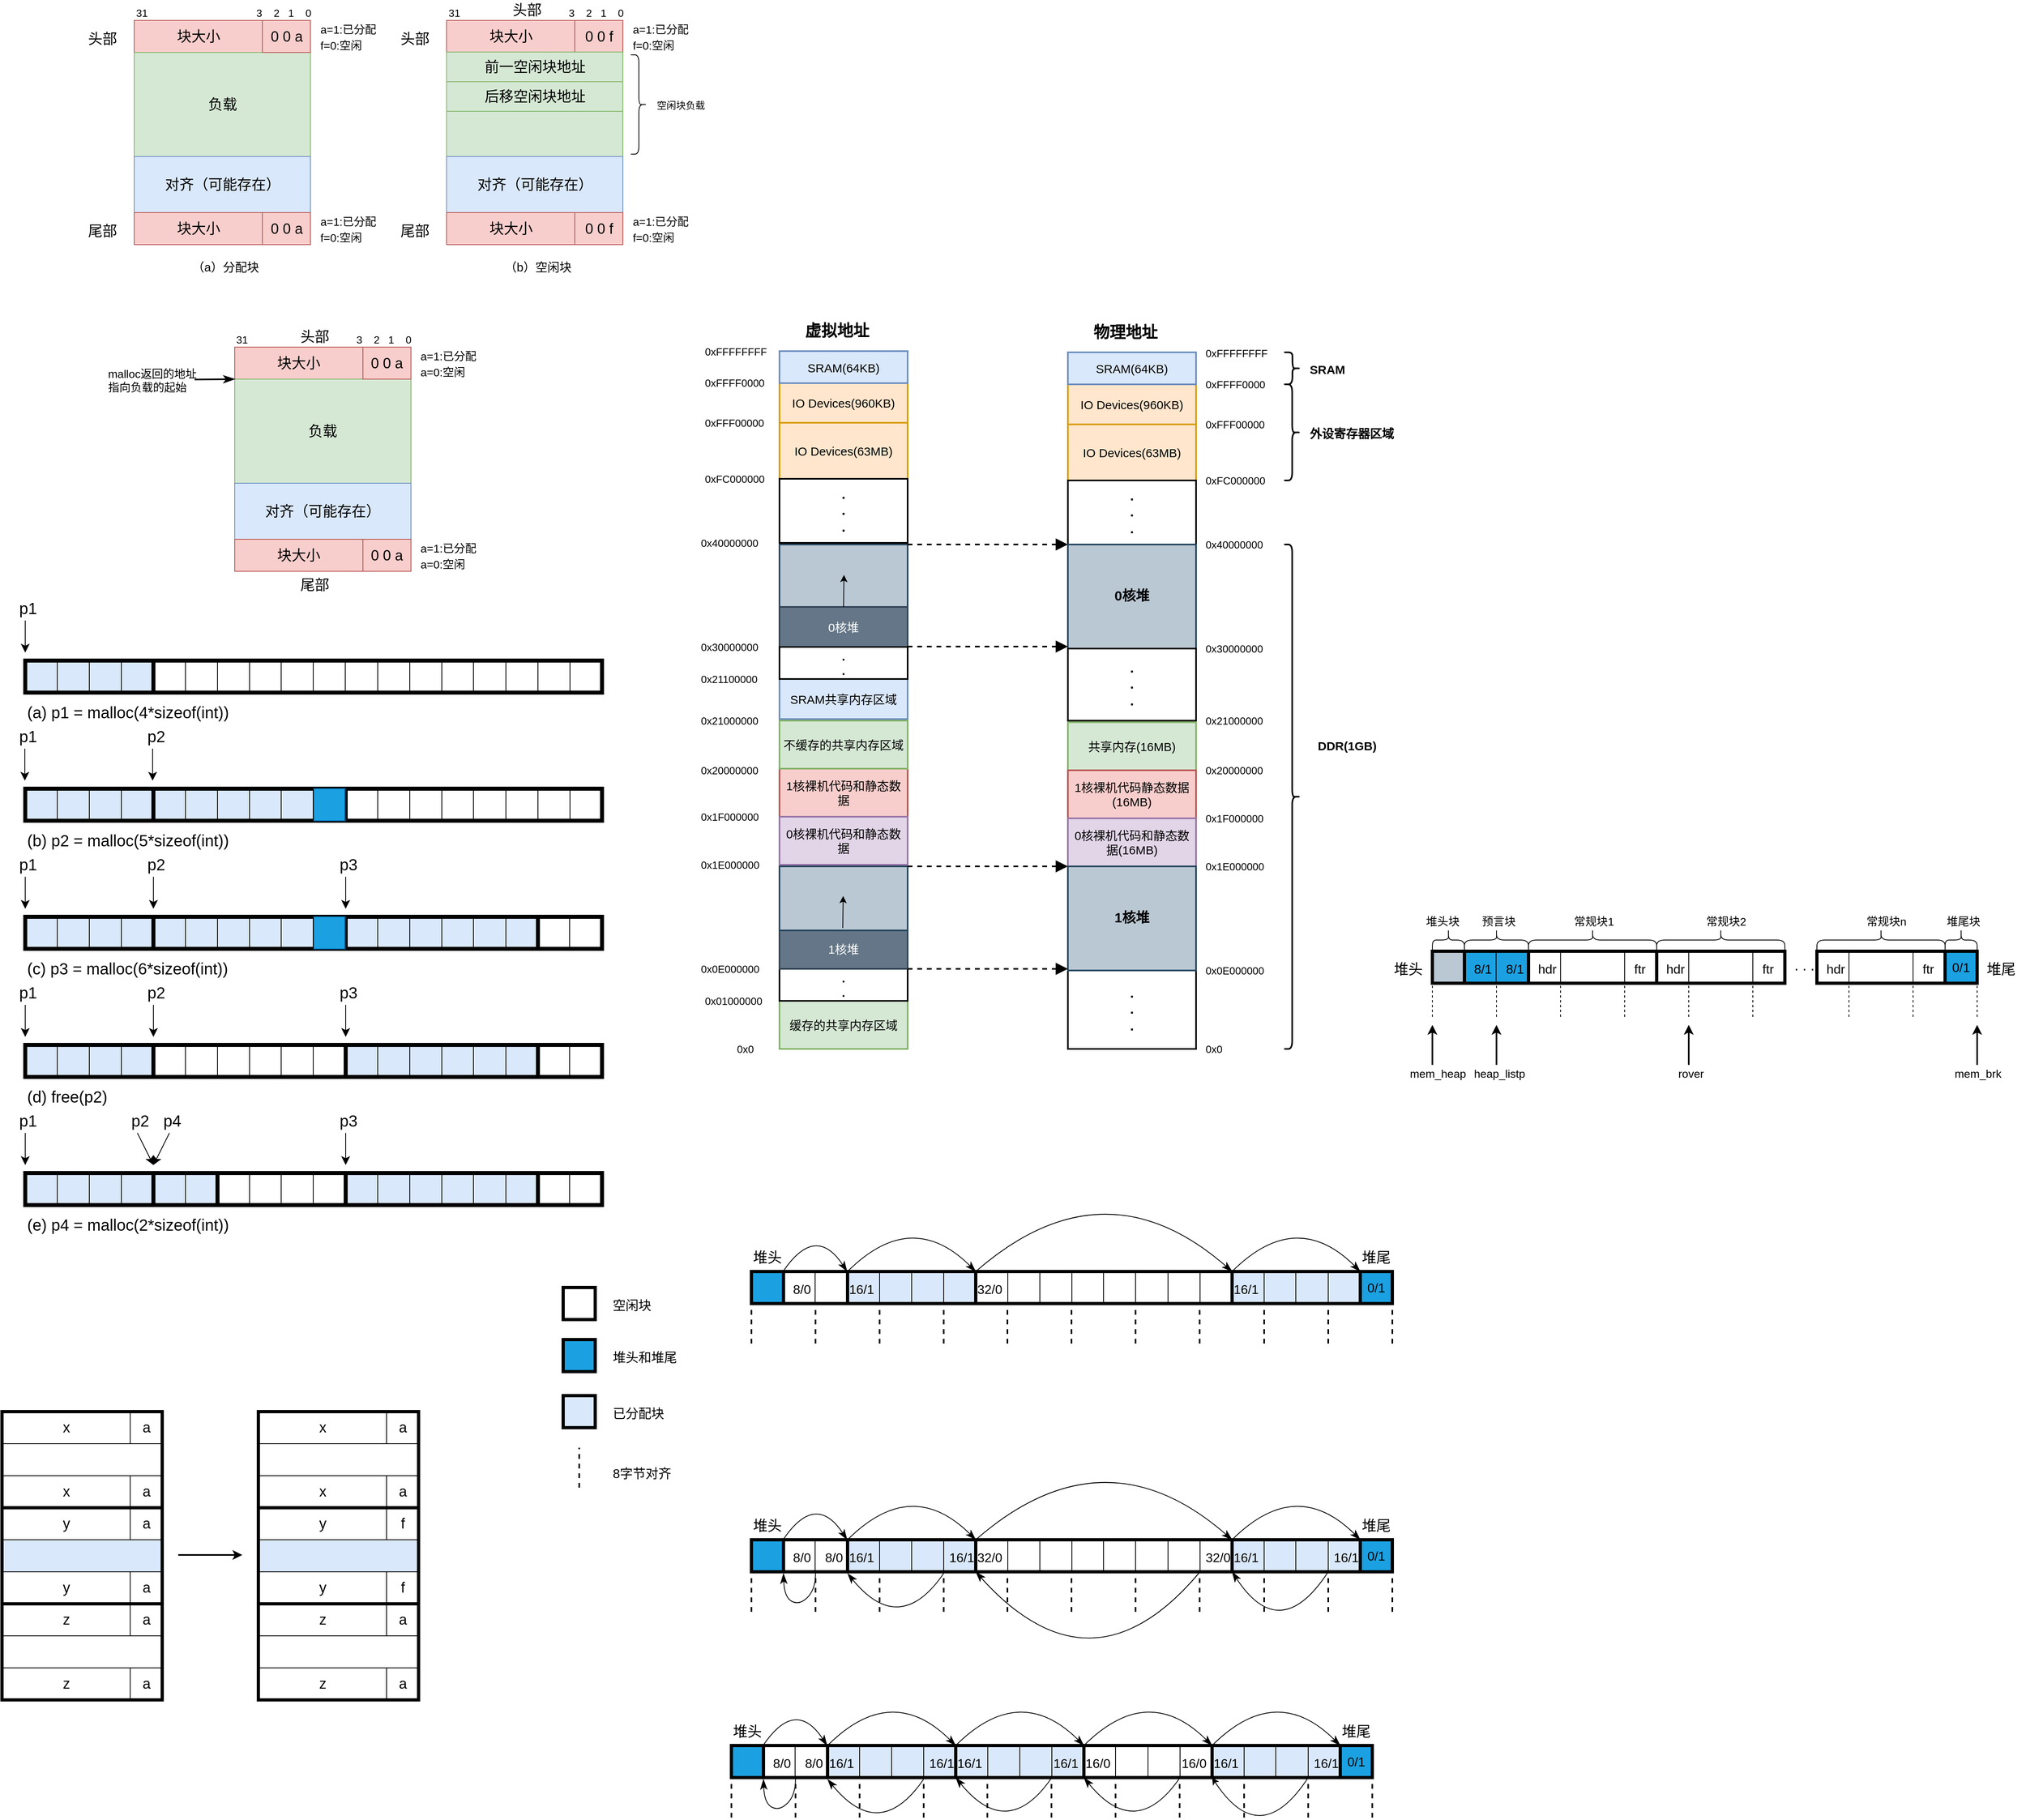<mxfile version="12.2.2" type="device" pages="1"><diagram id="Wj2a8FOJYoZE84G8kuRc" name="Page-1"><mxGraphModel dx="5115" dy="3172" grid="1" gridSize="10" guides="1" tooltips="1" connect="1" arrows="1" fold="1" page="1" pageScale="1" pageWidth="827" pageHeight="1169" math="0" shadow="0"><root><mxCell id="0"/><mxCell id="1" parent="0"/><mxCell id="whhCG_HXcZjiz_SJsRSf-80" value="" style="rounded=0;whiteSpace=wrap;html=1;strokeWidth=2;fillColor=#bac8d3;strokeColor=#23445d;" parent="1" vertex="1"><mxGeometry x="890" y="730" width="160" height="80" as="geometry"/></mxCell><mxCell id="whhCG_HXcZjiz_SJsRSf-14" value="&lt;span style=&quot;font-size: 15px&quot;&gt;1核裸机代码和静态数据&lt;/span&gt;" style="rounded=0;whiteSpace=wrap;html=1;strokeWidth=2;fillColor=#f8cecc;strokeColor=#b85450;" parent="1" vertex="1"><mxGeometry x="890" y="1010" width="160" height="60" as="geometry"/></mxCell><mxCell id="whhCG_HXcZjiz_SJsRSf-15" value="" style="endArrow=none;html=1;strokeColor=#66B2FF;strokeWidth=2;" parent="1" edge="1"><mxGeometry width="50" height="50" relative="1" as="geometry"><mxPoint x="1230" y="470" as="sourcePoint"/><mxPoint x="1230" y="470" as="targetPoint"/><Array as="points"/></mxGeometry></mxCell><mxCell id="whhCG_HXcZjiz_SJsRSf-16" value="" style="endArrow=none;html=1;strokeColor=#66B2FF;strokeWidth=2;" parent="1" edge="1"><mxGeometry width="50" height="50" relative="1" as="geometry"><mxPoint x="1230" y="470" as="sourcePoint"/><mxPoint x="1230" y="470" as="targetPoint"/><Array as="points"/></mxGeometry></mxCell><mxCell id="whhCG_HXcZjiz_SJsRSf-17" value="&lt;font style=&quot;font-size: 15px&quot;&gt;IO Devices(960KB)&lt;/font&gt;" style="rounded=0;whiteSpace=wrap;html=1;strokeWidth=2;fillColor=#ffe6cc;strokeColor=#d79b00;" parent="1" vertex="1"><mxGeometry x="1250" y="530" width="160" height="50" as="geometry"/></mxCell><mxCell id="whhCG_HXcZjiz_SJsRSf-18" value="&lt;font style=&quot;font-size: 15px&quot;&gt;SRAM(64KB)&lt;/font&gt;" style="rounded=0;whiteSpace=wrap;html=1;strokeWidth=2;fillColor=#dae8fc;strokeColor=#6c8ebf;" parent="1" vertex="1"><mxGeometry x="1250" y="490" width="160" height="40" as="geometry"/></mxCell><mxCell id="whhCG_HXcZjiz_SJsRSf-19" value="&lt;font style=&quot;font-size: 13px&quot;&gt;0xFFFFFFFF&lt;/font&gt;" style="text;html=1;resizable=0;points=[];autosize=1;align=left;verticalAlign=top;spacingTop=-4;" parent="1" vertex="1"><mxGeometry x="1420" y="480.5" width="90" height="20" as="geometry"/></mxCell><mxCell id="whhCG_HXcZjiz_SJsRSf-20" value="&lt;font style=&quot;font-size: 13px&quot;&gt;0xFFFF0000&lt;/font&gt;" style="text;html=1;resizable=0;points=[];autosize=1;align=left;verticalAlign=top;spacingTop=-4;" parent="1" vertex="1"><mxGeometry x="1420" y="520" width="90" height="20" as="geometry"/></mxCell><mxCell id="whhCG_HXcZjiz_SJsRSf-21" value="&lt;font style=&quot;font-size: 13px&quot;&gt;0xFC000000&lt;/font&gt;" style="text;html=1;resizable=0;points=[];autosize=1;align=left;verticalAlign=top;spacingTop=-4;" parent="1" vertex="1"><mxGeometry x="1420" y="640" width="90" height="20" as="geometry"/></mxCell><mxCell id="whhCG_HXcZjiz_SJsRSf-22" value="&lt;font style=&quot;font-size: 15px&quot;&gt;IO Devices(63MB)&lt;/font&gt;" style="rounded=0;whiteSpace=wrap;html=1;strokeWidth=2;fillColor=#ffe6cc;strokeColor=#d79b00;" parent="1" vertex="1"><mxGeometry x="1250" y="580" width="160" height="70" as="geometry"/></mxCell><mxCell id="whhCG_HXcZjiz_SJsRSf-23" value="&lt;font style=&quot;font-size: 13px&quot;&gt;0xFFF00000&lt;/font&gt;" style="text;html=1;resizable=0;points=[];autosize=1;align=left;verticalAlign=top;spacingTop=-4;" parent="1" vertex="1"><mxGeometry x="1420" y="570" width="90" height="20" as="geometry"/></mxCell><mxCell id="whhCG_HXcZjiz_SJsRSf-24" value="&lt;font style=&quot;font-size: 17px&quot;&gt;&lt;b&gt;.&lt;br&gt;.&lt;br&gt;.&lt;/b&gt;&lt;/font&gt;" style="rounded=0;whiteSpace=wrap;html=1;strokeWidth=2;fillColor=none;align=center;" parent="1" vertex="1"><mxGeometry x="1250" y="650" width="160" height="80" as="geometry"/></mxCell><mxCell id="whhCG_HXcZjiz_SJsRSf-25" value="&lt;font style=&quot;font-size: 15px&quot;&gt;共享内存(16MB)&lt;/font&gt;" style="rounded=0;whiteSpace=wrap;html=1;strokeWidth=2;fillColor=#d5e8d4;strokeColor=#82b366;" parent="1" vertex="1"><mxGeometry x="1250" y="952" width="160" height="60" as="geometry"/></mxCell><mxCell id="whhCG_HXcZjiz_SJsRSf-26" value="&lt;font style=&quot;font-size: 13px&quot;&gt;0x21000000&lt;/font&gt;" style="text;html=1;resizable=0;points=[];autosize=1;align=left;verticalAlign=top;spacingTop=-4;" parent="1" vertex="1"><mxGeometry x="1420" y="940" width="90" height="20" as="geometry"/></mxCell><mxCell id="whhCG_HXcZjiz_SJsRSf-27" value="&lt;font style=&quot;font-size: 13px&quot;&gt;0x20000000&lt;/font&gt;" style="text;html=1;resizable=0;points=[];autosize=1;align=left;verticalAlign=top;spacingTop=-4;" parent="1" vertex="1"><mxGeometry x="1420" y="1002" width="90" height="20" as="geometry"/></mxCell><mxCell id="whhCG_HXcZjiz_SJsRSf-28" value="&lt;font style=&quot;font-size: 15px&quot;&gt;1核裸机代码静态数据&lt;br&gt;(16MB)&lt;/font&gt;" style="rounded=0;whiteSpace=wrap;html=1;strokeWidth=2;fillColor=#f8cecc;strokeColor=#b85450;" parent="1" vertex="1"><mxGeometry x="1250" y="1012" width="160" height="60" as="geometry"/></mxCell><mxCell id="whhCG_HXcZjiz_SJsRSf-29" value="&lt;font style=&quot;font-size: 15px&quot;&gt;0核裸机代码和静态数据(16MB)&lt;/font&gt;" style="rounded=0;whiteSpace=wrap;html=1;strokeWidth=2;fillColor=#e1d5e7;strokeColor=#9673a6;" parent="1" vertex="1"><mxGeometry x="1250" y="1072" width="160" height="60" as="geometry"/></mxCell><mxCell id="whhCG_HXcZjiz_SJsRSf-30" value="&lt;font style=&quot;font-size: 13px&quot;&gt;0x1F000000&lt;/font&gt;" style="text;html=1;resizable=0;points=[];autosize=1;align=left;verticalAlign=top;spacingTop=-4;" parent="1" vertex="1"><mxGeometry x="1420" y="1062" width="90" height="20" as="geometry"/></mxCell><mxCell id="whhCG_HXcZjiz_SJsRSf-31" value="&lt;font style=&quot;font-size: 13px&quot;&gt;0x1E000000&lt;/font&gt;" style="text;html=1;resizable=0;points=[];autosize=1;align=left;verticalAlign=top;spacingTop=-4;" parent="1" vertex="1"><mxGeometry x="1420" y="1122" width="90" height="20" as="geometry"/></mxCell><mxCell id="whhCG_HXcZjiz_SJsRSf-32" value="&lt;font style=&quot;font-size: 17px&quot;&gt;&lt;b&gt;.&lt;br&gt;.&lt;br&gt;.&lt;/b&gt;&lt;/font&gt;" style="rounded=0;whiteSpace=wrap;html=1;strokeWidth=2;fillColor=none;align=center;" parent="1" vertex="1"><mxGeometry x="1250" y="1262" width="160" height="98" as="geometry"/></mxCell><mxCell id="whhCG_HXcZjiz_SJsRSf-33" value="&lt;font style=&quot;font-size: 13px&quot;&gt;0x0&lt;/font&gt;" style="text;html=1;resizable=0;points=[];autosize=1;align=left;verticalAlign=top;spacingTop=-4;" parent="1" vertex="1"><mxGeometry x="1420" y="1350" width="40" height="20" as="geometry"/></mxCell><mxCell id="whhCG_HXcZjiz_SJsRSf-34" value="&lt;span style=&quot;font-size: 15px&quot;&gt;&lt;b&gt;DDR(1GB)&lt;/b&gt;&lt;/span&gt;" style="text;html=1;resizable=0;points=[];autosize=1;align=left;verticalAlign=top;spacingTop=-4;" parent="1" vertex="1"><mxGeometry x="1560" y="970" width="90" height="20" as="geometry"/></mxCell><mxCell id="whhCG_HXcZjiz_SJsRSf-35" value="" style="shape=curlyBracket;whiteSpace=wrap;html=1;rounded=1;strokeWidth=2;fillColor=none;direction=west;" parent="1" vertex="1"><mxGeometry x="1520" y="730" width="20" height="630" as="geometry"/></mxCell><mxCell id="whhCG_HXcZjiz_SJsRSf-36" value="" style="shape=curlyBracket;whiteSpace=wrap;html=1;rounded=1;strokeWidth=2;fillColor=none;direction=west;" parent="1" vertex="1"><mxGeometry x="1520" y="530" width="20" height="120" as="geometry"/></mxCell><mxCell id="whhCG_HXcZjiz_SJsRSf-37" value="&lt;span style=&quot;font-size: 15px&quot;&gt;&lt;b&gt;外设寄存器区域&lt;br&gt;&lt;br&gt;&lt;/b&gt;&lt;/span&gt;" style="text;html=1;resizable=0;points=[];autosize=1;align=left;verticalAlign=top;spacingTop=-4;" parent="1" vertex="1"><mxGeometry x="1550" y="580" width="120" height="30" as="geometry"/></mxCell><mxCell id="whhCG_HXcZjiz_SJsRSf-38" value="" style="shape=curlyBracket;whiteSpace=wrap;html=1;rounded=1;strokeWidth=2;fillColor=none;direction=west;size=0.483;" parent="1" vertex="1"><mxGeometry x="1520" y="490" width="20" height="40" as="geometry"/></mxCell><mxCell id="whhCG_HXcZjiz_SJsRSf-39" value="&lt;span style=&quot;font-size: 15px&quot;&gt;&lt;b&gt;SRAM&lt;br&gt;&lt;/b&gt;&lt;/span&gt;" style="text;html=1;resizable=0;points=[];autosize=1;align=left;verticalAlign=top;spacingTop=-4;" parent="1" vertex="1"><mxGeometry x="1550" y="500" width="60" height="20" as="geometry"/></mxCell><mxCell id="whhCG_HXcZjiz_SJsRSf-40" value="&lt;font style=&quot;font-size: 13px&quot;&gt;0x40000000&lt;/font&gt;" style="text;html=1;resizable=0;points=[];autosize=1;align=left;verticalAlign=top;spacingTop=-4;" parent="1" vertex="1"><mxGeometry x="1420" y="720" width="90" height="20" as="geometry"/></mxCell><mxCell id="whhCG_HXcZjiz_SJsRSf-41" value="&lt;span style=&quot;font-size: 17px&quot;&gt;&lt;b&gt;0核堆&lt;/b&gt;&lt;/span&gt;" style="rounded=0;whiteSpace=wrap;html=1;strokeWidth=2;fillColor=#bac8d3;align=center;strokeColor=#23445d;" parent="1" vertex="1"><mxGeometry x="1250" y="730" width="160" height="130" as="geometry"/></mxCell><mxCell id="whhCG_HXcZjiz_SJsRSf-42" value="" style="endArrow=none;html=1;strokeColor=#66B2FF;strokeWidth=2;" parent="1" edge="1"><mxGeometry width="50" height="50" relative="1" as="geometry"><mxPoint x="870" y="458" as="sourcePoint"/><mxPoint x="870" y="458" as="targetPoint"/><Array as="points"/></mxGeometry></mxCell><mxCell id="whhCG_HXcZjiz_SJsRSf-43" value="" style="endArrow=none;html=1;strokeColor=#66B2FF;strokeWidth=2;" parent="1" edge="1"><mxGeometry width="50" height="50" relative="1" as="geometry"><mxPoint x="870" y="458" as="sourcePoint"/><mxPoint x="870" y="458" as="targetPoint"/><Array as="points"/></mxGeometry></mxCell><mxCell id="whhCG_HXcZjiz_SJsRSf-44" value="&lt;font style=&quot;font-size: 15px&quot;&gt;IO Devices(960KB)&lt;/font&gt;" style="rounded=0;whiteSpace=wrap;html=1;strokeWidth=2;fillColor=#ffe6cc;strokeColor=#d79b00;" parent="1" vertex="1"><mxGeometry x="890" y="528" width="160" height="50" as="geometry"/></mxCell><mxCell id="whhCG_HXcZjiz_SJsRSf-45" value="&lt;font style=&quot;font-size: 15px&quot;&gt;SRAM(64KB)&lt;/font&gt;" style="rounded=0;whiteSpace=wrap;html=1;strokeWidth=2;fillColor=#dae8fc;strokeColor=#6c8ebf;" parent="1" vertex="1"><mxGeometry x="890" y="488.5" width="160" height="40" as="geometry"/></mxCell><mxCell id="whhCG_HXcZjiz_SJsRSf-46" value="&lt;font style=&quot;font-size: 15px&quot;&gt;IO Devices(63MB)&lt;/font&gt;" style="rounded=0;whiteSpace=wrap;html=1;strokeWidth=2;fillColor=#ffe6cc;strokeColor=#d79b00;" parent="1" vertex="1"><mxGeometry x="890" y="578" width="160" height="70" as="geometry"/></mxCell><mxCell id="whhCG_HXcZjiz_SJsRSf-47" value="&lt;font style=&quot;font-size: 17px&quot;&gt;&lt;b&gt;.&lt;br&gt;.&lt;br&gt;.&lt;/b&gt;&lt;/font&gt;" style="rounded=0;whiteSpace=wrap;html=1;strokeWidth=2;fillColor=none;align=center;" parent="1" vertex="1"><mxGeometry x="890" y="648" width="160" height="80" as="geometry"/></mxCell><mxCell id="whhCG_HXcZjiz_SJsRSf-48" value="&lt;span style=&quot;font-size: 15px&quot;&gt;不缓存的共享内存区域&lt;/span&gt;" style="rounded=0;whiteSpace=wrap;html=1;strokeWidth=2;fillColor=#d5e8d4;strokeColor=#82b366;" parent="1" vertex="1"><mxGeometry x="890" y="950" width="160" height="60" as="geometry"/></mxCell><mxCell id="whhCG_HXcZjiz_SJsRSf-49" value="&lt;font style=&quot;font-size: 15px&quot;&gt;缓存的共享内存区域&lt;/font&gt;" style="rounded=0;whiteSpace=wrap;html=1;strokeWidth=2;fillColor=#d5e8d4;strokeColor=#82b366;" parent="1" vertex="1"><mxGeometry x="890" y="1300" width="160" height="60" as="geometry"/></mxCell><mxCell id="whhCG_HXcZjiz_SJsRSf-50" value="&lt;font style=&quot;font-size: 15px&quot;&gt;0核裸机代码和静态数据&lt;/font&gt;" style="rounded=0;whiteSpace=wrap;html=1;strokeWidth=2;fillColor=#e1d5e7;strokeColor=#9673a6;" parent="1" vertex="1"><mxGeometry x="890" y="1070" width="160" height="60" as="geometry"/></mxCell><mxCell id="whhCG_HXcZjiz_SJsRSf-51" value="&lt;font style=&quot;font-size: 13px&quot;&gt;0x1E000000&lt;/font&gt;" style="text;html=1;resizable=0;points=[];autosize=1;align=left;verticalAlign=top;spacingTop=-4;" parent="1" vertex="1"><mxGeometry x="790" y="1120" width="90" height="20" as="geometry"/></mxCell><mxCell id="whhCG_HXcZjiz_SJsRSf-52" value="&lt;span style=&quot;font-size: 15px&quot;&gt;&lt;b&gt;.&lt;br&gt;.&lt;/b&gt;&lt;br&gt;&lt;/span&gt;" style="rounded=0;whiteSpace=wrap;html=1;strokeWidth=2;fillColor=none;align=center;" parent="1" vertex="1"><mxGeometry x="890" y="1260" width="160" height="40" as="geometry"/></mxCell><mxCell id="whhCG_HXcZjiz_SJsRSf-53" value="&lt;font style=&quot;font-size: 15px&quot;&gt;SRAM共享内存区域&lt;/font&gt;" style="rounded=0;whiteSpace=wrap;html=1;strokeWidth=2;fillColor=#dae8fc;align=center;strokeColor=#6c8ebf;" parent="1" vertex="1"><mxGeometry x="890" y="898" width="160" height="50" as="geometry"/></mxCell><mxCell id="whhCG_HXcZjiz_SJsRSf-54" value="&lt;b&gt;&lt;font style=&quot;font-size: 20px&quot;&gt;虚拟地址&lt;/font&gt;&lt;/b&gt;" style="text;html=1;resizable=0;points=[];autosize=1;align=left;verticalAlign=top;spacingTop=-4;" parent="1" vertex="1"><mxGeometry x="920" y="448" width="100" height="20" as="geometry"/></mxCell><mxCell id="whhCG_HXcZjiz_SJsRSf-55" value="&lt;b&gt;&lt;font style=&quot;font-size: 20px&quot;&gt;物理地址&lt;/font&gt;&lt;/b&gt;" style="text;html=1;resizable=0;points=[];autosize=1;align=left;verticalAlign=top;spacingTop=-4;" parent="1" vertex="1"><mxGeometry x="1280" y="450" width="100" height="20" as="geometry"/></mxCell><mxCell id="whhCG_HXcZjiz_SJsRSf-60" value="&lt;font style=&quot;font-size: 13px&quot;&gt;0x01000000&lt;/font&gt;" style="text;html=1;resizable=0;points=[];autosize=1;align=left;verticalAlign=top;spacingTop=-4;" parent="1" vertex="1"><mxGeometry x="795" y="1290" width="90" height="20" as="geometry"/></mxCell><mxCell id="whhCG_HXcZjiz_SJsRSf-61" value="&lt;font style=&quot;font-size: 13px&quot;&gt;0x0&lt;/font&gt;" style="text;html=1;resizable=0;points=[];autosize=1;align=left;verticalAlign=top;spacingTop=-4;" parent="1" vertex="1"><mxGeometry x="835" y="1350" width="40" height="20" as="geometry"/></mxCell><mxCell id="whhCG_HXcZjiz_SJsRSf-62" value="&lt;font style=&quot;font-size: 13px&quot;&gt;0x1F000000&lt;/font&gt;" style="text;html=1;resizable=0;points=[];autosize=1;align=left;verticalAlign=top;spacingTop=-4;" parent="1" vertex="1"><mxGeometry x="790" y="1060" width="90" height="20" as="geometry"/></mxCell><mxCell id="whhCG_HXcZjiz_SJsRSf-65" value="&lt;font style=&quot;font-size: 13px&quot;&gt;0x21000000&lt;/font&gt;" style="text;html=1;resizable=0;points=[];autosize=1;align=left;verticalAlign=top;spacingTop=-4;" parent="1" vertex="1"><mxGeometry x="790" y="940" width="90" height="20" as="geometry"/></mxCell><mxCell id="whhCG_HXcZjiz_SJsRSf-66" value="&lt;font style=&quot;font-size: 13px&quot;&gt;0x20000000&lt;/font&gt;" style="text;html=1;resizable=0;points=[];autosize=1;align=left;verticalAlign=top;spacingTop=-4;" parent="1" vertex="1"><mxGeometry x="790" y="1001.5" width="90" height="20" as="geometry"/></mxCell><mxCell id="whhCG_HXcZjiz_SJsRSf-69" value="&lt;font style=&quot;font-size: 13px&quot;&gt;0x21100000&lt;/font&gt;" style="text;html=1;resizable=0;points=[];autosize=1;align=left;verticalAlign=top;spacingTop=-4;" parent="1" vertex="1"><mxGeometry x="790" y="888" width="90" height="20" as="geometry"/></mxCell><mxCell id="whhCG_HXcZjiz_SJsRSf-72" value="&lt;font style=&quot;font-size: 13px&quot;&gt;0xFC000000&lt;/font&gt;" style="text;html=1;resizable=0;points=[];autosize=1;align=left;verticalAlign=top;spacingTop=-4;" parent="1" vertex="1"><mxGeometry x="795" y="638" width="90" height="20" as="geometry"/></mxCell><mxCell id="whhCG_HXcZjiz_SJsRSf-73" value="&lt;font style=&quot;font-size: 13px&quot;&gt;0xFFF00000&lt;/font&gt;" style="text;html=1;resizable=0;points=[];autosize=1;align=left;verticalAlign=top;spacingTop=-4;" parent="1" vertex="1"><mxGeometry x="795" y="568" width="90" height="20" as="geometry"/></mxCell><mxCell id="whhCG_HXcZjiz_SJsRSf-74" value="&lt;font style=&quot;font-size: 13px&quot;&gt;0xFFFF0000&lt;/font&gt;" style="text;html=1;resizable=0;points=[];autosize=1;align=left;verticalAlign=top;spacingTop=-4;" parent="1" vertex="1"><mxGeometry x="795" y="518" width="90" height="20" as="geometry"/></mxCell><mxCell id="whhCG_HXcZjiz_SJsRSf-75" value="&lt;font style=&quot;font-size: 13px&quot;&gt;0xFFFFFFFF&lt;/font&gt;" style="text;html=1;resizable=0;points=[];autosize=1;align=left;verticalAlign=top;spacingTop=-4;" parent="1" vertex="1"><mxGeometry x="795" y="478.5" width="90" height="20" as="geometry"/></mxCell><mxCell id="whhCG_HXcZjiz_SJsRSf-76" value="&lt;font style=&quot;font-size: 13px&quot;&gt;0x40000000&lt;/font&gt;" style="text;html=1;resizable=0;points=[];autosize=1;align=left;verticalAlign=top;spacingTop=-4;" parent="1" vertex="1"><mxGeometry x="790" y="718" width="90" height="20" as="geometry"/></mxCell><mxCell id="whhCG_HXcZjiz_SJsRSf-78" value="&lt;font style=&quot;font-size: 15px&quot;&gt;0核堆&lt;/font&gt;" style="rounded=0;whiteSpace=wrap;html=1;strokeWidth=2;fillColor=#647687;strokeColor=#314354;fontColor=#ffffff;" parent="1" vertex="1"><mxGeometry x="890" y="808" width="160" height="50" as="geometry"/></mxCell><mxCell id="whhCG_HXcZjiz_SJsRSf-83" value="" style="endArrow=classic;html=1;" parent="1" edge="1"><mxGeometry width="50" height="50" relative="1" as="geometry"><mxPoint x="970" y="808" as="sourcePoint"/><mxPoint x="970.5" y="768" as="targetPoint"/></mxGeometry></mxCell><mxCell id="whhCG_HXcZjiz_SJsRSf-84" value="&lt;b style=&quot;font-size: 17px&quot;&gt;.&lt;br&gt;.&lt;br&gt;.&lt;/b&gt;&lt;span style=&quot;font-size: 15px&quot;&gt;&lt;br&gt;&lt;/span&gt;" style="rounded=0;whiteSpace=wrap;html=1;strokeWidth=2;align=center;" parent="1" vertex="1"><mxGeometry x="1250" y="860" width="160" height="90" as="geometry"/></mxCell><mxCell id="whhCG_HXcZjiz_SJsRSf-86" value="&lt;font style=&quot;font-size: 13px&quot;&gt;0x30000000&lt;/font&gt;" style="text;html=1;resizable=0;points=[];autosize=1;align=left;verticalAlign=top;spacingTop=-4;" parent="1" vertex="1"><mxGeometry x="1420" y="850" width="90" height="20" as="geometry"/></mxCell><mxCell id="whhCG_HXcZjiz_SJsRSf-88" value="&lt;span style=&quot;font-size: 15px&quot;&gt;&lt;b&gt;.&lt;br&gt;.&lt;/b&gt;&lt;br&gt;&lt;/span&gt;" style="rounded=0;whiteSpace=wrap;html=1;strokeWidth=2;fillColor=none;align=center;" parent="1" vertex="1"><mxGeometry x="890" y="858" width="160" height="40" as="geometry"/></mxCell><mxCell id="whhCG_HXcZjiz_SJsRSf-89" value="&lt;font style=&quot;font-size: 13px&quot;&gt;0x30000000&lt;/font&gt;" style="text;html=1;resizable=0;points=[];autosize=1;align=left;verticalAlign=top;spacingTop=-4;" parent="1" vertex="1"><mxGeometry x="790" y="848" width="90" height="20" as="geometry"/></mxCell><mxCell id="HurGVV1_Oz8owPLJMD3G-2" value="&lt;font style=&quot;font-size: 13px&quot;&gt;0x0E000000&lt;/font&gt;" style="text;html=1;resizable=0;points=[];autosize=1;align=left;verticalAlign=top;spacingTop=-4;" parent="1" vertex="1"><mxGeometry x="790" y="1250" width="90" height="20" as="geometry"/></mxCell><mxCell id="HurGVV1_Oz8owPLJMD3G-3" value="&lt;font style=&quot;font-size: 17px&quot;&gt;&lt;b&gt;1核堆&lt;/b&gt;&lt;/font&gt;" style="rounded=0;whiteSpace=wrap;html=1;strokeWidth=2;fillColor=#bac8d3;align=center;strokeColor=#23445d;" parent="1" vertex="1"><mxGeometry x="1250" y="1132" width="160" height="130" as="geometry"/></mxCell><mxCell id="HurGVV1_Oz8owPLJMD3G-4" value="&lt;font style=&quot;font-size: 13px&quot;&gt;0x0E000000&lt;/font&gt;" style="text;html=1;resizable=0;points=[];autosize=1;align=left;verticalAlign=top;spacingTop=-4;" parent="1" vertex="1"><mxGeometry x="1420" y="1252" width="90" height="20" as="geometry"/></mxCell><mxCell id="HurGVV1_Oz8owPLJMD3G-6" value="&lt;font style=&quot;font-size: 15px&quot;&gt;1核堆&lt;/font&gt;" style="rounded=0;whiteSpace=wrap;html=1;strokeWidth=2;fillColor=#647687;strokeColor=#314354;fontColor=#ffffff;" parent="1" vertex="1"><mxGeometry x="890" y="1210" width="160" height="50" as="geometry"/></mxCell><mxCell id="HurGVV1_Oz8owPLJMD3G-7" value="" style="rounded=0;whiteSpace=wrap;html=1;strokeWidth=2;fillColor=#bac8d3;strokeColor=#23445d;" parent="1" vertex="1"><mxGeometry x="890" y="1132" width="160" height="80" as="geometry"/></mxCell><mxCell id="HurGVV1_Oz8owPLJMD3G-10" value="" style="endArrow=classic;html=1;" parent="1" edge="1"><mxGeometry width="50" height="50" relative="1" as="geometry"><mxPoint x="969" y="1209" as="sourcePoint"/><mxPoint x="969.5" y="1169" as="targetPoint"/></mxGeometry></mxCell><mxCell id="HurGVV1_Oz8owPLJMD3G-12" value="" style="endArrow=block;html=1;exitX=1;exitY=1;exitDx=0;exitDy=0;exitPerimeter=0;endFill=1;jumpSize=10;dashed=1;endSize=10;strokeWidth=2;" parent="1" source="HurGVV1_Oz8owPLJMD3G-6" edge="1"><mxGeometry width="50" height="50" relative="1" as="geometry"><mxPoint x="1140" y="1310" as="sourcePoint"/><mxPoint x="1250" y="1260" as="targetPoint"/></mxGeometry></mxCell><mxCell id="HurGVV1_Oz8owPLJMD3G-13" value="" style="endArrow=block;html=1;exitX=1;exitY=1;exitDx=0;exitDy=0;exitPerimeter=0;endFill=1;jumpSize=10;dashed=1;endSize=10;strokeWidth=2;" parent="1" edge="1"><mxGeometry width="50" height="50" relative="1" as="geometry"><mxPoint x="1050" y="1132" as="sourcePoint"/><mxPoint x="1250" y="1132" as="targetPoint"/></mxGeometry></mxCell><mxCell id="HurGVV1_Oz8owPLJMD3G-14" value="" style="endArrow=block;html=1;exitX=1;exitY=1;exitDx=0;exitDy=0;exitPerimeter=0;endFill=1;endSize=10;startSize=10;dashed=1;strokeWidth=2;" parent="1" edge="1"><mxGeometry width="50" height="50" relative="1" as="geometry"><mxPoint x="1050" y="730" as="sourcePoint"/><mxPoint x="1250" y="730" as="targetPoint"/></mxGeometry></mxCell><mxCell id="HurGVV1_Oz8owPLJMD3G-15" value="" style="endArrow=block;html=1;exitX=1;exitY=1;exitDx=0;exitDy=0;exitPerimeter=0;endFill=1;endSize=10;dashed=1;strokeWidth=2;" parent="1" edge="1"><mxGeometry width="50" height="50" relative="1" as="geometry"><mxPoint x="1050" y="857.5" as="sourcePoint"/><mxPoint x="1250" y="857.5" as="targetPoint"/></mxGeometry></mxCell><mxCell id="5liWKs-TdLJugL1njlRb-12" value="" style="rounded=0;whiteSpace=wrap;html=1;strokeWidth=5;fillColor=#dae8fc;strokeColor=#000000;" parent="1" vertex="1"><mxGeometry x="108.5" y="1515" width="80" height="40" as="geometry"/></mxCell><mxCell id="5liWKs-TdLJugL1njlRb-13" value="" style="rounded=0;whiteSpace=wrap;html=1;strokeWidth=5;fillColor=#FFFFFF;strokeColor=#000000;" parent="1" vertex="1"><mxGeometry x="588.5" y="1355" width="80" height="40" as="geometry"/></mxCell><mxCell id="5liWKs-TdLJugL1njlRb-14" value="" style="rounded=0;whiteSpace=wrap;html=1;strokeWidth=5;fillColor=#dae8fc;strokeColor=#000000;" parent="1" vertex="1"><mxGeometry x="348.5" y="1355" width="240" height="40" as="geometry"/></mxCell><mxCell id="5liWKs-TdLJugL1njlRb-15" value="" style="rounded=0;whiteSpace=wrap;html=1;strokeWidth=5;fillColor=#FFFFFF;strokeColor=#000000;" parent="1" vertex="1"><mxGeometry x="588.5" y="1195" width="80" height="40" as="geometry"/></mxCell><mxCell id="5liWKs-TdLJugL1njlRb-16" value="" style="rounded=0;whiteSpace=wrap;html=1;strokeWidth=5;fillColor=#FFFFFF;strokeColor=#000000;" parent="1" vertex="1"><mxGeometry x="348.5" y="1035" width="320" height="40" as="geometry"/></mxCell><mxCell id="5liWKs-TdLJugL1njlRb-17" value="" style="rounded=0;whiteSpace=wrap;html=1;strokeWidth=5;fillColor=#dae8fc;strokeColor=#000000;" parent="1" vertex="1"><mxGeometry x="108.5" y="1035" width="240" height="40" as="geometry"/></mxCell><mxCell id="5liWKs-TdLJugL1njlRb-18" value="" style="rounded=0;whiteSpace=wrap;html=1;strokeWidth=1;fillColor=#1ba1e2;strokeColor=#006EAF;fontColor=#ffffff;" parent="1" vertex="1"><mxGeometry x="308.5" y="1035" width="40" height="40" as="geometry"/></mxCell><mxCell id="5liWKs-TdLJugL1njlRb-19" value="" style="rounded=0;whiteSpace=wrap;html=1;strokeWidth=5;fillColor=#dae8fc;strokeColor=#000000;" parent="1" vertex="1"><mxGeometry x="-51.5" y="1035" width="160" height="40" as="geometry"/></mxCell><mxCell id="5liWKs-TdLJugL1njlRb-20" value="" style="endArrow=none;html=1;strokeWidth=1;" parent="1" edge="1"><mxGeometry width="50" height="50" relative="1" as="geometry"><mxPoint x="28.5" y="1075" as="sourcePoint"/><mxPoint x="28.5" y="1035" as="targetPoint"/></mxGeometry></mxCell><mxCell id="5liWKs-TdLJugL1njlRb-21" value="" style="endArrow=none;html=1;strokeWidth=1;" parent="1" edge="1"><mxGeometry width="50" height="50" relative="1" as="geometry"><mxPoint x="-11.5" y="1075" as="sourcePoint"/><mxPoint x="-11.5" y="1035" as="targetPoint"/></mxGeometry></mxCell><mxCell id="5liWKs-TdLJugL1njlRb-22" value="" style="endArrow=none;html=1;strokeWidth=1;" parent="1" edge="1"><mxGeometry width="50" height="50" relative="1" as="geometry"><mxPoint x="68.5" y="1075" as="sourcePoint"/><mxPoint x="68.5" y="1035" as="targetPoint"/></mxGeometry></mxCell><mxCell id="5liWKs-TdLJugL1njlRb-23" value="" style="endArrow=none;html=1;strokeWidth=1;" parent="1" edge="1"><mxGeometry width="50" height="50" relative="1" as="geometry"><mxPoint x="188.5" y="1075" as="sourcePoint"/><mxPoint x="188.5" y="1035" as="targetPoint"/></mxGeometry></mxCell><mxCell id="5liWKs-TdLJugL1njlRb-24" value="" style="endArrow=none;html=1;strokeWidth=1;" parent="1" edge="1"><mxGeometry width="50" height="50" relative="1" as="geometry"><mxPoint x="148.5" y="1075" as="sourcePoint"/><mxPoint x="148.5" y="1035" as="targetPoint"/></mxGeometry></mxCell><mxCell id="5liWKs-TdLJugL1njlRb-25" value="" style="endArrow=none;html=1;strokeWidth=1;" parent="1" edge="1"><mxGeometry width="50" height="50" relative="1" as="geometry"><mxPoint x="228.5" y="1075" as="sourcePoint"/><mxPoint x="228.5" y="1035" as="targetPoint"/></mxGeometry></mxCell><mxCell id="5liWKs-TdLJugL1njlRb-26" value="" style="endArrow=none;html=1;strokeWidth=1;" parent="1" edge="1"><mxGeometry width="50" height="50" relative="1" as="geometry"><mxPoint x="308" y="1075" as="sourcePoint"/><mxPoint x="308" y="1035" as="targetPoint"/></mxGeometry></mxCell><mxCell id="5liWKs-TdLJugL1njlRb-27" value="" style="endArrow=none;html=1;strokeWidth=1;" parent="1" edge="1"><mxGeometry width="50" height="50" relative="1" as="geometry"><mxPoint x="268" y="1075" as="sourcePoint"/><mxPoint x="268" y="1035" as="targetPoint"/></mxGeometry></mxCell><mxCell id="5liWKs-TdLJugL1njlRb-28" value="" style="endArrow=none;html=1;strokeWidth=1;" parent="1" edge="1"><mxGeometry width="50" height="50" relative="1" as="geometry"><mxPoint x="348" y="1075" as="sourcePoint"/><mxPoint x="348" y="1035" as="targetPoint"/></mxGeometry></mxCell><mxCell id="5liWKs-TdLJugL1njlRb-29" value="" style="endArrow=none;html=1;strokeWidth=1;" parent="1" edge="1"><mxGeometry width="50" height="50" relative="1" as="geometry"><mxPoint x="428.5" y="1075" as="sourcePoint"/><mxPoint x="428.5" y="1035" as="targetPoint"/></mxGeometry></mxCell><mxCell id="5liWKs-TdLJugL1njlRb-30" value="" style="endArrow=none;html=1;strokeWidth=1;" parent="1" edge="1"><mxGeometry width="50" height="50" relative="1" as="geometry"><mxPoint x="388.5" y="1075" as="sourcePoint"/><mxPoint x="388.5" y="1035" as="targetPoint"/></mxGeometry></mxCell><mxCell id="5liWKs-TdLJugL1njlRb-31" value="" style="endArrow=none;html=1;strokeWidth=1;" parent="1" edge="1"><mxGeometry width="50" height="50" relative="1" as="geometry"><mxPoint x="468.5" y="1075" as="sourcePoint"/><mxPoint x="468.5" y="1035" as="targetPoint"/></mxGeometry></mxCell><mxCell id="5liWKs-TdLJugL1njlRb-32" value="" style="endArrow=none;html=1;strokeWidth=1;" parent="1" edge="1"><mxGeometry width="50" height="50" relative="1" as="geometry"><mxPoint x="508" y="1075" as="sourcePoint"/><mxPoint x="508" y="1035" as="targetPoint"/></mxGeometry></mxCell><mxCell id="5liWKs-TdLJugL1njlRb-33" value="" style="endArrow=none;html=1;strokeWidth=1;" parent="1" edge="1"><mxGeometry width="50" height="50" relative="1" as="geometry"><mxPoint x="588.5" y="1075" as="sourcePoint"/><mxPoint x="588.5" y="1035" as="targetPoint"/></mxGeometry></mxCell><mxCell id="5liWKs-TdLJugL1njlRb-34" value="" style="endArrow=none;html=1;strokeWidth=1;" parent="1" edge="1"><mxGeometry width="50" height="50" relative="1" as="geometry"><mxPoint x="548.5" y="1075" as="sourcePoint"/><mxPoint x="548.5" y="1035" as="targetPoint"/></mxGeometry></mxCell><mxCell id="5liWKs-TdLJugL1njlRb-35" value="" style="endArrow=none;html=1;strokeWidth=1;" parent="1" edge="1"><mxGeometry width="50" height="50" relative="1" as="geometry"><mxPoint x="628.5" y="1075" as="sourcePoint"/><mxPoint x="628.5" y="1035" as="targetPoint"/></mxGeometry></mxCell><mxCell id="5liWKs-TdLJugL1njlRb-36" value="" style="endArrow=none;html=1;strokeWidth=1;" parent="1" edge="1"><mxGeometry width="50" height="50" relative="1" as="geometry"><mxPoint x="668" y="1075" as="sourcePoint"/><mxPoint x="668" y="1035" as="targetPoint"/></mxGeometry></mxCell><mxCell id="5liWKs-TdLJugL1njlRb-37" value="" style="rounded=0;whiteSpace=wrap;html=1;strokeWidth=5;fillColor=#FFFFFF;strokeColor=#000000;" parent="1" vertex="1"><mxGeometry x="108.5" y="875" width="560" height="40" as="geometry"/></mxCell><mxCell id="5liWKs-TdLJugL1njlRb-38" value="" style="rounded=0;whiteSpace=wrap;html=1;strokeWidth=5;fillColor=#dae8fc;strokeColor=#000000;" parent="1" vertex="1"><mxGeometry x="-51.5" y="875" width="160" height="40" as="geometry"/></mxCell><mxCell id="5liWKs-TdLJugL1njlRb-39" value="" style="endArrow=none;html=1;strokeWidth=1;" parent="1" edge="1"><mxGeometry width="50" height="50" relative="1" as="geometry"><mxPoint x="28.5" y="915" as="sourcePoint"/><mxPoint x="28.5" y="875" as="targetPoint"/></mxGeometry></mxCell><mxCell id="5liWKs-TdLJugL1njlRb-40" value="" style="endArrow=none;html=1;strokeWidth=1;" parent="1" edge="1"><mxGeometry width="50" height="50" relative="1" as="geometry"><mxPoint x="-11.5" y="915" as="sourcePoint"/><mxPoint x="-11.5" y="875" as="targetPoint"/></mxGeometry></mxCell><mxCell id="5liWKs-TdLJugL1njlRb-41" value="" style="endArrow=none;html=1;strokeWidth=1;" parent="1" edge="1"><mxGeometry width="50" height="50" relative="1" as="geometry"><mxPoint x="68.5" y="915" as="sourcePoint"/><mxPoint x="68.5" y="875" as="targetPoint"/></mxGeometry></mxCell><mxCell id="5liWKs-TdLJugL1njlRb-42" value="" style="endArrow=none;html=1;strokeWidth=1;" parent="1" edge="1"><mxGeometry width="50" height="50" relative="1" as="geometry"><mxPoint x="188.5" y="915" as="sourcePoint"/><mxPoint x="188.5" y="875" as="targetPoint"/></mxGeometry></mxCell><mxCell id="5liWKs-TdLJugL1njlRb-43" value="" style="endArrow=none;html=1;strokeWidth=1;" parent="1" edge="1"><mxGeometry width="50" height="50" relative="1" as="geometry"><mxPoint x="148.5" y="915" as="sourcePoint"/><mxPoint x="148.5" y="875" as="targetPoint"/></mxGeometry></mxCell><mxCell id="5liWKs-TdLJugL1njlRb-44" value="" style="endArrow=none;html=1;strokeWidth=1;" parent="1" edge="1"><mxGeometry width="50" height="50" relative="1" as="geometry"><mxPoint x="228.5" y="915" as="sourcePoint"/><mxPoint x="228.5" y="875" as="targetPoint"/></mxGeometry></mxCell><mxCell id="5liWKs-TdLJugL1njlRb-45" value="" style="endArrow=none;html=1;strokeWidth=1;" parent="1" edge="1"><mxGeometry width="50" height="50" relative="1" as="geometry"><mxPoint x="308.0" y="915" as="sourcePoint"/><mxPoint x="308.0" y="875" as="targetPoint"/></mxGeometry></mxCell><mxCell id="5liWKs-TdLJugL1njlRb-46" value="" style="endArrow=none;html=1;strokeWidth=1;" parent="1" edge="1"><mxGeometry width="50" height="50" relative="1" as="geometry"><mxPoint x="268.0" y="915" as="sourcePoint"/><mxPoint x="268.0" y="875" as="targetPoint"/></mxGeometry></mxCell><mxCell id="5liWKs-TdLJugL1njlRb-47" value="" style="endArrow=none;html=1;strokeWidth=1;" parent="1" edge="1"><mxGeometry width="50" height="50" relative="1" as="geometry"><mxPoint x="348.0" y="915" as="sourcePoint"/><mxPoint x="348.0" y="875" as="targetPoint"/></mxGeometry></mxCell><mxCell id="5liWKs-TdLJugL1njlRb-48" value="" style="endArrow=none;html=1;strokeWidth=1;" parent="1" edge="1"><mxGeometry width="50" height="50" relative="1" as="geometry"><mxPoint x="428.5" y="915" as="sourcePoint"/><mxPoint x="428.5" y="875" as="targetPoint"/></mxGeometry></mxCell><mxCell id="5liWKs-TdLJugL1njlRb-49" value="" style="endArrow=none;html=1;strokeWidth=1;" parent="1" edge="1"><mxGeometry width="50" height="50" relative="1" as="geometry"><mxPoint x="388.5" y="915" as="sourcePoint"/><mxPoint x="388.5" y="875" as="targetPoint"/></mxGeometry></mxCell><mxCell id="5liWKs-TdLJugL1njlRb-50" value="" style="endArrow=none;html=1;strokeWidth=1;" parent="1" edge="1"><mxGeometry width="50" height="50" relative="1" as="geometry"><mxPoint x="468.5" y="915" as="sourcePoint"/><mxPoint x="468.5" y="875" as="targetPoint"/></mxGeometry></mxCell><mxCell id="5liWKs-TdLJugL1njlRb-51" value="" style="endArrow=none;html=1;strokeWidth=1;" parent="1" edge="1"><mxGeometry width="50" height="50" relative="1" as="geometry"><mxPoint x="508" y="915" as="sourcePoint"/><mxPoint x="508" y="875" as="targetPoint"/></mxGeometry></mxCell><mxCell id="5liWKs-TdLJugL1njlRb-52" value="" style="endArrow=none;html=1;strokeWidth=1;" parent="1" edge="1"><mxGeometry width="50" height="50" relative="1" as="geometry"><mxPoint x="588.5" y="915" as="sourcePoint"/><mxPoint x="588.5" y="875" as="targetPoint"/></mxGeometry></mxCell><mxCell id="5liWKs-TdLJugL1njlRb-53" value="" style="endArrow=none;html=1;strokeWidth=1;" parent="1" edge="1"><mxGeometry width="50" height="50" relative="1" as="geometry"><mxPoint x="548.5" y="915" as="sourcePoint"/><mxPoint x="548.5" y="875" as="targetPoint"/></mxGeometry></mxCell><mxCell id="5liWKs-TdLJugL1njlRb-54" value="" style="endArrow=none;html=1;strokeWidth=1;" parent="1" edge="1"><mxGeometry width="50" height="50" relative="1" as="geometry"><mxPoint x="628.5" y="915" as="sourcePoint"/><mxPoint x="628.5" y="875" as="targetPoint"/></mxGeometry></mxCell><mxCell id="5liWKs-TdLJugL1njlRb-55" value="" style="endArrow=none;html=1;strokeWidth=1;" parent="1" edge="1"><mxGeometry width="50" height="50" relative="1" as="geometry"><mxPoint x="668" y="915" as="sourcePoint"/><mxPoint x="668" y="875" as="targetPoint"/></mxGeometry></mxCell><mxCell id="5liWKs-TdLJugL1njlRb-56" value="" style="rounded=0;whiteSpace=wrap;html=1;strokeWidth=5;fillColor=#dae8fc;strokeColor=#000000;" parent="1" vertex="1"><mxGeometry x="348.5" y="1195" width="240" height="40" as="geometry"/></mxCell><mxCell id="5liWKs-TdLJugL1njlRb-57" value="" style="rounded=0;whiteSpace=wrap;html=1;strokeWidth=5;fillColor=#dae8fc;strokeColor=#000000;" parent="1" vertex="1"><mxGeometry x="108.5" y="1195" width="240" height="40" as="geometry"/></mxCell><mxCell id="5liWKs-TdLJugL1njlRb-58" value="" style="rounded=0;whiteSpace=wrap;html=1;strokeWidth=1;fillColor=#1ba1e2;strokeColor=#006EAF;fontColor=#ffffff;" parent="1" vertex="1"><mxGeometry x="308.5" y="1195" width="40" height="40" as="geometry"/></mxCell><mxCell id="5liWKs-TdLJugL1njlRb-59" value="" style="rounded=0;whiteSpace=wrap;html=1;strokeWidth=5;fillColor=#dae8fc;strokeColor=#000000;" parent="1" vertex="1"><mxGeometry x="-51.5" y="1195" width="160" height="40" as="geometry"/></mxCell><mxCell id="5liWKs-TdLJugL1njlRb-60" value="" style="endArrow=none;html=1;strokeWidth=1;" parent="1" edge="1"><mxGeometry width="50" height="50" relative="1" as="geometry"><mxPoint x="28.5" y="1235" as="sourcePoint"/><mxPoint x="28.5" y="1195" as="targetPoint"/></mxGeometry></mxCell><mxCell id="5liWKs-TdLJugL1njlRb-61" value="" style="endArrow=none;html=1;strokeWidth=1;" parent="1" edge="1"><mxGeometry width="50" height="50" relative="1" as="geometry"><mxPoint x="-11.5" y="1235" as="sourcePoint"/><mxPoint x="-11.5" y="1195" as="targetPoint"/></mxGeometry></mxCell><mxCell id="5liWKs-TdLJugL1njlRb-62" value="" style="endArrow=none;html=1;strokeWidth=1;" parent="1" edge="1"><mxGeometry width="50" height="50" relative="1" as="geometry"><mxPoint x="68.5" y="1235" as="sourcePoint"/><mxPoint x="68.5" y="1195" as="targetPoint"/></mxGeometry></mxCell><mxCell id="5liWKs-TdLJugL1njlRb-63" value="" style="endArrow=none;html=1;strokeWidth=1;" parent="1" edge="1"><mxGeometry width="50" height="50" relative="1" as="geometry"><mxPoint x="188.5" y="1235" as="sourcePoint"/><mxPoint x="188.5" y="1195" as="targetPoint"/></mxGeometry></mxCell><mxCell id="5liWKs-TdLJugL1njlRb-64" value="" style="endArrow=none;html=1;strokeWidth=1;" parent="1" edge="1"><mxGeometry width="50" height="50" relative="1" as="geometry"><mxPoint x="148.5" y="1235" as="sourcePoint"/><mxPoint x="148.5" y="1195" as="targetPoint"/></mxGeometry></mxCell><mxCell id="5liWKs-TdLJugL1njlRb-65" value="" style="endArrow=none;html=1;strokeWidth=1;" parent="1" edge="1"><mxGeometry width="50" height="50" relative="1" as="geometry"><mxPoint x="228.5" y="1235" as="sourcePoint"/><mxPoint x="228.5" y="1195" as="targetPoint"/></mxGeometry></mxCell><mxCell id="5liWKs-TdLJugL1njlRb-66" value="" style="endArrow=none;html=1;strokeWidth=1;" parent="1" edge="1"><mxGeometry width="50" height="50" relative="1" as="geometry"><mxPoint x="308" y="1235" as="sourcePoint"/><mxPoint x="308" y="1195" as="targetPoint"/></mxGeometry></mxCell><mxCell id="5liWKs-TdLJugL1njlRb-67" value="" style="endArrow=none;html=1;strokeWidth=1;" parent="1" edge="1"><mxGeometry width="50" height="50" relative="1" as="geometry"><mxPoint x="268" y="1235" as="sourcePoint"/><mxPoint x="268" y="1195" as="targetPoint"/></mxGeometry></mxCell><mxCell id="5liWKs-TdLJugL1njlRb-68" value="" style="endArrow=none;html=1;strokeWidth=1;" parent="1" edge="1"><mxGeometry width="50" height="50" relative="1" as="geometry"><mxPoint x="348" y="1235" as="sourcePoint"/><mxPoint x="348" y="1195" as="targetPoint"/></mxGeometry></mxCell><mxCell id="5liWKs-TdLJugL1njlRb-69" value="" style="endArrow=none;html=1;strokeWidth=1;" parent="1" edge="1"><mxGeometry width="50" height="50" relative="1" as="geometry"><mxPoint x="428.5" y="1235" as="sourcePoint"/><mxPoint x="428.5" y="1195" as="targetPoint"/></mxGeometry></mxCell><mxCell id="5liWKs-TdLJugL1njlRb-70" value="" style="endArrow=none;html=1;strokeWidth=1;" parent="1" edge="1"><mxGeometry width="50" height="50" relative="1" as="geometry"><mxPoint x="388.5" y="1235" as="sourcePoint"/><mxPoint x="388.5" y="1195" as="targetPoint"/></mxGeometry></mxCell><mxCell id="5liWKs-TdLJugL1njlRb-71" value="" style="endArrow=none;html=1;strokeWidth=1;" parent="1" edge="1"><mxGeometry width="50" height="50" relative="1" as="geometry"><mxPoint x="468.5" y="1235" as="sourcePoint"/><mxPoint x="468.5" y="1195" as="targetPoint"/></mxGeometry></mxCell><mxCell id="5liWKs-TdLJugL1njlRb-72" value="" style="endArrow=none;html=1;strokeWidth=1;" parent="1" edge="1"><mxGeometry width="50" height="50" relative="1" as="geometry"><mxPoint x="508" y="1235" as="sourcePoint"/><mxPoint x="508" y="1195" as="targetPoint"/></mxGeometry></mxCell><mxCell id="5liWKs-TdLJugL1njlRb-73" value="" style="endArrow=none;html=1;strokeWidth=1;" parent="1" edge="1"><mxGeometry width="50" height="50" relative="1" as="geometry"><mxPoint x="548.5" y="1235" as="sourcePoint"/><mxPoint x="548.5" y="1195" as="targetPoint"/></mxGeometry></mxCell><mxCell id="5liWKs-TdLJugL1njlRb-74" value="" style="endArrow=none;html=1;strokeWidth=1;" parent="1" edge="1"><mxGeometry width="50" height="50" relative="1" as="geometry"><mxPoint x="628" y="1235" as="sourcePoint"/><mxPoint x="628" y="1195" as="targetPoint"/></mxGeometry></mxCell><mxCell id="5liWKs-TdLJugL1njlRb-75" value="" style="rounded=0;whiteSpace=wrap;html=1;strokeWidth=5;fillColor=#FFFFFF;strokeColor=#000000;" parent="1" vertex="1"><mxGeometry x="108.5" y="1355" width="240" height="40" as="geometry"/></mxCell><mxCell id="5liWKs-TdLJugL1njlRb-76" value="" style="rounded=0;whiteSpace=wrap;html=1;strokeWidth=5;fillColor=#dae8fc;strokeColor=#000000;" parent="1" vertex="1"><mxGeometry x="-51.5" y="1355" width="160" height="40" as="geometry"/></mxCell><mxCell id="5liWKs-TdLJugL1njlRb-77" value="" style="endArrow=none;html=1;strokeWidth=1;" parent="1" edge="1"><mxGeometry width="50" height="50" relative="1" as="geometry"><mxPoint x="28.5" y="1395" as="sourcePoint"/><mxPoint x="28.5" y="1355" as="targetPoint"/></mxGeometry></mxCell><mxCell id="5liWKs-TdLJugL1njlRb-78" value="" style="endArrow=none;html=1;strokeWidth=1;" parent="1" edge="1"><mxGeometry width="50" height="50" relative="1" as="geometry"><mxPoint x="-11.5" y="1395" as="sourcePoint"/><mxPoint x="-11.5" y="1355" as="targetPoint"/></mxGeometry></mxCell><mxCell id="5liWKs-TdLJugL1njlRb-79" value="" style="endArrow=none;html=1;strokeWidth=1;" parent="1" edge="1"><mxGeometry width="50" height="50" relative="1" as="geometry"><mxPoint x="68.5" y="1395" as="sourcePoint"/><mxPoint x="68.5" y="1355" as="targetPoint"/></mxGeometry></mxCell><mxCell id="5liWKs-TdLJugL1njlRb-80" value="" style="endArrow=none;html=1;strokeWidth=1;" parent="1" edge="1"><mxGeometry width="50" height="50" relative="1" as="geometry"><mxPoint x="188.5" y="1395" as="sourcePoint"/><mxPoint x="188.5" y="1355" as="targetPoint"/></mxGeometry></mxCell><mxCell id="5liWKs-TdLJugL1njlRb-81" value="" style="endArrow=none;html=1;strokeWidth=1;" parent="1" edge="1"><mxGeometry width="50" height="50" relative="1" as="geometry"><mxPoint x="148.5" y="1395" as="sourcePoint"/><mxPoint x="148.5" y="1355" as="targetPoint"/></mxGeometry></mxCell><mxCell id="5liWKs-TdLJugL1njlRb-82" value="" style="endArrow=none;html=1;strokeWidth=1;" parent="1" edge="1"><mxGeometry width="50" height="50" relative="1" as="geometry"><mxPoint x="228.5" y="1395" as="sourcePoint"/><mxPoint x="228.5" y="1355" as="targetPoint"/></mxGeometry></mxCell><mxCell id="5liWKs-TdLJugL1njlRb-83" value="" style="endArrow=none;html=1;strokeWidth=1;" parent="1" edge="1"><mxGeometry width="50" height="50" relative="1" as="geometry"><mxPoint x="308.0" y="1395" as="sourcePoint"/><mxPoint x="308.0" y="1355" as="targetPoint"/></mxGeometry></mxCell><mxCell id="5liWKs-TdLJugL1njlRb-84" value="" style="endArrow=none;html=1;strokeWidth=1;" parent="1" edge="1"><mxGeometry width="50" height="50" relative="1" as="geometry"><mxPoint x="268.0" y="1395" as="sourcePoint"/><mxPoint x="268.0" y="1355" as="targetPoint"/></mxGeometry></mxCell><mxCell id="5liWKs-TdLJugL1njlRb-85" value="" style="endArrow=none;html=1;strokeWidth=1;" parent="1" edge="1"><mxGeometry width="50" height="50" relative="1" as="geometry"><mxPoint x="348.0" y="1395" as="sourcePoint"/><mxPoint x="348.0" y="1355" as="targetPoint"/></mxGeometry></mxCell><mxCell id="5liWKs-TdLJugL1njlRb-86" value="" style="endArrow=none;html=1;strokeWidth=1;" parent="1" edge="1"><mxGeometry width="50" height="50" relative="1" as="geometry"><mxPoint x="428.5" y="1395" as="sourcePoint"/><mxPoint x="428.5" y="1355" as="targetPoint"/></mxGeometry></mxCell><mxCell id="5liWKs-TdLJugL1njlRb-87" value="" style="endArrow=none;html=1;strokeWidth=1;" parent="1" edge="1"><mxGeometry width="50" height="50" relative="1" as="geometry"><mxPoint x="388.5" y="1395" as="sourcePoint"/><mxPoint x="388.5" y="1355" as="targetPoint"/></mxGeometry></mxCell><mxCell id="5liWKs-TdLJugL1njlRb-88" value="" style="endArrow=none;html=1;strokeWidth=1;" parent="1" edge="1"><mxGeometry width="50" height="50" relative="1" as="geometry"><mxPoint x="468.5" y="1395" as="sourcePoint"/><mxPoint x="468.5" y="1355" as="targetPoint"/></mxGeometry></mxCell><mxCell id="5liWKs-TdLJugL1njlRb-89" value="" style="endArrow=none;html=1;strokeWidth=1;" parent="1" edge="1"><mxGeometry width="50" height="50" relative="1" as="geometry"><mxPoint x="508" y="1395" as="sourcePoint"/><mxPoint x="508" y="1355" as="targetPoint"/></mxGeometry></mxCell><mxCell id="5liWKs-TdLJugL1njlRb-90" value="" style="endArrow=none;html=1;strokeWidth=1;" parent="1" edge="1"><mxGeometry width="50" height="50" relative="1" as="geometry"><mxPoint x="548.5" y="1395" as="sourcePoint"/><mxPoint x="548.5" y="1355" as="targetPoint"/></mxGeometry></mxCell><mxCell id="5liWKs-TdLJugL1njlRb-91" value="" style="endArrow=none;html=1;strokeWidth=1;" parent="1" edge="1"><mxGeometry width="50" height="50" relative="1" as="geometry"><mxPoint x="628" y="1395" as="sourcePoint"/><mxPoint x="628" y="1355" as="targetPoint"/></mxGeometry></mxCell><mxCell id="5liWKs-TdLJugL1njlRb-92" value="" style="rounded=0;whiteSpace=wrap;html=1;strokeWidth=5;fillColor=#FFFFFF;strokeColor=#000000;" parent="1" vertex="1"><mxGeometry x="588.5" y="1515" width="80" height="40" as="geometry"/></mxCell><mxCell id="5liWKs-TdLJugL1njlRb-93" value="" style="rounded=0;whiteSpace=wrap;html=1;strokeWidth=5;fillColor=#dae8fc;strokeColor=#000000;" parent="1" vertex="1"><mxGeometry x="348.5" y="1515" width="240" height="40" as="geometry"/></mxCell><mxCell id="5liWKs-TdLJugL1njlRb-94" value="" style="rounded=0;whiteSpace=wrap;html=1;strokeWidth=5;fillColor=#FFFFFF;strokeColor=#000000;" parent="1" vertex="1"><mxGeometry x="188.5" y="1515" width="160" height="40" as="geometry"/></mxCell><mxCell id="5liWKs-TdLJugL1njlRb-95" value="" style="rounded=0;whiteSpace=wrap;html=1;strokeWidth=5;fillColor=#dae8fc;strokeColor=#000000;" parent="1" vertex="1"><mxGeometry x="-51.5" y="1515" width="160" height="40" as="geometry"/></mxCell><mxCell id="5liWKs-TdLJugL1njlRb-96" value="" style="endArrow=none;html=1;strokeWidth=1;" parent="1" edge="1"><mxGeometry width="50" height="50" relative="1" as="geometry"><mxPoint x="28.5" y="1555" as="sourcePoint"/><mxPoint x="28.5" y="1515" as="targetPoint"/></mxGeometry></mxCell><mxCell id="5liWKs-TdLJugL1njlRb-97" value="" style="endArrow=none;html=1;strokeWidth=1;" parent="1" edge="1"><mxGeometry width="50" height="50" relative="1" as="geometry"><mxPoint x="-11.5" y="1555" as="sourcePoint"/><mxPoint x="-11.5" y="1515" as="targetPoint"/></mxGeometry></mxCell><mxCell id="5liWKs-TdLJugL1njlRb-98" value="" style="endArrow=none;html=1;strokeWidth=1;" parent="1" edge="1"><mxGeometry width="50" height="50" relative="1" as="geometry"><mxPoint x="68.5" y="1555" as="sourcePoint"/><mxPoint x="68.5" y="1515" as="targetPoint"/></mxGeometry></mxCell><mxCell id="5liWKs-TdLJugL1njlRb-99" value="" style="endArrow=none;html=1;strokeWidth=1;" parent="1" edge="1"><mxGeometry width="50" height="50" relative="1" as="geometry"><mxPoint x="188.5" y="1555" as="sourcePoint"/><mxPoint x="188.5" y="1515" as="targetPoint"/></mxGeometry></mxCell><mxCell id="5liWKs-TdLJugL1njlRb-100" value="" style="endArrow=none;html=1;strokeWidth=1;" parent="1" edge="1"><mxGeometry width="50" height="50" relative="1" as="geometry"><mxPoint x="148.5" y="1555" as="sourcePoint"/><mxPoint x="148.5" y="1515" as="targetPoint"/></mxGeometry></mxCell><mxCell id="5liWKs-TdLJugL1njlRb-101" value="" style="endArrow=none;html=1;strokeWidth=1;" parent="1" edge="1"><mxGeometry width="50" height="50" relative="1" as="geometry"><mxPoint x="228.5" y="1555" as="sourcePoint"/><mxPoint x="228.5" y="1515" as="targetPoint"/></mxGeometry></mxCell><mxCell id="5liWKs-TdLJugL1njlRb-102" value="" style="endArrow=none;html=1;strokeWidth=1;" parent="1" edge="1"><mxGeometry width="50" height="50" relative="1" as="geometry"><mxPoint x="308.0" y="1555" as="sourcePoint"/><mxPoint x="308.0" y="1515" as="targetPoint"/></mxGeometry></mxCell><mxCell id="5liWKs-TdLJugL1njlRb-103" value="" style="endArrow=none;html=1;strokeWidth=1;" parent="1" edge="1"><mxGeometry width="50" height="50" relative="1" as="geometry"><mxPoint x="268.0" y="1555" as="sourcePoint"/><mxPoint x="268.0" y="1515" as="targetPoint"/></mxGeometry></mxCell><mxCell id="5liWKs-TdLJugL1njlRb-104" value="" style="endArrow=none;html=1;strokeWidth=1;" parent="1" edge="1"><mxGeometry width="50" height="50" relative="1" as="geometry"><mxPoint x="348.0" y="1555" as="sourcePoint"/><mxPoint x="348.0" y="1515" as="targetPoint"/></mxGeometry></mxCell><mxCell id="5liWKs-TdLJugL1njlRb-105" value="" style="endArrow=none;html=1;strokeWidth=1;" parent="1" edge="1"><mxGeometry width="50" height="50" relative="1" as="geometry"><mxPoint x="428.5" y="1555" as="sourcePoint"/><mxPoint x="428.5" y="1515" as="targetPoint"/></mxGeometry></mxCell><mxCell id="5liWKs-TdLJugL1njlRb-106" value="" style="endArrow=none;html=1;strokeWidth=1;" parent="1" edge="1"><mxGeometry width="50" height="50" relative="1" as="geometry"><mxPoint x="388.5" y="1555" as="sourcePoint"/><mxPoint x="388.5" y="1515" as="targetPoint"/></mxGeometry></mxCell><mxCell id="5liWKs-TdLJugL1njlRb-107" value="" style="endArrow=none;html=1;strokeWidth=1;" parent="1" edge="1"><mxGeometry width="50" height="50" relative="1" as="geometry"><mxPoint x="468.5" y="1555" as="sourcePoint"/><mxPoint x="468.5" y="1515" as="targetPoint"/></mxGeometry></mxCell><mxCell id="5liWKs-TdLJugL1njlRb-108" value="" style="endArrow=none;html=1;strokeWidth=1;" parent="1" edge="1"><mxGeometry width="50" height="50" relative="1" as="geometry"><mxPoint x="508" y="1555" as="sourcePoint"/><mxPoint x="508" y="1515" as="targetPoint"/></mxGeometry></mxCell><mxCell id="5liWKs-TdLJugL1njlRb-109" value="" style="endArrow=none;html=1;strokeWidth=1;" parent="1" edge="1"><mxGeometry width="50" height="50" relative="1" as="geometry"><mxPoint x="548.5" y="1555" as="sourcePoint"/><mxPoint x="548.5" y="1515" as="targetPoint"/></mxGeometry></mxCell><mxCell id="5liWKs-TdLJugL1njlRb-110" value="" style="endArrow=none;html=1;strokeWidth=1;" parent="1" edge="1"><mxGeometry width="50" height="50" relative="1" as="geometry"><mxPoint x="628" y="1555" as="sourcePoint"/><mxPoint x="628" y="1515" as="targetPoint"/></mxGeometry></mxCell><mxCell id="5liWKs-TdLJugL1njlRb-111" value="&lt;font style=&quot;font-size: 20px&quot;&gt;p1&lt;/font&gt;" style="text;html=1;resizable=0;points=[];autosize=1;align=left;verticalAlign=top;spacingTop=-4;" parent="1" vertex="1"><mxGeometry x="-61.5" y="795" width="40" height="20" as="geometry"/></mxCell><mxCell id="5liWKs-TdLJugL1njlRb-112" value="" style="endArrow=classic;html=1;strokeWidth=1;endSize=8;" parent="1" edge="1"><mxGeometry width="50" height="50" relative="1" as="geometry"><mxPoint x="-51.5" y="825" as="sourcePoint"/><mxPoint x="-51.5" y="865" as="targetPoint"/></mxGeometry></mxCell><mxCell id="5liWKs-TdLJugL1njlRb-113" value="&lt;font style=&quot;font-size: 20px&quot;&gt;(a) p1 = malloc(4*sizeof(int))&lt;/font&gt;" style="text;html=1;resizable=0;points=[];autosize=1;align=left;verticalAlign=top;spacingTop=-4;" parent="1" vertex="1"><mxGeometry x="-51.5" y="925" width="270" height="20" as="geometry"/></mxCell><mxCell id="5liWKs-TdLJugL1njlRb-114" value="" style="endArrow=classic;html=1;strokeWidth=1;endSize=8;" parent="1" edge="1"><mxGeometry width="50" height="50" relative="1" as="geometry"><mxPoint x="-52" y="985" as="sourcePoint"/><mxPoint x="-52" y="1025" as="targetPoint"/></mxGeometry></mxCell><mxCell id="5liWKs-TdLJugL1njlRb-115" value="" style="endArrow=classic;html=1;strokeWidth=1;endSize=8;" parent="1" edge="1"><mxGeometry width="50" height="50" relative="1" as="geometry"><mxPoint x="-51.5" y="1145" as="sourcePoint"/><mxPoint x="-51.5" y="1185" as="targetPoint"/></mxGeometry></mxCell><mxCell id="5liWKs-TdLJugL1njlRb-116" value="" style="endArrow=classic;html=1;strokeWidth=1;endSize=8;" parent="1" edge="1"><mxGeometry width="50" height="50" relative="1" as="geometry"><mxPoint x="-51.5" y="1305" as="sourcePoint"/><mxPoint x="-51.5" y="1345" as="targetPoint"/></mxGeometry></mxCell><mxCell id="5liWKs-TdLJugL1njlRb-117" value="" style="endArrow=classic;html=1;strokeWidth=1;endSize=8;" parent="1" edge="1"><mxGeometry width="50" height="50" relative="1" as="geometry"><mxPoint x="-51.5" y="1465" as="sourcePoint"/><mxPoint x="-51.5" y="1505" as="targetPoint"/></mxGeometry></mxCell><mxCell id="5liWKs-TdLJugL1njlRb-118" value="&lt;font style=&quot;font-size: 20px&quot;&gt;p1&lt;/font&gt;" style="text;html=1;resizable=0;points=[];autosize=1;align=left;verticalAlign=top;spacingTop=-4;" parent="1" vertex="1"><mxGeometry x="-61.5" y="955" width="40" height="20" as="geometry"/></mxCell><mxCell id="5liWKs-TdLJugL1njlRb-119" value="&lt;font style=&quot;font-size: 20px&quot;&gt;p1&lt;/font&gt;" style="text;html=1;resizable=0;points=[];autosize=1;align=left;verticalAlign=top;spacingTop=-4;" parent="1" vertex="1"><mxGeometry x="-61.5" y="1115" width="40" height="20" as="geometry"/></mxCell><mxCell id="5liWKs-TdLJugL1njlRb-120" value="&lt;font style=&quot;font-size: 20px&quot;&gt;p1&lt;/font&gt;" style="text;html=1;resizable=0;points=[];autosize=1;align=left;verticalAlign=top;spacingTop=-4;" parent="1" vertex="1"><mxGeometry x="-61.5" y="1275" width="40" height="20" as="geometry"/></mxCell><mxCell id="5liWKs-TdLJugL1njlRb-121" value="&lt;font style=&quot;font-size: 20px&quot;&gt;p1&lt;/font&gt;" style="text;html=1;resizable=0;points=[];autosize=1;align=left;verticalAlign=top;spacingTop=-4;" parent="1" vertex="1"><mxGeometry x="-61.5" y="1435" width="40" height="20" as="geometry"/></mxCell><mxCell id="5liWKs-TdLJugL1njlRb-122" value="" style="endArrow=classic;html=1;strokeWidth=1;endSize=8;" parent="1" edge="1"><mxGeometry width="50" height="50" relative="1" as="geometry"><mxPoint x="107.5" y="985" as="sourcePoint"/><mxPoint x="107.5" y="1025" as="targetPoint"/></mxGeometry></mxCell><mxCell id="5liWKs-TdLJugL1njlRb-123" value="&lt;font style=&quot;font-size: 20px&quot;&gt;p2&lt;/font&gt;" style="text;html=1;resizable=0;points=[];autosize=1;align=left;verticalAlign=top;spacingTop=-4;" parent="1" vertex="1"><mxGeometry x="98.5" y="955" width="40" height="20" as="geometry"/></mxCell><mxCell id="5liWKs-TdLJugL1njlRb-124" value="&lt;font style=&quot;font-size: 20px&quot;&gt;p2&lt;/font&gt;" style="text;html=1;resizable=0;points=[];autosize=1;align=left;verticalAlign=top;spacingTop=-4;" parent="1" vertex="1"><mxGeometry x="98.5" y="1115" width="40" height="20" as="geometry"/></mxCell><mxCell id="5liWKs-TdLJugL1njlRb-125" value="" style="endArrow=classic;html=1;strokeWidth=1;endSize=8;" parent="1" edge="1"><mxGeometry width="50" height="50" relative="1" as="geometry"><mxPoint x="108.5" y="1145" as="sourcePoint"/><mxPoint x="108.5" y="1185" as="targetPoint"/></mxGeometry></mxCell><mxCell id="5liWKs-TdLJugL1njlRb-126" value="" style="endArrow=classic;html=1;strokeWidth=1;endSize=8;" parent="1" edge="1"><mxGeometry width="50" height="50" relative="1" as="geometry"><mxPoint x="108.5" y="1305" as="sourcePoint"/><mxPoint x="108.5" y="1345" as="targetPoint"/></mxGeometry></mxCell><mxCell id="5liWKs-TdLJugL1njlRb-127" value="&lt;font style=&quot;font-size: 20px&quot;&gt;p2&lt;/font&gt;" style="text;html=1;resizable=0;points=[];autosize=1;align=left;verticalAlign=top;spacingTop=-4;" parent="1" vertex="1"><mxGeometry x="98.5" y="1275" width="40" height="20" as="geometry"/></mxCell><mxCell id="5liWKs-TdLJugL1njlRb-128" value="" style="endArrow=classic;html=1;strokeWidth=1;endSize=8;" parent="1" edge="1"><mxGeometry width="50" height="50" relative="1" as="geometry"><mxPoint x="88.5" y="1465" as="sourcePoint"/><mxPoint x="108.5" y="1505" as="targetPoint"/></mxGeometry></mxCell><mxCell id="5liWKs-TdLJugL1njlRb-129" value="&lt;font style=&quot;font-size: 20px&quot;&gt;p2&lt;/font&gt;" style="text;html=1;resizable=0;points=[];autosize=1;align=left;verticalAlign=top;spacingTop=-4;" parent="1" vertex="1"><mxGeometry x="78.5" y="1435" width="40" height="20" as="geometry"/></mxCell><mxCell id="5liWKs-TdLJugL1njlRb-130" value="&lt;font style=&quot;font-size: 20px&quot;&gt;p3&lt;/font&gt;" style="text;html=1;resizable=0;points=[];autosize=1;align=left;verticalAlign=top;spacingTop=-4;" parent="1" vertex="1"><mxGeometry x="338.5" y="1115" width="40" height="20" as="geometry"/></mxCell><mxCell id="5liWKs-TdLJugL1njlRb-131" value="" style="endArrow=classic;html=1;strokeWidth=1;endSize=8;" parent="1" edge="1"><mxGeometry width="50" height="50" relative="1" as="geometry"><mxPoint x="348.5" y="1145" as="sourcePoint"/><mxPoint x="348.5" y="1185" as="targetPoint"/></mxGeometry></mxCell><mxCell id="5liWKs-TdLJugL1njlRb-132" value="&lt;font style=&quot;font-size: 20px&quot;&gt;p3&lt;/font&gt;" style="text;html=1;resizable=0;points=[];autosize=1;align=left;verticalAlign=top;spacingTop=-4;" parent="1" vertex="1"><mxGeometry x="338.5" y="1275" width="40" height="20" as="geometry"/></mxCell><mxCell id="5liWKs-TdLJugL1njlRb-133" value="" style="endArrow=classic;html=1;strokeWidth=1;endSize=8;" parent="1" edge="1"><mxGeometry width="50" height="50" relative="1" as="geometry"><mxPoint x="348.5" y="1305" as="sourcePoint"/><mxPoint x="348.5" y="1345" as="targetPoint"/></mxGeometry></mxCell><mxCell id="5liWKs-TdLJugL1njlRb-134" value="&lt;font style=&quot;font-size: 20px&quot;&gt;p3&lt;/font&gt;" style="text;html=1;resizable=0;points=[];autosize=1;align=left;verticalAlign=top;spacingTop=-4;" parent="1" vertex="1"><mxGeometry x="338.5" y="1435" width="40" height="20" as="geometry"/></mxCell><mxCell id="5liWKs-TdLJugL1njlRb-135" value="" style="endArrow=classic;html=1;strokeWidth=1;endSize=8;" parent="1" edge="1"><mxGeometry width="50" height="50" relative="1" as="geometry"><mxPoint x="348.5" y="1465" as="sourcePoint"/><mxPoint x="348.5" y="1505" as="targetPoint"/></mxGeometry></mxCell><mxCell id="5liWKs-TdLJugL1njlRb-136" value="&lt;font style=&quot;font-size: 20px&quot;&gt;(b) p2 = malloc(5*sizeof(int))&lt;/font&gt;" style="text;html=1;resizable=0;points=[];autosize=1;align=left;verticalAlign=top;spacingTop=-4;" parent="1" vertex="1"><mxGeometry x="-51.5" y="1085" width="270" height="20" as="geometry"/></mxCell><mxCell id="5liWKs-TdLJugL1njlRb-137" value="&lt;font style=&quot;font-size: 20px&quot;&gt;(c) p3 = malloc(6*sizeof(int))&lt;/font&gt;" style="text;html=1;resizable=0;points=[];autosize=1;align=left;verticalAlign=top;spacingTop=-4;" parent="1" vertex="1"><mxGeometry x="-51.5" y="1245" width="270" height="20" as="geometry"/></mxCell><mxCell id="5liWKs-TdLJugL1njlRb-138" value="&lt;font style=&quot;font-size: 20px&quot;&gt;(d) free(p2)&lt;/font&gt;" style="text;html=1;resizable=0;points=[];autosize=1;align=left;verticalAlign=top;spacingTop=-4;" parent="1" vertex="1"><mxGeometry x="-51.5" y="1405" width="120" height="20" as="geometry"/></mxCell><mxCell id="5liWKs-TdLJugL1njlRb-139" value="&lt;font style=&quot;font-size: 20px&quot;&gt;(e) p4 = malloc(2*sizeof(int))&lt;/font&gt;" style="text;html=1;resizable=0;points=[];autosize=1;align=left;verticalAlign=top;spacingTop=-4;" parent="1" vertex="1"><mxGeometry x="-51.5" y="1565" width="270" height="20" as="geometry"/></mxCell><mxCell id="5liWKs-TdLJugL1njlRb-140" value="&lt;font style=&quot;font-size: 20px&quot;&gt;p4&lt;/font&gt;" style="text;html=1;resizable=0;points=[];autosize=1;align=left;verticalAlign=top;spacingTop=-4;" parent="1" vertex="1"><mxGeometry x="118.5" y="1435" width="40" height="20" as="geometry"/></mxCell><mxCell id="5liWKs-TdLJugL1njlRb-141" value="" style="endArrow=classic;html=1;strokeWidth=1;endSize=8;" parent="1" edge="1"><mxGeometry width="50" height="50" relative="1" as="geometry"><mxPoint x="128.5" y="1465" as="sourcePoint"/><mxPoint x="108.5" y="1505" as="targetPoint"/></mxGeometry></mxCell><mxCell id="XbIIMB-Xpns-n-c55AXE-105" value="" style="rounded=0;whiteSpace=wrap;html=1;strokeWidth=4;fillColor=#FFFFFF;strokeColor=#000000;" parent="1" vertex="1"><mxGeometry x="895" y="1638" width="80" height="40" as="geometry"/></mxCell><mxCell id="XbIIMB-Xpns-n-c55AXE-106" value="" style="rounded=0;whiteSpace=wrap;html=1;strokeWidth=4;fillColor=#dae8fc;strokeColor=#000000;" parent="1" vertex="1"><mxGeometry x="1455" y="1638" width="160" height="40" as="geometry"/></mxCell><mxCell id="XbIIMB-Xpns-n-c55AXE-107" value="" style="rounded=0;whiteSpace=wrap;html=1;strokeWidth=4;" parent="1" vertex="1"><mxGeometry x="1135" y="1638" width="320" height="40" as="geometry"/></mxCell><mxCell id="XbIIMB-Xpns-n-c55AXE-108" value="" style="rounded=0;whiteSpace=wrap;html=1;strokeWidth=4;fillColor=#1ba1e2;strokeColor=#000000;fontColor=#ffffff;" parent="1" vertex="1"><mxGeometry x="855" y="1638" width="40" height="40" as="geometry"/></mxCell><mxCell id="XbIIMB-Xpns-n-c55AXE-109" value="" style="rounded=0;whiteSpace=wrap;html=1;strokeWidth=4;fillColor=#dae8fc;strokeColor=#000000;" parent="1" vertex="1"><mxGeometry x="975" y="1638" width="160" height="40" as="geometry"/></mxCell><mxCell id="XbIIMB-Xpns-n-c55AXE-110" value="" style="endArrow=none;html=1;strokeWidth=1;" parent="1" edge="1"><mxGeometry width="50" height="50" relative="1" as="geometry"><mxPoint x="1055" y="1678" as="sourcePoint"/><mxPoint x="1055" y="1638" as="targetPoint"/></mxGeometry></mxCell><mxCell id="XbIIMB-Xpns-n-c55AXE-111" value="" style="endArrow=none;html=1;strokeWidth=1;" parent="1" edge="1"><mxGeometry width="50" height="50" relative="1" as="geometry"><mxPoint x="1015" y="1678" as="sourcePoint"/><mxPoint x="1015" y="1638" as="targetPoint"/></mxGeometry></mxCell><mxCell id="XbIIMB-Xpns-n-c55AXE-112" value="" style="endArrow=none;html=1;strokeWidth=1;" parent="1" edge="1"><mxGeometry width="50" height="50" relative="1" as="geometry"><mxPoint x="1095" y="1678" as="sourcePoint"/><mxPoint x="1095" y="1638" as="targetPoint"/></mxGeometry></mxCell><mxCell id="XbIIMB-Xpns-n-c55AXE-113" value="" style="endArrow=none;html=1;strokeWidth=1;" parent="1" edge="1"><mxGeometry width="50" height="50" relative="1" as="geometry"><mxPoint x="1215" y="1678" as="sourcePoint"/><mxPoint x="1215" y="1638" as="targetPoint"/></mxGeometry></mxCell><mxCell id="XbIIMB-Xpns-n-c55AXE-114" value="" style="endArrow=none;html=1;strokeWidth=1;" parent="1" edge="1"><mxGeometry width="50" height="50" relative="1" as="geometry"><mxPoint x="1175" y="1678" as="sourcePoint"/><mxPoint x="1175" y="1638" as="targetPoint"/></mxGeometry></mxCell><mxCell id="XbIIMB-Xpns-n-c55AXE-115" value="" style="endArrow=none;html=1;strokeWidth=1;" parent="1" edge="1"><mxGeometry width="50" height="50" relative="1" as="geometry"><mxPoint x="1255" y="1678" as="sourcePoint"/><mxPoint x="1255" y="1638" as="targetPoint"/></mxGeometry></mxCell><mxCell id="XbIIMB-Xpns-n-c55AXE-116" value="" style="endArrow=none;html=1;strokeWidth=1;" parent="1" edge="1"><mxGeometry width="50" height="50" relative="1" as="geometry"><mxPoint x="1334.5" y="1678" as="sourcePoint"/><mxPoint x="1334.5" y="1638" as="targetPoint"/></mxGeometry></mxCell><mxCell id="XbIIMB-Xpns-n-c55AXE-117" value="" style="endArrow=none;html=1;strokeWidth=1;" parent="1" edge="1"><mxGeometry width="50" height="50" relative="1" as="geometry"><mxPoint x="1294.5" y="1678" as="sourcePoint"/><mxPoint x="1294.5" y="1638" as="targetPoint"/></mxGeometry></mxCell><mxCell id="XbIIMB-Xpns-n-c55AXE-118" value="" style="endArrow=none;html=1;strokeWidth=1;" parent="1" edge="1"><mxGeometry width="50" height="50" relative="1" as="geometry"><mxPoint x="1415" y="1678" as="sourcePoint"/><mxPoint x="1415" y="1638" as="targetPoint"/></mxGeometry></mxCell><mxCell id="XbIIMB-Xpns-n-c55AXE-119" value="" style="endArrow=none;html=1;strokeWidth=1;" parent="1" edge="1"><mxGeometry width="50" height="50" relative="1" as="geometry"><mxPoint x="1375" y="1678" as="sourcePoint"/><mxPoint x="1375" y="1638" as="targetPoint"/></mxGeometry></mxCell><mxCell id="XbIIMB-Xpns-n-c55AXE-120" value="" style="endArrow=none;html=1;strokeWidth=1;" parent="1" edge="1"><mxGeometry width="50" height="50" relative="1" as="geometry"><mxPoint x="1495" y="1678" as="sourcePoint"/><mxPoint x="1495" y="1638" as="targetPoint"/></mxGeometry></mxCell><mxCell id="XbIIMB-Xpns-n-c55AXE-121" value="" style="endArrow=none;html=1;strokeWidth=1;" parent="1" edge="1"><mxGeometry width="50" height="50" relative="1" as="geometry"><mxPoint x="1534.5" y="1678" as="sourcePoint"/><mxPoint x="1534.5" y="1638" as="targetPoint"/></mxGeometry></mxCell><mxCell id="XbIIMB-Xpns-n-c55AXE-122" value="" style="endArrow=none;html=1;strokeWidth=1;" parent="1" edge="1"><mxGeometry width="50" height="50" relative="1" as="geometry"><mxPoint x="1575" y="1678" as="sourcePoint"/><mxPoint x="1575" y="1638" as="targetPoint"/></mxGeometry></mxCell><mxCell id="XbIIMB-Xpns-n-c55AXE-123" value="" style="endArrow=none;html=1;strokeWidth=1;" parent="1" edge="1"><mxGeometry width="50" height="50" relative="1" as="geometry"><mxPoint x="934.5" y="1678" as="sourcePoint"/><mxPoint x="934.5" y="1638" as="targetPoint"/></mxGeometry></mxCell><mxCell id="XbIIMB-Xpns-n-c55AXE-124" value="&lt;font style=&quot;font-size: 16px&quot; color=&quot;#000000&quot;&gt;0/1&lt;/font&gt;" style="rounded=0;whiteSpace=wrap;html=1;strokeWidth=4;fillColor=#1ba1e2;strokeColor=#000000;fontColor=#ffffff;" parent="1" vertex="1"><mxGeometry x="1615" y="1638" width="40" height="40" as="geometry"/></mxCell><mxCell id="XbIIMB-Xpns-n-c55AXE-125" value="&lt;font style=&quot;font-size: 18px&quot;&gt;堆头&lt;/font&gt;" style="text;html=1;resizable=0;points=[];autosize=1;align=left;verticalAlign=top;spacingTop=-4;" parent="1" vertex="1"><mxGeometry x="855" y="1608" width="50" height="20" as="geometry"/></mxCell><mxCell id="XbIIMB-Xpns-n-c55AXE-126" value="&lt;font style=&quot;font-size: 18px&quot;&gt;堆尾&lt;/font&gt;" style="text;html=1;resizable=0;points=[];autosize=1;align=left;verticalAlign=top;spacingTop=-4;" parent="1" vertex="1"><mxGeometry x="1615" y="1608" width="50" height="20" as="geometry"/></mxCell><mxCell id="XbIIMB-Xpns-n-c55AXE-127" value="&lt;font style=&quot;font-size: 16px&quot;&gt;8/0&lt;/font&gt;" style="text;html=1;resizable=0;points=[];autosize=1;align=left;verticalAlign=top;spacingTop=-4;" parent="1" vertex="1"><mxGeometry x="905" y="1648" width="40" height="20" as="geometry"/></mxCell><mxCell id="XbIIMB-Xpns-n-c55AXE-128" value="&lt;font style=&quot;font-size: 16px&quot;&gt;16/1&lt;/font&gt;" style="text;html=1;resizable=0;points=[];autosize=1;align=left;verticalAlign=top;spacingTop=-4;" parent="1" vertex="1"><mxGeometry x="975" y="1648" width="50" height="20" as="geometry"/></mxCell><mxCell id="XbIIMB-Xpns-n-c55AXE-129" value="&lt;font style=&quot;font-size: 16px&quot;&gt;32/0&lt;/font&gt;" style="text;html=1;resizable=0;points=[];autosize=1;align=left;verticalAlign=top;spacingTop=-4;" parent="1" vertex="1"><mxGeometry x="1135" y="1648" width="50" height="20" as="geometry"/></mxCell><mxCell id="XbIIMB-Xpns-n-c55AXE-130" value="&lt;font style=&quot;font-size: 16px&quot;&gt;16/1&lt;/font&gt;" style="text;html=1;resizable=0;points=[];autosize=1;align=left;verticalAlign=top;spacingTop=-4;" parent="1" vertex="1"><mxGeometry x="1455" y="1648" width="50" height="20" as="geometry"/></mxCell><mxCell id="XbIIMB-Xpns-n-c55AXE-131" value="" style="endArrow=none;dashed=1;html=1;strokeWidth=2;" parent="1" edge="1"><mxGeometry width="50" height="50" relative="1" as="geometry"><mxPoint x="855" y="1728" as="sourcePoint"/><mxPoint x="855" y="1678" as="targetPoint"/></mxGeometry></mxCell><mxCell id="XbIIMB-Xpns-n-c55AXE-132" value="" style="endArrow=none;dashed=1;html=1;strokeWidth=2;" parent="1" edge="1"><mxGeometry width="50" height="50" relative="1" as="geometry"><mxPoint x="935" y="1728" as="sourcePoint"/><mxPoint x="935" y="1678" as="targetPoint"/></mxGeometry></mxCell><mxCell id="XbIIMB-Xpns-n-c55AXE-133" value="" style="endArrow=none;dashed=1;html=1;strokeWidth=2;" parent="1" edge="1"><mxGeometry width="50" height="50" relative="1" as="geometry"><mxPoint x="1015" y="1728" as="sourcePoint"/><mxPoint x="1015" y="1678" as="targetPoint"/></mxGeometry></mxCell><mxCell id="XbIIMB-Xpns-n-c55AXE-134" value="" style="endArrow=none;dashed=1;html=1;strokeWidth=2;" parent="1" edge="1"><mxGeometry width="50" height="50" relative="1" as="geometry"><mxPoint x="1095" y="1728" as="sourcePoint"/><mxPoint x="1095" y="1678" as="targetPoint"/></mxGeometry></mxCell><mxCell id="XbIIMB-Xpns-n-c55AXE-135" value="" style="endArrow=none;dashed=1;html=1;strokeWidth=2;" parent="1" edge="1"><mxGeometry width="50" height="50" relative="1" as="geometry"><mxPoint x="1414.5" y="1728" as="sourcePoint"/><mxPoint x="1414.5" y="1678" as="targetPoint"/></mxGeometry></mxCell><mxCell id="XbIIMB-Xpns-n-c55AXE-136" value="" style="endArrow=none;dashed=1;html=1;strokeWidth=2;" parent="1" edge="1"><mxGeometry width="50" height="50" relative="1" as="geometry"><mxPoint x="1334.5" y="1728" as="sourcePoint"/><mxPoint x="1334.5" y="1678" as="targetPoint"/></mxGeometry></mxCell><mxCell id="XbIIMB-Xpns-n-c55AXE-137" value="" style="endArrow=none;dashed=1;html=1;strokeWidth=2;" parent="1" edge="1"><mxGeometry width="50" height="50" relative="1" as="geometry"><mxPoint x="1254.5" y="1728" as="sourcePoint"/><mxPoint x="1254.5" y="1678" as="targetPoint"/></mxGeometry></mxCell><mxCell id="XbIIMB-Xpns-n-c55AXE-138" value="" style="endArrow=none;dashed=1;html=1;strokeWidth=2;" parent="1" edge="1"><mxGeometry width="50" height="50" relative="1" as="geometry"><mxPoint x="1174.5" y="1728" as="sourcePoint"/><mxPoint x="1174.5" y="1678" as="targetPoint"/></mxGeometry></mxCell><mxCell id="XbIIMB-Xpns-n-c55AXE-139" value="" style="endArrow=none;dashed=1;html=1;strokeWidth=2;" parent="1" edge="1"><mxGeometry width="50" height="50" relative="1" as="geometry"><mxPoint x="1655" y="1728" as="sourcePoint"/><mxPoint x="1655" y="1678" as="targetPoint"/></mxGeometry></mxCell><mxCell id="XbIIMB-Xpns-n-c55AXE-140" value="" style="endArrow=none;dashed=1;html=1;strokeWidth=2;" parent="1" edge="1"><mxGeometry width="50" height="50" relative="1" as="geometry"><mxPoint x="1575" y="1728" as="sourcePoint"/><mxPoint x="1575" y="1678" as="targetPoint"/></mxGeometry></mxCell><mxCell id="XbIIMB-Xpns-n-c55AXE-141" value="" style="endArrow=none;dashed=1;html=1;strokeWidth=2;" parent="1" edge="1"><mxGeometry width="50" height="50" relative="1" as="geometry"><mxPoint x="1495" y="1728" as="sourcePoint"/><mxPoint x="1495" y="1678" as="targetPoint"/></mxGeometry></mxCell><mxCell id="XbIIMB-Xpns-n-c55AXE-142" value="&lt;font style=&quot;font-size: 16px&quot;&gt;8字节对齐&lt;/font&gt;" style="text;html=1;resizable=0;points=[];autosize=1;align=left;verticalAlign=top;spacingTop=-4;" parent="1" vertex="1"><mxGeometry x="680" y="1878" width="90" height="20" as="geometry"/></mxCell><mxCell id="XbIIMB-Xpns-n-c55AXE-143" value="" style="endArrow=none;dashed=1;html=1;strokeWidth=2;" parent="1" edge="1"><mxGeometry width="50" height="50" relative="1" as="geometry"><mxPoint x="640" y="1908" as="sourcePoint"/><mxPoint x="640" y="1858" as="targetPoint"/></mxGeometry></mxCell><mxCell id="XbIIMB-Xpns-n-c55AXE-144" value="" style="rounded=0;whiteSpace=wrap;html=1;strokeWidth=4;fillColor=#1ba1e2;strokeColor=#000000;fontColor=#ffffff;" parent="1" vertex="1"><mxGeometry x="620" y="1723" width="40" height="40" as="geometry"/></mxCell><mxCell id="XbIIMB-Xpns-n-c55AXE-145" value="" style="rounded=0;whiteSpace=wrap;html=1;strokeWidth=4;" parent="1" vertex="1"><mxGeometry x="620" y="1658" width="40" height="40" as="geometry"/></mxCell><mxCell id="XbIIMB-Xpns-n-c55AXE-146" value="" style="rounded=0;whiteSpace=wrap;html=1;strokeWidth=4;fillColor=#dae8fc;strokeColor=#000000;" parent="1" vertex="1"><mxGeometry x="620" y="1793" width="40" height="40" as="geometry"/></mxCell><mxCell id="XbIIMB-Xpns-n-c55AXE-147" value="&lt;font style=&quot;font-size: 16px&quot;&gt;空闲块&lt;/font&gt;" style="text;html=1;resizable=0;points=[];autosize=1;align=left;verticalAlign=top;spacingTop=-4;" parent="1" vertex="1"><mxGeometry x="680" y="1668" width="60" height="20" as="geometry"/></mxCell><mxCell id="XbIIMB-Xpns-n-c55AXE-148" value="&lt;font style=&quot;font-size: 16px&quot;&gt;堆头和堆尾&lt;/font&gt;" style="text;html=1;resizable=0;points=[];autosize=1;align=left;verticalAlign=top;spacingTop=-4;" parent="1" vertex="1"><mxGeometry x="680" y="1733" width="100" height="20" as="geometry"/></mxCell><mxCell id="XbIIMB-Xpns-n-c55AXE-149" value="&lt;font style=&quot;font-size: 16px&quot;&gt;已分配块&lt;/font&gt;" style="text;html=1;resizable=0;points=[];autosize=1;align=left;verticalAlign=top;spacingTop=-4;" parent="1" vertex="1"><mxGeometry x="680" y="1803" width="80" height="20" as="geometry"/></mxCell><mxCell id="XbIIMB-Xpns-n-c55AXE-150" value="" style="endArrow=classicThin;html=1;strokeWidth=1;curved=1;endFill=1;endSize=10;" parent="1" edge="1"><mxGeometry width="50" height="50" relative="1" as="geometry"><mxPoint x="1135" y="1638" as="sourcePoint"/><mxPoint x="1455" y="1638" as="targetPoint"/><Array as="points"><mxPoint x="1295" y="1498"/></Array></mxGeometry></mxCell><mxCell id="XbIIMB-Xpns-n-c55AXE-151" value="" style="endArrow=classicThin;html=1;strokeWidth=1;curved=1;endFill=1;endSize=10;" parent="1" edge="1"><mxGeometry width="50" height="50" relative="1" as="geometry"><mxPoint x="894.5" y="1638" as="sourcePoint"/><mxPoint x="974.5" y="1638" as="targetPoint"/><Array as="points"><mxPoint x="935" y="1578"/></Array></mxGeometry></mxCell><mxCell id="XbIIMB-Xpns-n-c55AXE-152" value="" style="endArrow=classicThin;html=1;strokeWidth=1;curved=1;endFill=1;endSize=10;" parent="1" edge="1"><mxGeometry width="50" height="50" relative="1" as="geometry"><mxPoint x="975" y="1638" as="sourcePoint"/><mxPoint x="1135" y="1638" as="targetPoint"/><Array as="points"><mxPoint x="1055" y="1558"/></Array></mxGeometry></mxCell><mxCell id="XbIIMB-Xpns-n-c55AXE-153" value="" style="endArrow=classicThin;html=1;strokeWidth=1;curved=1;endSize=10;endFill=1;" parent="1" edge="1"><mxGeometry width="50" height="50" relative="1" as="geometry"><mxPoint x="1455" y="1638" as="sourcePoint"/><mxPoint x="1615" y="1638" as="targetPoint"/><Array as="points"><mxPoint x="1535" y="1558"/></Array></mxGeometry></mxCell><mxCell id="XbIIMB-Xpns-n-c55AXE-154" value="&lt;span style=&quot;font-size: 18px&quot;&gt;块大小&lt;/span&gt;" style="rounded=0;whiteSpace=wrap;html=1;strokeColor=#b85450;strokeWidth=1;fillColor=#f8cecc;" parent="1" vertex="1"><mxGeometry x="210" y="483.5" width="160" height="40" as="geometry"/></mxCell><mxCell id="XbIIMB-Xpns-n-c55AXE-155" value="&lt;span style=&quot;font-size: 18px&quot;&gt;负载&lt;/span&gt;" style="rounded=0;whiteSpace=wrap;html=1;strokeColor=#82b366;strokeWidth=1;fillColor=#d5e8d4;" parent="1" vertex="1"><mxGeometry x="210" y="523.5" width="220" height="130" as="geometry"/></mxCell><mxCell id="XbIIMB-Xpns-n-c55AXE-156" value="&lt;font style=&quot;font-size: 18px&quot;&gt;0 0 a&lt;/font&gt;" style="rounded=0;whiteSpace=wrap;html=1;strokeColor=#b85450;strokeWidth=1;fillColor=#f8cecc;" parent="1" vertex="1"><mxGeometry x="370" y="483.5" width="60" height="40" as="geometry"/></mxCell><mxCell id="XbIIMB-Xpns-n-c55AXE-157" value="&lt;font style=&quot;font-size: 18px&quot;&gt;对齐（可能存在）&lt;/font&gt;" style="rounded=0;whiteSpace=wrap;html=1;strokeColor=#6c8ebf;strokeWidth=1;fillColor=#dae8fc;" parent="1" vertex="1"><mxGeometry x="210" y="653.5" width="220" height="70" as="geometry"/></mxCell><mxCell id="XbIIMB-Xpns-n-c55AXE-158" value="&lt;font style=&quot;font-size: 18px&quot;&gt;头部&lt;/font&gt;" style="text;html=1;resizable=0;points=[];autosize=1;align=left;verticalAlign=top;spacingTop=-4;" parent="1" vertex="1"><mxGeometry x="290" y="458" width="50" height="20" as="geometry"/></mxCell><mxCell id="XbIIMB-Xpns-n-c55AXE-159" value="&lt;font style=&quot;font-size: 13px&quot;&gt;3&amp;nbsp; &amp;nbsp; 2&amp;nbsp; &amp;nbsp;1&amp;nbsp; &amp;nbsp; 0&lt;/font&gt;" style="text;html=1;resizable=0;points=[];autosize=1;align=left;verticalAlign=top;spacingTop=-4;" parent="1" vertex="1"><mxGeometry x="360" y="463.5" width="80" height="20" as="geometry"/></mxCell><mxCell id="XbIIMB-Xpns-n-c55AXE-160" value="&lt;font style=&quot;font-size: 13px&quot;&gt;31&lt;/font&gt;" style="text;html=1;resizable=0;points=[];autosize=1;align=left;verticalAlign=top;spacingTop=-4;" parent="1" vertex="1"><mxGeometry x="210" y="463.5" width="30" height="20" as="geometry"/></mxCell><mxCell id="XbIIMB-Xpns-n-c55AXE-161" value="&lt;font style=&quot;font-size: 14px&quot;&gt;a=1:已分配&lt;/font&gt;" style="text;html=1;resizable=0;points=[];autosize=1;align=left;verticalAlign=top;spacingTop=-4;" parent="1" vertex="1"><mxGeometry x="440" y="483.5" width="90" height="20" as="geometry"/></mxCell><mxCell id="XbIIMB-Xpns-n-c55AXE-162" value="&lt;font style=&quot;font-size: 14px&quot;&gt;a=0:空闲&lt;/font&gt;" style="text;html=1;resizable=0;points=[];autosize=1;align=left;verticalAlign=top;spacingTop=-4;" parent="1" vertex="1"><mxGeometry x="440" y="503.5" width="70" height="20" as="geometry"/></mxCell><mxCell id="XbIIMB-Xpns-n-c55AXE-163" value="" style="endArrow=classicThin;html=1;strokeWidth=2;endFill=1;endSize=8;" parent="1" edge="1"><mxGeometry width="50" height="50" relative="1" as="geometry"><mxPoint x="160" y="524" as="sourcePoint"/><mxPoint x="210" y="523.5" as="targetPoint"/></mxGeometry></mxCell><mxCell id="XbIIMB-Xpns-n-c55AXE-164" value="&lt;font style=&quot;font-size: 14px&quot;&gt;malloc返回的地址&lt;br&gt;指向负载的起始&lt;/font&gt;" style="text;html=1;resizable=0;points=[];autosize=1;align=left;verticalAlign=top;spacingTop=-4;" parent="1" vertex="1"><mxGeometry x="50" y="506" width="130" height="30" as="geometry"/></mxCell><mxCell id="XbIIMB-Xpns-n-c55AXE-165" value="&lt;span style=&quot;font-size: 18px&quot;&gt;块大小&lt;/span&gt;" style="rounded=0;whiteSpace=wrap;html=1;strokeColor=#b85450;strokeWidth=1;fillColor=#f8cecc;" parent="1" vertex="1"><mxGeometry x="210" y="723.5" width="160" height="40" as="geometry"/></mxCell><mxCell id="XbIIMB-Xpns-n-c55AXE-166" value="&lt;font style=&quot;font-size: 18px&quot;&gt;0 0 a&lt;/font&gt;" style="rounded=0;whiteSpace=wrap;html=1;strokeColor=#b85450;strokeWidth=1;fillColor=#f8cecc;" parent="1" vertex="1"><mxGeometry x="370" y="723.5" width="60" height="40" as="geometry"/></mxCell><mxCell id="XbIIMB-Xpns-n-c55AXE-167" value="&lt;font style=&quot;font-size: 14px&quot;&gt;a=1:已分配&lt;/font&gt;" style="text;html=1;resizable=0;points=[];autosize=1;align=left;verticalAlign=top;spacingTop=-4;" parent="1" vertex="1"><mxGeometry x="440" y="723.5" width="90" height="20" as="geometry"/></mxCell><mxCell id="XbIIMB-Xpns-n-c55AXE-168" value="&lt;font style=&quot;font-size: 14px&quot;&gt;a=0:空闲&lt;/font&gt;" style="text;html=1;resizable=0;points=[];autosize=1;align=left;verticalAlign=top;spacingTop=-4;" parent="1" vertex="1"><mxGeometry x="440" y="743.5" width="70" height="20" as="geometry"/></mxCell><mxCell id="XbIIMB-Xpns-n-c55AXE-169" value="&lt;font style=&quot;font-size: 18px&quot;&gt;尾部&lt;/font&gt;" style="text;html=1;resizable=0;points=[];autosize=1;align=left;verticalAlign=top;spacingTop=-4;" parent="1" vertex="1"><mxGeometry x="290" y="767.5" width="50" height="20" as="geometry"/></mxCell><mxCell id="XbIIMB-Xpns-n-c55AXE-170" value="" style="rounded=0;whiteSpace=wrap;html=1;strokeWidth=4;fillColor=#FFFFFF;strokeColor=#000000;" parent="1" vertex="1"><mxGeometry x="895" y="1973" width="80" height="40" as="geometry"/></mxCell><mxCell id="XbIIMB-Xpns-n-c55AXE-171" value="" style="rounded=0;whiteSpace=wrap;html=1;strokeWidth=4;fillColor=#dae8fc;strokeColor=#000000;" parent="1" vertex="1"><mxGeometry x="1455" y="1973" width="160" height="40" as="geometry"/></mxCell><mxCell id="XbIIMB-Xpns-n-c55AXE-172" value="" style="rounded=0;whiteSpace=wrap;html=1;strokeWidth=4;" parent="1" vertex="1"><mxGeometry x="1135" y="1973" width="320" height="40" as="geometry"/></mxCell><mxCell id="XbIIMB-Xpns-n-c55AXE-173" value="" style="rounded=0;whiteSpace=wrap;html=1;strokeWidth=4;fillColor=#1ba1e2;strokeColor=#000000;fontColor=#ffffff;" parent="1" vertex="1"><mxGeometry x="855" y="1973" width="40" height="40" as="geometry"/></mxCell><mxCell id="XbIIMB-Xpns-n-c55AXE-174" value="" style="rounded=0;whiteSpace=wrap;html=1;strokeWidth=4;fillColor=#dae8fc;strokeColor=#000000;" parent="1" vertex="1"><mxGeometry x="975" y="1973" width="160" height="40" as="geometry"/></mxCell><mxCell id="XbIIMB-Xpns-n-c55AXE-175" value="" style="endArrow=none;html=1;strokeWidth=1;" parent="1" edge="1"><mxGeometry width="50" height="50" relative="1" as="geometry"><mxPoint x="1055.0" y="2013" as="sourcePoint"/><mxPoint x="1055.0" y="1973" as="targetPoint"/></mxGeometry></mxCell><mxCell id="XbIIMB-Xpns-n-c55AXE-176" value="" style="endArrow=none;html=1;strokeWidth=1;" parent="1" edge="1"><mxGeometry width="50" height="50" relative="1" as="geometry"><mxPoint x="1015.0" y="2013" as="sourcePoint"/><mxPoint x="1015.0" y="1973" as="targetPoint"/></mxGeometry></mxCell><mxCell id="XbIIMB-Xpns-n-c55AXE-177" value="" style="endArrow=none;html=1;strokeWidth=1;" parent="1" edge="1"><mxGeometry width="50" height="50" relative="1" as="geometry"><mxPoint x="1095.0" y="2013" as="sourcePoint"/><mxPoint x="1095.0" y="1973" as="targetPoint"/></mxGeometry></mxCell><mxCell id="XbIIMB-Xpns-n-c55AXE-178" value="" style="endArrow=none;html=1;strokeWidth=1;" parent="1" edge="1"><mxGeometry width="50" height="50" relative="1" as="geometry"><mxPoint x="1215.0" y="2013" as="sourcePoint"/><mxPoint x="1215.0" y="1973" as="targetPoint"/></mxGeometry></mxCell><mxCell id="XbIIMB-Xpns-n-c55AXE-179" value="" style="endArrow=none;html=1;strokeWidth=1;" parent="1" edge="1"><mxGeometry width="50" height="50" relative="1" as="geometry"><mxPoint x="1175.0" y="2013" as="sourcePoint"/><mxPoint x="1175.0" y="1973" as="targetPoint"/></mxGeometry></mxCell><mxCell id="XbIIMB-Xpns-n-c55AXE-180" value="" style="endArrow=none;html=1;strokeWidth=1;" parent="1" edge="1"><mxGeometry width="50" height="50" relative="1" as="geometry"><mxPoint x="1255.0" y="2013" as="sourcePoint"/><mxPoint x="1255.0" y="1973" as="targetPoint"/></mxGeometry></mxCell><mxCell id="XbIIMB-Xpns-n-c55AXE-181" value="" style="endArrow=none;html=1;strokeWidth=1;" parent="1" edge="1"><mxGeometry width="50" height="50" relative="1" as="geometry"><mxPoint x="1334.5" y="2013" as="sourcePoint"/><mxPoint x="1334.5" y="1973" as="targetPoint"/></mxGeometry></mxCell><mxCell id="XbIIMB-Xpns-n-c55AXE-182" value="" style="endArrow=none;html=1;strokeWidth=1;" parent="1" edge="1"><mxGeometry width="50" height="50" relative="1" as="geometry"><mxPoint x="1294.5" y="2013" as="sourcePoint"/><mxPoint x="1294.5" y="1973" as="targetPoint"/></mxGeometry></mxCell><mxCell id="XbIIMB-Xpns-n-c55AXE-183" value="" style="endArrow=none;html=1;strokeWidth=1;" parent="1" edge="1"><mxGeometry width="50" height="50" relative="1" as="geometry"><mxPoint x="1415.0" y="2013" as="sourcePoint"/><mxPoint x="1415.0" y="1973" as="targetPoint"/></mxGeometry></mxCell><mxCell id="XbIIMB-Xpns-n-c55AXE-184" value="" style="endArrow=none;html=1;strokeWidth=1;" parent="1" edge="1"><mxGeometry width="50" height="50" relative="1" as="geometry"><mxPoint x="1375.0" y="2013" as="sourcePoint"/><mxPoint x="1375.0" y="1973" as="targetPoint"/></mxGeometry></mxCell><mxCell id="XbIIMB-Xpns-n-c55AXE-185" value="" style="endArrow=none;html=1;strokeWidth=1;" parent="1" edge="1"><mxGeometry width="50" height="50" relative="1" as="geometry"><mxPoint x="1495" y="2013" as="sourcePoint"/><mxPoint x="1495" y="1973" as="targetPoint"/></mxGeometry></mxCell><mxCell id="XbIIMB-Xpns-n-c55AXE-186" value="" style="endArrow=none;html=1;strokeWidth=1;" parent="1" edge="1"><mxGeometry width="50" height="50" relative="1" as="geometry"><mxPoint x="1534.5" y="2013" as="sourcePoint"/><mxPoint x="1534.5" y="1973" as="targetPoint"/></mxGeometry></mxCell><mxCell id="XbIIMB-Xpns-n-c55AXE-187" value="" style="endArrow=none;html=1;strokeWidth=1;" parent="1" edge="1"><mxGeometry width="50" height="50" relative="1" as="geometry"><mxPoint x="1575" y="2013" as="sourcePoint"/><mxPoint x="1575" y="1973" as="targetPoint"/></mxGeometry></mxCell><mxCell id="XbIIMB-Xpns-n-c55AXE-188" value="" style="endArrow=none;html=1;strokeWidth=1;" parent="1" edge="1"><mxGeometry width="50" height="50" relative="1" as="geometry"><mxPoint x="934.5" y="2013" as="sourcePoint"/><mxPoint x="934.5" y="1973" as="targetPoint"/></mxGeometry></mxCell><mxCell id="XbIIMB-Xpns-n-c55AXE-189" value="&lt;font style=&quot;font-size: 16px&quot; color=&quot;#000000&quot;&gt;0/1&lt;/font&gt;" style="rounded=0;whiteSpace=wrap;html=1;strokeWidth=4;fillColor=#1ba1e2;strokeColor=#000000;fontColor=#ffffff;" parent="1" vertex="1"><mxGeometry x="1615" y="1973" width="40" height="40" as="geometry"/></mxCell><mxCell id="XbIIMB-Xpns-n-c55AXE-190" value="&lt;font style=&quot;font-size: 18px&quot;&gt;堆头&lt;/font&gt;" style="text;html=1;resizable=0;points=[];autosize=1;align=left;verticalAlign=top;spacingTop=-4;" parent="1" vertex="1"><mxGeometry x="855" y="1943" width="50" height="20" as="geometry"/></mxCell><mxCell id="XbIIMB-Xpns-n-c55AXE-191" value="&lt;font style=&quot;font-size: 18px&quot;&gt;堆尾&lt;/font&gt;" style="text;html=1;resizable=0;points=[];autosize=1;align=left;verticalAlign=top;spacingTop=-4;" parent="1" vertex="1"><mxGeometry x="1615" y="1943" width="50" height="20" as="geometry"/></mxCell><mxCell id="XbIIMB-Xpns-n-c55AXE-192" value="&lt;font style=&quot;font-size: 16px&quot;&gt;8/0&lt;/font&gt;" style="text;html=1;resizable=0;points=[];autosize=1;align=left;verticalAlign=top;spacingTop=-4;" parent="1" vertex="1"><mxGeometry x="905" y="1983" width="40" height="20" as="geometry"/></mxCell><mxCell id="XbIIMB-Xpns-n-c55AXE-193" value="&lt;font style=&quot;font-size: 16px&quot;&gt;16/1&lt;/font&gt;" style="text;html=1;resizable=0;points=[];autosize=1;align=left;verticalAlign=top;spacingTop=-4;" parent="1" vertex="1"><mxGeometry x="975" y="1983" width="50" height="20" as="geometry"/></mxCell><mxCell id="XbIIMB-Xpns-n-c55AXE-194" value="&lt;font style=&quot;font-size: 16px&quot;&gt;32/0&lt;/font&gt;" style="text;html=1;resizable=0;points=[];autosize=1;align=left;verticalAlign=top;spacingTop=-4;" parent="1" vertex="1"><mxGeometry x="1135" y="1983" width="50" height="20" as="geometry"/></mxCell><mxCell id="XbIIMB-Xpns-n-c55AXE-195" value="&lt;font style=&quot;font-size: 16px&quot;&gt;16/1&lt;/font&gt;" style="text;html=1;resizable=0;points=[];autosize=1;align=left;verticalAlign=top;spacingTop=-4;" parent="1" vertex="1"><mxGeometry x="1455" y="1983" width="50" height="20" as="geometry"/></mxCell><mxCell id="XbIIMB-Xpns-n-c55AXE-196" value="" style="endArrow=none;dashed=1;html=1;strokeWidth=2;" parent="1" edge="1"><mxGeometry width="50" height="50" relative="1" as="geometry"><mxPoint x="855.0" y="2063" as="sourcePoint"/><mxPoint x="855.0" y="2013" as="targetPoint"/></mxGeometry></mxCell><mxCell id="XbIIMB-Xpns-n-c55AXE-197" value="" style="endArrow=none;dashed=1;html=1;strokeWidth=2;" parent="1" edge="1"><mxGeometry width="50" height="50" relative="1" as="geometry"><mxPoint x="935.0" y="2063" as="sourcePoint"/><mxPoint x="935.0" y="2013" as="targetPoint"/></mxGeometry></mxCell><mxCell id="XbIIMB-Xpns-n-c55AXE-198" value="" style="endArrow=none;dashed=1;html=1;strokeWidth=2;" parent="1" edge="1"><mxGeometry width="50" height="50" relative="1" as="geometry"><mxPoint x="1015.0" y="2063" as="sourcePoint"/><mxPoint x="1015.0" y="2013" as="targetPoint"/></mxGeometry></mxCell><mxCell id="XbIIMB-Xpns-n-c55AXE-199" value="" style="endArrow=none;dashed=1;html=1;strokeWidth=2;" parent="1" edge="1"><mxGeometry width="50" height="50" relative="1" as="geometry"><mxPoint x="1095.0" y="2063" as="sourcePoint"/><mxPoint x="1095.0" y="2013" as="targetPoint"/></mxGeometry></mxCell><mxCell id="XbIIMB-Xpns-n-c55AXE-200" value="" style="endArrow=none;dashed=1;html=1;strokeWidth=2;" parent="1" edge="1"><mxGeometry width="50" height="50" relative="1" as="geometry"><mxPoint x="1414.5" y="2063" as="sourcePoint"/><mxPoint x="1414.5" y="2013" as="targetPoint"/></mxGeometry></mxCell><mxCell id="XbIIMB-Xpns-n-c55AXE-201" value="" style="endArrow=none;dashed=1;html=1;strokeWidth=2;" parent="1" edge="1"><mxGeometry width="50" height="50" relative="1" as="geometry"><mxPoint x="1334.5" y="2063" as="sourcePoint"/><mxPoint x="1334.5" y="2013" as="targetPoint"/></mxGeometry></mxCell><mxCell id="XbIIMB-Xpns-n-c55AXE-202" value="" style="endArrow=none;dashed=1;html=1;strokeWidth=2;" parent="1" edge="1"><mxGeometry width="50" height="50" relative="1" as="geometry"><mxPoint x="1254.5" y="2063" as="sourcePoint"/><mxPoint x="1254.5" y="2013" as="targetPoint"/></mxGeometry></mxCell><mxCell id="XbIIMB-Xpns-n-c55AXE-203" value="" style="endArrow=none;dashed=1;html=1;strokeWidth=2;" parent="1" edge="1"><mxGeometry width="50" height="50" relative="1" as="geometry"><mxPoint x="1174.5" y="2063" as="sourcePoint"/><mxPoint x="1174.5" y="2013" as="targetPoint"/></mxGeometry></mxCell><mxCell id="XbIIMB-Xpns-n-c55AXE-204" value="" style="endArrow=none;dashed=1;html=1;strokeWidth=2;" parent="1" edge="1"><mxGeometry width="50" height="50" relative="1" as="geometry"><mxPoint x="1655" y="2063" as="sourcePoint"/><mxPoint x="1655" y="2013" as="targetPoint"/></mxGeometry></mxCell><mxCell id="XbIIMB-Xpns-n-c55AXE-205" value="" style="endArrow=none;dashed=1;html=1;strokeWidth=2;" parent="1" edge="1"><mxGeometry width="50" height="50" relative="1" as="geometry"><mxPoint x="1575" y="2063" as="sourcePoint"/><mxPoint x="1575" y="2013" as="targetPoint"/></mxGeometry></mxCell><mxCell id="XbIIMB-Xpns-n-c55AXE-206" value="" style="endArrow=none;dashed=1;html=1;strokeWidth=2;" parent="1" edge="1"><mxGeometry width="50" height="50" relative="1" as="geometry"><mxPoint x="1495" y="2063" as="sourcePoint"/><mxPoint x="1495" y="2013" as="targetPoint"/></mxGeometry></mxCell><mxCell id="XbIIMB-Xpns-n-c55AXE-207" value="" style="endArrow=classicThin;html=1;strokeWidth=1;curved=1;endFill=1;endSize=10;" parent="1" edge="1"><mxGeometry width="50" height="50" relative="1" as="geometry"><mxPoint x="1135.0" y="1973" as="sourcePoint"/><mxPoint x="1455.0" y="1973" as="targetPoint"/><Array as="points"><mxPoint x="1295" y="1833"/></Array></mxGeometry></mxCell><mxCell id="XbIIMB-Xpns-n-c55AXE-208" value="" style="endArrow=classicThin;html=1;strokeWidth=1;curved=1;endFill=1;endSize=10;" parent="1" edge="1"><mxGeometry width="50" height="50" relative="1" as="geometry"><mxPoint x="894.5" y="1973" as="sourcePoint"/><mxPoint x="974.5" y="1973" as="targetPoint"/><Array as="points"><mxPoint x="935" y="1913"/></Array></mxGeometry></mxCell><mxCell id="XbIIMB-Xpns-n-c55AXE-209" value="" style="endArrow=classicThin;html=1;strokeWidth=1;curved=1;endFill=1;endSize=10;" parent="1" edge="1"><mxGeometry width="50" height="50" relative="1" as="geometry"><mxPoint x="975.0" y="1973" as="sourcePoint"/><mxPoint x="1135.0" y="1973" as="targetPoint"/><Array as="points"><mxPoint x="1055" y="1893"/></Array></mxGeometry></mxCell><mxCell id="XbIIMB-Xpns-n-c55AXE-210" value="" style="endArrow=classicThin;html=1;strokeWidth=1;curved=1;endSize=10;endFill=1;" parent="1" edge="1"><mxGeometry width="50" height="50" relative="1" as="geometry"><mxPoint x="1455.0" y="1973" as="sourcePoint"/><mxPoint x="1615" y="1973" as="targetPoint"/><Array as="points"><mxPoint x="1535" y="1893"/></Array></mxGeometry></mxCell><mxCell id="XbIIMB-Xpns-n-c55AXE-211" value="&lt;font style=&quot;font-size: 16px&quot;&gt;8/0&lt;/font&gt;" style="text;html=1;resizable=0;points=[];autosize=1;align=left;verticalAlign=top;spacingTop=-4;" parent="1" vertex="1"><mxGeometry x="945" y="1983" width="40" height="20" as="geometry"/></mxCell><mxCell id="XbIIMB-Xpns-n-c55AXE-212" value="&lt;font style=&quot;font-size: 16px&quot;&gt;16/1&lt;/font&gt;" style="text;html=1;resizable=0;points=[];autosize=1;align=left;verticalAlign=top;spacingTop=-4;" parent="1" vertex="1"><mxGeometry x="1100" y="1983" width="50" height="20" as="geometry"/></mxCell><mxCell id="XbIIMB-Xpns-n-c55AXE-213" value="&lt;font style=&quot;font-size: 16px&quot;&gt;32/0&lt;/font&gt;" style="text;html=1;resizable=0;points=[];autosize=1;align=left;verticalAlign=top;spacingTop=-4;" parent="1" vertex="1"><mxGeometry x="1420" y="1983" width="50" height="20" as="geometry"/></mxCell><mxCell id="XbIIMB-Xpns-n-c55AXE-214" value="&lt;font style=&quot;font-size: 16px&quot;&gt;16/1&lt;/font&gt;" style="text;html=1;resizable=0;points=[];autosize=1;align=left;verticalAlign=top;spacingTop=-4;" parent="1" vertex="1"><mxGeometry x="1580" y="1983" width="50" height="20" as="geometry"/></mxCell><mxCell id="XbIIMB-Xpns-n-c55AXE-215" value="" style="endArrow=none;html=1;strokeWidth=1;curved=1;endFill=0;endSize=10;startArrow=classicThin;startFill=1;startSize=10;" parent="1" edge="1"><mxGeometry width="50" height="50" relative="1" as="geometry"><mxPoint x="895" y="2015" as="sourcePoint"/><mxPoint x="935" y="2015" as="targetPoint"/><Array as="points"><mxPoint x="896" y="2045"/><mxPoint x="915" y="2055"/><mxPoint x="935" y="2035"/></Array></mxGeometry></mxCell><mxCell id="XbIIMB-Xpns-n-c55AXE-216" value="" style="endArrow=classicThin;html=1;strokeWidth=1;endSize=10;endFill=1;curved=1;" parent="1" edge="1"><mxGeometry width="50" height="50" relative="1" as="geometry"><mxPoint x="1095" y="2015" as="sourcePoint"/><mxPoint x="975" y="2015" as="targetPoint"/><Array as="points"><mxPoint x="1040" y="2095"/></Array></mxGeometry></mxCell><mxCell id="XbIIMB-Xpns-n-c55AXE-217" value="" style="endArrow=classicThin;html=1;strokeWidth=1;curved=1;endFill=1;endSize=10;" parent="1" edge="1"><mxGeometry width="50" height="50" relative="1" as="geometry"><mxPoint x="1415" y="2013" as="sourcePoint"/><mxPoint x="1135" y="2013" as="targetPoint"/><Array as="points"><mxPoint x="1280" y="2175"/></Array></mxGeometry></mxCell><mxCell id="XbIIMB-Xpns-n-c55AXE-218" value="" style="endArrow=classicThin;html=1;strokeWidth=1;curved=1;endSize=10;endFill=1;" parent="1" edge="1"><mxGeometry width="50" height="50" relative="1" as="geometry"><mxPoint x="1575" y="2013" as="sourcePoint"/><mxPoint x="1455" y="2013" as="targetPoint"/><Array as="points"><mxPoint x="1515" y="2105"/></Array></mxGeometry></mxCell><mxCell id="XbIIMB-Xpns-n-c55AXE-356" value="" style="rounded=0;whiteSpace=wrap;html=1;strokeWidth=4;" parent="1" vertex="1"><mxGeometry x="1270" y="2230" width="160" height="40" as="geometry"/></mxCell><mxCell id="XbIIMB-Xpns-n-c55AXE-357" value="" style="rounded=0;whiteSpace=wrap;html=1;strokeWidth=4;fillColor=#FFFFFF;strokeColor=#000000;" parent="1" vertex="1"><mxGeometry x="870" y="2230" width="80" height="40" as="geometry"/></mxCell><mxCell id="XbIIMB-Xpns-n-c55AXE-358" value="" style="rounded=0;whiteSpace=wrap;html=1;strokeWidth=4;fillColor=#dae8fc;strokeColor=#000000;" parent="1" vertex="1"><mxGeometry x="1430" y="2230" width="160" height="40" as="geometry"/></mxCell><mxCell id="XbIIMB-Xpns-n-c55AXE-359" value="" style="rounded=0;whiteSpace=wrap;html=1;strokeWidth=4;fillColor=#dae8fc;strokeColor=#000000;" parent="1" vertex="1"><mxGeometry x="1110" y="2230" width="160" height="40" as="geometry"/></mxCell><mxCell id="XbIIMB-Xpns-n-c55AXE-360" value="" style="rounded=0;whiteSpace=wrap;html=1;strokeWidth=4;fillColor=#1ba1e2;strokeColor=#000000;fontColor=#ffffff;" parent="1" vertex="1"><mxGeometry x="830" y="2230" width="40" height="40" as="geometry"/></mxCell><mxCell id="XbIIMB-Xpns-n-c55AXE-361" value="" style="rounded=0;whiteSpace=wrap;html=1;strokeWidth=4;fillColor=#dae8fc;strokeColor=#000000;" parent="1" vertex="1"><mxGeometry x="950" y="2230" width="160" height="40" as="geometry"/></mxCell><mxCell id="XbIIMB-Xpns-n-c55AXE-362" value="" style="endArrow=none;html=1;strokeWidth=1;" parent="1" edge="1"><mxGeometry width="50" height="50" relative="1" as="geometry"><mxPoint x="1030.0" y="2270" as="sourcePoint"/><mxPoint x="1030.0" y="2230" as="targetPoint"/></mxGeometry></mxCell><mxCell id="XbIIMB-Xpns-n-c55AXE-363" value="" style="endArrow=none;html=1;strokeWidth=1;" parent="1" edge="1"><mxGeometry width="50" height="50" relative="1" as="geometry"><mxPoint x="990.0" y="2270" as="sourcePoint"/><mxPoint x="990.0" y="2230" as="targetPoint"/></mxGeometry></mxCell><mxCell id="XbIIMB-Xpns-n-c55AXE-364" value="" style="endArrow=none;html=1;strokeWidth=1;" parent="1" edge="1"><mxGeometry width="50" height="50" relative="1" as="geometry"><mxPoint x="1070.0" y="2270" as="sourcePoint"/><mxPoint x="1070.0" y="2230" as="targetPoint"/></mxGeometry></mxCell><mxCell id="XbIIMB-Xpns-n-c55AXE-365" value="" style="endArrow=none;html=1;strokeWidth=1;" parent="1" edge="1"><mxGeometry width="50" height="50" relative="1" as="geometry"><mxPoint x="1190.0" y="2270" as="sourcePoint"/><mxPoint x="1190.0" y="2230" as="targetPoint"/></mxGeometry></mxCell><mxCell id="XbIIMB-Xpns-n-c55AXE-366" value="" style="endArrow=none;html=1;strokeWidth=1;" parent="1" edge="1"><mxGeometry width="50" height="50" relative="1" as="geometry"><mxPoint x="1150.0" y="2270" as="sourcePoint"/><mxPoint x="1150.0" y="2230" as="targetPoint"/></mxGeometry></mxCell><mxCell id="XbIIMB-Xpns-n-c55AXE-367" value="" style="endArrow=none;html=1;strokeWidth=1;" parent="1" edge="1"><mxGeometry width="50" height="50" relative="1" as="geometry"><mxPoint x="1230.0" y="2270" as="sourcePoint"/><mxPoint x="1230.0" y="2230" as="targetPoint"/></mxGeometry></mxCell><mxCell id="XbIIMB-Xpns-n-c55AXE-368" value="" style="endArrow=none;html=1;strokeWidth=1;" parent="1" edge="1"><mxGeometry width="50" height="50" relative="1" as="geometry"><mxPoint x="1309.5" y="2270" as="sourcePoint"/><mxPoint x="1309.5" y="2230" as="targetPoint"/></mxGeometry></mxCell><mxCell id="XbIIMB-Xpns-n-c55AXE-369" value="" style="endArrow=none;html=1;strokeWidth=1;" parent="1" edge="1"><mxGeometry width="50" height="50" relative="1" as="geometry"><mxPoint x="1269.5" y="2270" as="sourcePoint"/><mxPoint x="1269.5" y="2230" as="targetPoint"/></mxGeometry></mxCell><mxCell id="XbIIMB-Xpns-n-c55AXE-370" value="" style="endArrow=none;html=1;strokeWidth=1;" parent="1" edge="1"><mxGeometry width="50" height="50" relative="1" as="geometry"><mxPoint x="1390.0" y="2270" as="sourcePoint"/><mxPoint x="1390.0" y="2230" as="targetPoint"/></mxGeometry></mxCell><mxCell id="XbIIMB-Xpns-n-c55AXE-371" value="" style="endArrow=none;html=1;strokeWidth=1;" parent="1" edge="1"><mxGeometry width="50" height="50" relative="1" as="geometry"><mxPoint x="1350.0" y="2270" as="sourcePoint"/><mxPoint x="1350.0" y="2230" as="targetPoint"/></mxGeometry></mxCell><mxCell id="XbIIMB-Xpns-n-c55AXE-372" value="" style="endArrow=none;html=1;strokeWidth=1;" parent="1" edge="1"><mxGeometry width="50" height="50" relative="1" as="geometry"><mxPoint x="1470" y="2270" as="sourcePoint"/><mxPoint x="1470" y="2230" as="targetPoint"/></mxGeometry></mxCell><mxCell id="XbIIMB-Xpns-n-c55AXE-373" value="" style="endArrow=none;html=1;strokeWidth=1;" parent="1" edge="1"><mxGeometry width="50" height="50" relative="1" as="geometry"><mxPoint x="1509.5" y="2270" as="sourcePoint"/><mxPoint x="1509.5" y="2230" as="targetPoint"/></mxGeometry></mxCell><mxCell id="XbIIMB-Xpns-n-c55AXE-374" value="" style="endArrow=none;html=1;strokeWidth=1;" parent="1" edge="1"><mxGeometry width="50" height="50" relative="1" as="geometry"><mxPoint x="1550" y="2270" as="sourcePoint"/><mxPoint x="1550" y="2230" as="targetPoint"/></mxGeometry></mxCell><mxCell id="XbIIMB-Xpns-n-c55AXE-375" value="" style="endArrow=none;html=1;strokeWidth=1;" parent="1" edge="1"><mxGeometry width="50" height="50" relative="1" as="geometry"><mxPoint x="909.5" y="2270" as="sourcePoint"/><mxPoint x="909.5" y="2230" as="targetPoint"/></mxGeometry></mxCell><mxCell id="XbIIMB-Xpns-n-c55AXE-376" value="&lt;font style=&quot;font-size: 16px&quot; color=&quot;#000000&quot;&gt;0/1&lt;/font&gt;" style="rounded=0;whiteSpace=wrap;html=1;strokeWidth=4;fillColor=#1ba1e2;strokeColor=#000000;fontColor=#ffffff;" parent="1" vertex="1"><mxGeometry x="1590" y="2230" width="40" height="40" as="geometry"/></mxCell><mxCell id="XbIIMB-Xpns-n-c55AXE-377" value="&lt;font style=&quot;font-size: 18px&quot;&gt;堆头&lt;/font&gt;" style="text;html=1;resizable=0;points=[];autosize=1;align=left;verticalAlign=top;spacingTop=-4;" parent="1" vertex="1"><mxGeometry x="830" y="2200" width="50" height="20" as="geometry"/></mxCell><mxCell id="XbIIMB-Xpns-n-c55AXE-378" value="&lt;font style=&quot;font-size: 18px&quot;&gt;堆尾&lt;/font&gt;" style="text;html=1;resizable=0;points=[];autosize=1;align=left;verticalAlign=top;spacingTop=-4;" parent="1" vertex="1"><mxGeometry x="1590" y="2200" width="50" height="20" as="geometry"/></mxCell><mxCell id="XbIIMB-Xpns-n-c55AXE-379" value="&lt;font style=&quot;font-size: 16px&quot;&gt;8/0&lt;/font&gt;" style="text;html=1;resizable=0;points=[];autosize=1;align=left;verticalAlign=top;spacingTop=-4;" parent="1" vertex="1"><mxGeometry x="880" y="2240" width="40" height="20" as="geometry"/></mxCell><mxCell id="XbIIMB-Xpns-n-c55AXE-380" value="&lt;font style=&quot;font-size: 16px&quot;&gt;16/1&lt;/font&gt;" style="text;html=1;resizable=0;points=[];autosize=1;align=left;verticalAlign=top;spacingTop=-4;" parent="1" vertex="1"><mxGeometry x="950" y="2240" width="50" height="20" as="geometry"/></mxCell><mxCell id="XbIIMB-Xpns-n-c55AXE-381" value="&lt;font style=&quot;font-size: 16px&quot;&gt;16/1&lt;/font&gt;" style="text;html=1;resizable=0;points=[];autosize=1;align=left;verticalAlign=top;spacingTop=-4;" parent="1" vertex="1"><mxGeometry x="1430" y="2240" width="50" height="20" as="geometry"/></mxCell><mxCell id="XbIIMB-Xpns-n-c55AXE-382" value="" style="endArrow=none;dashed=1;html=1;strokeWidth=2;" parent="1" edge="1"><mxGeometry width="50" height="50" relative="1" as="geometry"><mxPoint x="830.0" y="2320" as="sourcePoint"/><mxPoint x="830.0" y="2270" as="targetPoint"/></mxGeometry></mxCell><mxCell id="XbIIMB-Xpns-n-c55AXE-383" value="" style="endArrow=none;dashed=1;html=1;strokeWidth=2;" parent="1" edge="1"><mxGeometry width="50" height="50" relative="1" as="geometry"><mxPoint x="910.0" y="2320" as="sourcePoint"/><mxPoint x="910.0" y="2270" as="targetPoint"/></mxGeometry></mxCell><mxCell id="XbIIMB-Xpns-n-c55AXE-384" value="" style="endArrow=none;dashed=1;html=1;strokeWidth=2;" parent="1" edge="1"><mxGeometry width="50" height="50" relative="1" as="geometry"><mxPoint x="990.0" y="2320" as="sourcePoint"/><mxPoint x="990.0" y="2270" as="targetPoint"/></mxGeometry></mxCell><mxCell id="XbIIMB-Xpns-n-c55AXE-385" value="" style="endArrow=none;dashed=1;html=1;strokeWidth=2;" parent="1" edge="1"><mxGeometry width="50" height="50" relative="1" as="geometry"><mxPoint x="1070.0" y="2320" as="sourcePoint"/><mxPoint x="1070.0" y="2270" as="targetPoint"/></mxGeometry></mxCell><mxCell id="XbIIMB-Xpns-n-c55AXE-386" value="" style="endArrow=none;dashed=1;html=1;strokeWidth=2;" parent="1" edge="1"><mxGeometry width="50" height="50" relative="1" as="geometry"><mxPoint x="1389.5" y="2320" as="sourcePoint"/><mxPoint x="1389.5" y="2270" as="targetPoint"/></mxGeometry></mxCell><mxCell id="XbIIMB-Xpns-n-c55AXE-387" value="" style="endArrow=none;dashed=1;html=1;strokeWidth=2;" parent="1" edge="1"><mxGeometry width="50" height="50" relative="1" as="geometry"><mxPoint x="1309.5" y="2320" as="sourcePoint"/><mxPoint x="1309.5" y="2270" as="targetPoint"/></mxGeometry></mxCell><mxCell id="XbIIMB-Xpns-n-c55AXE-388" value="" style="endArrow=none;dashed=1;html=1;strokeWidth=2;" parent="1" edge="1"><mxGeometry width="50" height="50" relative="1" as="geometry"><mxPoint x="1229.5" y="2320" as="sourcePoint"/><mxPoint x="1229.5" y="2270" as="targetPoint"/></mxGeometry></mxCell><mxCell id="XbIIMB-Xpns-n-c55AXE-389" value="" style="endArrow=none;dashed=1;html=1;strokeWidth=2;" parent="1" edge="1"><mxGeometry width="50" height="50" relative="1" as="geometry"><mxPoint x="1149.5" y="2320" as="sourcePoint"/><mxPoint x="1149.5" y="2270" as="targetPoint"/></mxGeometry></mxCell><mxCell id="XbIIMB-Xpns-n-c55AXE-390" value="" style="endArrow=none;dashed=1;html=1;strokeWidth=2;" parent="1" edge="1"><mxGeometry width="50" height="50" relative="1" as="geometry"><mxPoint x="1630" y="2320" as="sourcePoint"/><mxPoint x="1630" y="2270" as="targetPoint"/></mxGeometry></mxCell><mxCell id="XbIIMB-Xpns-n-c55AXE-391" value="" style="endArrow=none;dashed=1;html=1;strokeWidth=2;" parent="1" edge="1"><mxGeometry width="50" height="50" relative="1" as="geometry"><mxPoint x="1550" y="2320" as="sourcePoint"/><mxPoint x="1550" y="2270" as="targetPoint"/></mxGeometry></mxCell><mxCell id="XbIIMB-Xpns-n-c55AXE-392" value="" style="endArrow=none;dashed=1;html=1;strokeWidth=2;" parent="1" edge="1"><mxGeometry width="50" height="50" relative="1" as="geometry"><mxPoint x="1470" y="2320" as="sourcePoint"/><mxPoint x="1470" y="2270" as="targetPoint"/></mxGeometry></mxCell><mxCell id="XbIIMB-Xpns-n-c55AXE-393" value="" style="endArrow=classicThin;html=1;strokeWidth=1;curved=1;endFill=1;endSize=10;" parent="1" edge="1"><mxGeometry width="50" height="50" relative="1" as="geometry"><mxPoint x="869.5" y="2230" as="sourcePoint"/><mxPoint x="949.5" y="2230" as="targetPoint"/><Array as="points"><mxPoint x="910" y="2170"/></Array></mxGeometry></mxCell><mxCell id="XbIIMB-Xpns-n-c55AXE-394" value="" style="endArrow=classicThin;html=1;strokeWidth=1;curved=1;endFill=1;endSize=10;" parent="1" edge="1"><mxGeometry width="50" height="50" relative="1" as="geometry"><mxPoint x="950.0" y="2230" as="sourcePoint"/><mxPoint x="1110.0" y="2230" as="targetPoint"/><Array as="points"><mxPoint x="1030" y="2150"/></Array></mxGeometry></mxCell><mxCell id="XbIIMB-Xpns-n-c55AXE-395" value="" style="endArrow=classicThin;html=1;strokeWidth=1;curved=1;endSize=10;endFill=1;" parent="1" edge="1"><mxGeometry width="50" height="50" relative="1" as="geometry"><mxPoint x="1430.0" y="2230" as="sourcePoint"/><mxPoint x="1590" y="2230" as="targetPoint"/><Array as="points"><mxPoint x="1510" y="2150"/></Array></mxGeometry></mxCell><mxCell id="XbIIMB-Xpns-n-c55AXE-396" value="&lt;font style=&quot;font-size: 16px&quot;&gt;8/0&lt;/font&gt;" style="text;html=1;resizable=0;points=[];autosize=1;align=left;verticalAlign=top;spacingTop=-4;" parent="1" vertex="1"><mxGeometry x="920" y="2240" width="40" height="20" as="geometry"/></mxCell><mxCell id="XbIIMB-Xpns-n-c55AXE-397" value="&lt;font style=&quot;font-size: 16px&quot;&gt;16/1&lt;/font&gt;" style="text;html=1;resizable=0;points=[];autosize=1;align=left;verticalAlign=top;spacingTop=-4;" parent="1" vertex="1"><mxGeometry x="1075" y="2240" width="50" height="20" as="geometry"/></mxCell><mxCell id="XbIIMB-Xpns-n-c55AXE-398" value="&lt;font style=&quot;font-size: 16px&quot;&gt;16/1&lt;/font&gt;" style="text;html=1;resizable=0;points=[];autosize=1;align=left;verticalAlign=top;spacingTop=-4;" parent="1" vertex="1"><mxGeometry x="1555" y="2240" width="50" height="20" as="geometry"/></mxCell><mxCell id="XbIIMB-Xpns-n-c55AXE-399" value="" style="endArrow=none;html=1;strokeWidth=1;curved=1;endFill=0;endSize=10;startArrow=classicThin;startFill=1;startSize=10;" parent="1" edge="1"><mxGeometry width="50" height="50" relative="1" as="geometry"><mxPoint x="870" y="2272" as="sourcePoint"/><mxPoint x="910" y="2272" as="targetPoint"/><Array as="points"><mxPoint x="871" y="2302"/><mxPoint x="890" y="2312"/><mxPoint x="910" y="2292"/></Array></mxGeometry></mxCell><mxCell id="XbIIMB-Xpns-n-c55AXE-400" value="" style="endArrow=classicThin;html=1;strokeWidth=1;endSize=10;endFill=1;curved=1;" parent="1" edge="1"><mxGeometry width="50" height="50" relative="1" as="geometry"><mxPoint x="1070" y="2272" as="sourcePoint"/><mxPoint x="950" y="2272" as="targetPoint"/><Array as="points"><mxPoint x="1015" y="2352"/></Array></mxGeometry></mxCell><mxCell id="XbIIMB-Xpns-n-c55AXE-401" value="" style="endArrow=classic;html=1;strokeWidth=1;curved=1;" parent="1" edge="1"><mxGeometry width="50" height="50" relative="1" as="geometry"><mxPoint x="1550" y="2270" as="sourcePoint"/><mxPoint x="1430" y="2270" as="targetPoint"/><Array as="points"><mxPoint x="1490" y="2362"/></Array></mxGeometry></mxCell><mxCell id="XbIIMB-Xpns-n-c55AXE-402" value="&lt;font style=&quot;font-size: 16px&quot;&gt;16/1&lt;/font&gt;" style="text;html=1;resizable=0;points=[];autosize=1;align=left;verticalAlign=top;spacingTop=-4;" parent="1" vertex="1"><mxGeometry x="1110" y="2240" width="50" height="20" as="geometry"/></mxCell><mxCell id="XbIIMB-Xpns-n-c55AXE-403" value="&lt;font style=&quot;font-size: 16px&quot;&gt;16/1&lt;/font&gt;" style="text;html=1;resizable=0;points=[];autosize=1;align=left;verticalAlign=top;spacingTop=-4;" parent="1" vertex="1"><mxGeometry x="1230" y="2240" width="50" height="20" as="geometry"/></mxCell><mxCell id="XbIIMB-Xpns-n-c55AXE-404" value="&lt;font style=&quot;font-size: 16px&quot;&gt;16/0&lt;/font&gt;" style="text;html=1;resizable=0;points=[];autosize=1;align=left;verticalAlign=top;spacingTop=-4;" parent="1" vertex="1"><mxGeometry x="1270" y="2240" width="50" height="20" as="geometry"/></mxCell><mxCell id="XbIIMB-Xpns-n-c55AXE-405" value="&lt;font style=&quot;font-size: 16px&quot;&gt;16/0&lt;/font&gt;" style="text;html=1;resizable=0;points=[];autosize=1;align=left;verticalAlign=top;spacingTop=-4;" parent="1" vertex="1"><mxGeometry x="1390" y="2240" width="50" height="20" as="geometry"/></mxCell><mxCell id="XbIIMB-Xpns-n-c55AXE-406" value="" style="endArrow=classicThin;html=1;strokeWidth=1;curved=1;endFill=1;endSize=10;" parent="1" edge="1"><mxGeometry width="50" height="50" relative="1" as="geometry"><mxPoint x="1110.0" y="2230" as="sourcePoint"/><mxPoint x="1270.0" y="2230" as="targetPoint"/><Array as="points"><mxPoint x="1190" y="2150"/></Array></mxGeometry></mxCell><mxCell id="XbIIMB-Xpns-n-c55AXE-407" value="" style="endArrow=classicThin;html=1;strokeWidth=1;curved=1;endFill=1;endSize=10;" parent="1" edge="1"><mxGeometry width="50" height="50" relative="1" as="geometry"><mxPoint x="1270.0" y="2230" as="sourcePoint"/><mxPoint x="1430.0" y="2230" as="targetPoint"/><Array as="points"><mxPoint x="1350" y="2150"/></Array></mxGeometry></mxCell><mxCell id="XbIIMB-Xpns-n-c55AXE-408" value="" style="endArrow=classicThin;html=1;strokeWidth=1;endSize=10;endFill=1;curved=1;" parent="1" edge="1"><mxGeometry width="50" height="50" relative="1" as="geometry"><mxPoint x="1230" y="2270" as="sourcePoint"/><mxPoint x="1110" y="2270" as="targetPoint"/><Array as="points"><mxPoint x="1175" y="2350"/></Array></mxGeometry></mxCell><mxCell id="XbIIMB-Xpns-n-c55AXE-409" value="" style="endArrow=classicThin;html=1;strokeWidth=1;endSize=10;endFill=1;curved=1;" parent="1" edge="1"><mxGeometry width="50" height="50" relative="1" as="geometry"><mxPoint x="1390" y="2270" as="sourcePoint"/><mxPoint x="1270" y="2270" as="targetPoint"/><Array as="points"><mxPoint x="1335" y="2350"/></Array></mxGeometry></mxCell><mxCell id="XbIIMB-Xpns-n-c55AXE-410" value="" style="rounded=0;whiteSpace=wrap;html=1;strokeColor=#000000;strokeWidth=4;" parent="1" vertex="1"><mxGeometry x="-80.5" y="1813" width="200" height="120" as="geometry"/></mxCell><mxCell id="XbIIMB-Xpns-n-c55AXE-411" value="&lt;span style=&quot;font-size: 18px&quot;&gt;x&lt;/span&gt;" style="rounded=0;whiteSpace=wrap;html=1;strokeWidth=1;" parent="1" vertex="1"><mxGeometry x="-80.5" y="1813" width="160" height="40" as="geometry"/></mxCell><mxCell id="XbIIMB-Xpns-n-c55AXE-412" value="" style="rounded=0;whiteSpace=wrap;html=1;strokeWidth=1;" parent="1" vertex="1"><mxGeometry x="-80.5" y="1853" width="200" height="40" as="geometry"/></mxCell><mxCell id="XbIIMB-Xpns-n-c55AXE-413" value="&lt;font style=&quot;font-size: 18px&quot;&gt;a&lt;/font&gt;" style="rounded=0;whiteSpace=wrap;html=1;strokeWidth=1;" parent="1" vertex="1"><mxGeometry x="79.5" y="1813" width="40" height="40" as="geometry"/></mxCell><mxCell id="XbIIMB-Xpns-n-c55AXE-414" value="&lt;span style=&quot;font-size: 18px&quot;&gt;x&lt;/span&gt;" style="rounded=0;whiteSpace=wrap;html=1;strokeWidth=1;" parent="1" vertex="1"><mxGeometry x="-80.5" y="1893" width="160" height="40" as="geometry"/></mxCell><mxCell id="XbIIMB-Xpns-n-c55AXE-415" value="&lt;font style=&quot;font-size: 18px&quot;&gt;a&lt;/font&gt;" style="rounded=0;whiteSpace=wrap;html=1;strokeWidth=1;" parent="1" vertex="1"><mxGeometry x="79.5" y="1893" width="40" height="40" as="geometry"/></mxCell><mxCell id="XbIIMB-Xpns-n-c55AXE-416" value="" style="endArrow=none;html=1;strokeWidth=4;" parent="1" edge="1"><mxGeometry width="50" height="50" relative="1" as="geometry"><mxPoint x="-80.5" y="1933" as="sourcePoint"/><mxPoint x="-80.5" y="1813" as="targetPoint"/></mxGeometry></mxCell><mxCell id="XbIIMB-Xpns-n-c55AXE-417" value="" style="endArrow=none;html=1;strokeWidth=4;" parent="1" edge="1"><mxGeometry width="50" height="50" relative="1" as="geometry"><mxPoint x="119.5" y="1933" as="sourcePoint"/><mxPoint x="119.5" y="1813" as="targetPoint"/></mxGeometry></mxCell><mxCell id="XbIIMB-Xpns-n-c55AXE-418" value="" style="endArrow=none;html=1;strokeWidth=4;" parent="1" edge="1"><mxGeometry width="50" height="50" relative="1" as="geometry"><mxPoint x="-80.5" y="1933" as="sourcePoint"/><mxPoint x="119.5" y="1933" as="targetPoint"/></mxGeometry></mxCell><mxCell id="XbIIMB-Xpns-n-c55AXE-419" value="" style="endArrow=none;html=1;strokeWidth=4;" parent="1" edge="1"><mxGeometry width="50" height="50" relative="1" as="geometry"><mxPoint x="-80.5" y="1813" as="sourcePoint"/><mxPoint x="119.5" y="1813" as="targetPoint"/></mxGeometry></mxCell><mxCell id="XbIIMB-Xpns-n-c55AXE-420" value="" style="rounded=0;whiteSpace=wrap;html=1;strokeColor=#000000;strokeWidth=4;" parent="1" vertex="1"><mxGeometry x="-80.5" y="1933" width="200" height="120" as="geometry"/></mxCell><mxCell id="XbIIMB-Xpns-n-c55AXE-421" value="&lt;span style=&quot;font-size: 18px&quot;&gt;y&lt;/span&gt;" style="rounded=0;whiteSpace=wrap;html=1;strokeWidth=1;" parent="1" vertex="1"><mxGeometry x="-80.5" y="1933" width="160" height="40" as="geometry"/></mxCell><mxCell id="XbIIMB-Xpns-n-c55AXE-422" value="" style="rounded=0;whiteSpace=wrap;html=1;strokeWidth=1;fillColor=#dae8fc;strokeColor=#000000;" parent="1" vertex="1"><mxGeometry x="-80.5" y="1973" width="200" height="40" as="geometry"/></mxCell><mxCell id="XbIIMB-Xpns-n-c55AXE-423" value="&lt;font style=&quot;font-size: 18px&quot;&gt;a&lt;/font&gt;" style="rounded=0;whiteSpace=wrap;html=1;strokeWidth=1;" parent="1" vertex="1"><mxGeometry x="79.5" y="1933" width="40" height="40" as="geometry"/></mxCell><mxCell id="XbIIMB-Xpns-n-c55AXE-424" value="&lt;span style=&quot;font-size: 18px&quot;&gt;y&lt;/span&gt;" style="rounded=0;whiteSpace=wrap;html=1;strokeWidth=1;" parent="1" vertex="1"><mxGeometry x="-80.5" y="2013" width="160" height="40" as="geometry"/></mxCell><mxCell id="XbIIMB-Xpns-n-c55AXE-425" value="&lt;font style=&quot;font-size: 18px&quot;&gt;a&lt;/font&gt;" style="rounded=0;whiteSpace=wrap;html=1;strokeWidth=1;" parent="1" vertex="1"><mxGeometry x="79.5" y="2013" width="40" height="40" as="geometry"/></mxCell><mxCell id="XbIIMB-Xpns-n-c55AXE-426" value="" style="endArrow=none;html=1;strokeWidth=4;" parent="1" edge="1"><mxGeometry width="50" height="50" relative="1" as="geometry"><mxPoint x="-80.5" y="2053" as="sourcePoint"/><mxPoint x="-80.5" y="1933" as="targetPoint"/></mxGeometry></mxCell><mxCell id="XbIIMB-Xpns-n-c55AXE-427" value="" style="endArrow=none;html=1;strokeWidth=4;" parent="1" edge="1"><mxGeometry width="50" height="50" relative="1" as="geometry"><mxPoint x="119.5" y="2053" as="sourcePoint"/><mxPoint x="119.5" y="1933" as="targetPoint"/></mxGeometry></mxCell><mxCell id="XbIIMB-Xpns-n-c55AXE-428" value="" style="endArrow=none;html=1;strokeWidth=4;" parent="1" edge="1"><mxGeometry width="50" height="50" relative="1" as="geometry"><mxPoint x="-80.5" y="2053" as="sourcePoint"/><mxPoint x="119.5" y="2053" as="targetPoint"/></mxGeometry></mxCell><mxCell id="XbIIMB-Xpns-n-c55AXE-429" value="" style="endArrow=none;html=1;strokeWidth=4;" parent="1" edge="1"><mxGeometry width="50" height="50" relative="1" as="geometry"><mxPoint x="-80.5" y="1933" as="sourcePoint"/><mxPoint x="119.5" y="1933" as="targetPoint"/></mxGeometry></mxCell><mxCell id="XbIIMB-Xpns-n-c55AXE-430" value="" style="endArrow=none;html=1;strokeWidth=4;" parent="1" edge="1"><mxGeometry width="50" height="50" relative="1" as="geometry"><mxPoint x="-80.5" y="2053" as="sourcePoint"/><mxPoint x="119.5" y="2053" as="targetPoint"/></mxGeometry></mxCell><mxCell id="XbIIMB-Xpns-n-c55AXE-431" value="" style="rounded=0;whiteSpace=wrap;html=1;strokeColor=#000000;strokeWidth=4;" parent="1" vertex="1"><mxGeometry x="-80.5" y="2053" width="200" height="120" as="geometry"/></mxCell><mxCell id="XbIIMB-Xpns-n-c55AXE-432" value="&lt;span style=&quot;font-size: 18px&quot;&gt;z&lt;/span&gt;" style="rounded=0;whiteSpace=wrap;html=1;strokeWidth=1;" parent="1" vertex="1"><mxGeometry x="-80.5" y="2053" width="160" height="40" as="geometry"/></mxCell><mxCell id="XbIIMB-Xpns-n-c55AXE-433" value="" style="rounded=0;whiteSpace=wrap;html=1;strokeWidth=1;" parent="1" vertex="1"><mxGeometry x="-80.5" y="2093" width="200" height="40" as="geometry"/></mxCell><mxCell id="XbIIMB-Xpns-n-c55AXE-434" value="&lt;font style=&quot;font-size: 18px&quot;&gt;a&lt;/font&gt;" style="rounded=0;whiteSpace=wrap;html=1;strokeWidth=1;" parent="1" vertex="1"><mxGeometry x="79.5" y="2053" width="40" height="40" as="geometry"/></mxCell><mxCell id="XbIIMB-Xpns-n-c55AXE-435" value="&lt;span style=&quot;font-size: 18px&quot;&gt;z&lt;/span&gt;" style="rounded=0;whiteSpace=wrap;html=1;strokeWidth=1;" parent="1" vertex="1"><mxGeometry x="-80.5" y="2133" width="160" height="40" as="geometry"/></mxCell><mxCell id="XbIIMB-Xpns-n-c55AXE-436" value="&lt;font style=&quot;font-size: 18px&quot;&gt;a&lt;/font&gt;" style="rounded=0;whiteSpace=wrap;html=1;strokeWidth=1;" parent="1" vertex="1"><mxGeometry x="79.5" y="2133" width="40" height="40" as="geometry"/></mxCell><mxCell id="XbIIMB-Xpns-n-c55AXE-437" value="" style="endArrow=none;html=1;strokeWidth=4;" parent="1" edge="1"><mxGeometry width="50" height="50" relative="1" as="geometry"><mxPoint x="-80.5" y="2173" as="sourcePoint"/><mxPoint x="-80.5" y="2053" as="targetPoint"/></mxGeometry></mxCell><mxCell id="XbIIMB-Xpns-n-c55AXE-438" value="" style="endArrow=none;html=1;strokeWidth=4;" parent="1" edge="1"><mxGeometry width="50" height="50" relative="1" as="geometry"><mxPoint x="119.5" y="2173" as="sourcePoint"/><mxPoint x="119.5" y="2053" as="targetPoint"/></mxGeometry></mxCell><mxCell id="XbIIMB-Xpns-n-c55AXE-439" value="" style="endArrow=none;html=1;strokeWidth=4;" parent="1" edge="1"><mxGeometry width="50" height="50" relative="1" as="geometry"><mxPoint x="-80.5" y="2173" as="sourcePoint"/><mxPoint x="119.5" y="2173" as="targetPoint"/></mxGeometry></mxCell><mxCell id="XbIIMB-Xpns-n-c55AXE-440" value="" style="endArrow=none;html=1;strokeWidth=4;" parent="1" edge="1"><mxGeometry width="50" height="50" relative="1" as="geometry"><mxPoint x="-80.5" y="2053" as="sourcePoint"/><mxPoint x="119.5" y="2053" as="targetPoint"/></mxGeometry></mxCell><mxCell id="XbIIMB-Xpns-n-c55AXE-441" value="" style="rounded=0;whiteSpace=wrap;html=1;strokeColor=#000000;strokeWidth=4;" parent="1" vertex="1"><mxGeometry x="239.5" y="1813" width="200" height="120" as="geometry"/></mxCell><mxCell id="XbIIMB-Xpns-n-c55AXE-442" value="&lt;span style=&quot;font-size: 18px&quot;&gt;x&lt;/span&gt;" style="rounded=0;whiteSpace=wrap;html=1;strokeWidth=1;" parent="1" vertex="1"><mxGeometry x="239.5" y="1813" width="160" height="40" as="geometry"/></mxCell><mxCell id="XbIIMB-Xpns-n-c55AXE-443" value="" style="rounded=0;whiteSpace=wrap;html=1;strokeWidth=1;" parent="1" vertex="1"><mxGeometry x="239.5" y="1853" width="200" height="40" as="geometry"/></mxCell><mxCell id="XbIIMB-Xpns-n-c55AXE-444" value="&lt;font style=&quot;font-size: 18px&quot;&gt;a&lt;/font&gt;" style="rounded=0;whiteSpace=wrap;html=1;strokeWidth=1;" parent="1" vertex="1"><mxGeometry x="399.5" y="1813" width="40" height="40" as="geometry"/></mxCell><mxCell id="XbIIMB-Xpns-n-c55AXE-445" value="&lt;span style=&quot;font-size: 18px&quot;&gt;x&lt;/span&gt;" style="rounded=0;whiteSpace=wrap;html=1;strokeWidth=1;" parent="1" vertex="1"><mxGeometry x="239.5" y="1893" width="160" height="40" as="geometry"/></mxCell><mxCell id="XbIIMB-Xpns-n-c55AXE-446" value="&lt;font style=&quot;font-size: 18px&quot;&gt;a&lt;/font&gt;" style="rounded=0;whiteSpace=wrap;html=1;strokeWidth=1;" parent="1" vertex="1"><mxGeometry x="399.5" y="1893" width="40" height="40" as="geometry"/></mxCell><mxCell id="XbIIMB-Xpns-n-c55AXE-447" value="" style="endArrow=none;html=1;strokeWidth=4;" parent="1" edge="1"><mxGeometry width="50" height="50" relative="1" as="geometry"><mxPoint x="239.5" y="1933" as="sourcePoint"/><mxPoint x="239.5" y="1813" as="targetPoint"/></mxGeometry></mxCell><mxCell id="XbIIMB-Xpns-n-c55AXE-448" value="" style="endArrow=none;html=1;strokeWidth=4;" parent="1" edge="1"><mxGeometry width="50" height="50" relative="1" as="geometry"><mxPoint x="439.5" y="1933" as="sourcePoint"/><mxPoint x="439.5" y="1813" as="targetPoint"/></mxGeometry></mxCell><mxCell id="XbIIMB-Xpns-n-c55AXE-449" value="" style="endArrow=none;html=1;strokeWidth=4;" parent="1" edge="1"><mxGeometry width="50" height="50" relative="1" as="geometry"><mxPoint x="239.5" y="1933" as="sourcePoint"/><mxPoint x="439.5" y="1933" as="targetPoint"/></mxGeometry></mxCell><mxCell id="XbIIMB-Xpns-n-c55AXE-450" value="" style="endArrow=none;html=1;strokeWidth=4;" parent="1" edge="1"><mxGeometry width="50" height="50" relative="1" as="geometry"><mxPoint x="239.5" y="1813" as="sourcePoint"/><mxPoint x="439.5" y="1813" as="targetPoint"/></mxGeometry></mxCell><mxCell id="XbIIMB-Xpns-n-c55AXE-451" value="" style="rounded=0;whiteSpace=wrap;html=1;strokeColor=#000000;strokeWidth=4;" parent="1" vertex="1"><mxGeometry x="239.5" y="1933" width="200" height="120" as="geometry"/></mxCell><mxCell id="XbIIMB-Xpns-n-c55AXE-452" value="&lt;span style=&quot;font-size: 18px&quot;&gt;y&lt;/span&gt;" style="rounded=0;whiteSpace=wrap;html=1;strokeWidth=1;" parent="1" vertex="1"><mxGeometry x="239.5" y="1933" width="160" height="40" as="geometry"/></mxCell><mxCell id="XbIIMB-Xpns-n-c55AXE-453" value="" style="rounded=0;whiteSpace=wrap;html=1;strokeWidth=1;fillColor=#dae8fc;strokeColor=#000000;" parent="1" vertex="1"><mxGeometry x="239.5" y="1973" width="200" height="40" as="geometry"/></mxCell><mxCell id="XbIIMB-Xpns-n-c55AXE-454" value="&lt;font style=&quot;font-size: 18px&quot;&gt;f&lt;/font&gt;" style="rounded=0;whiteSpace=wrap;html=1;strokeWidth=1;" parent="1" vertex="1"><mxGeometry x="399.5" y="1933" width="40" height="40" as="geometry"/></mxCell><mxCell id="XbIIMB-Xpns-n-c55AXE-455" value="&lt;span style=&quot;font-size: 18px&quot;&gt;y&lt;/span&gt;" style="rounded=0;whiteSpace=wrap;html=1;strokeWidth=1;" parent="1" vertex="1"><mxGeometry x="239.5" y="2013" width="160" height="40" as="geometry"/></mxCell><mxCell id="XbIIMB-Xpns-n-c55AXE-456" value="&lt;font style=&quot;font-size: 18px&quot;&gt;f&lt;/font&gt;" style="rounded=0;whiteSpace=wrap;html=1;strokeWidth=1;" parent="1" vertex="1"><mxGeometry x="399.5" y="2013" width="40" height="40" as="geometry"/></mxCell><mxCell id="XbIIMB-Xpns-n-c55AXE-457" value="" style="endArrow=none;html=1;strokeWidth=4;" parent="1" edge="1"><mxGeometry width="50" height="50" relative="1" as="geometry"><mxPoint x="239.5" y="2053" as="sourcePoint"/><mxPoint x="239.5" y="1933" as="targetPoint"/></mxGeometry></mxCell><mxCell id="XbIIMB-Xpns-n-c55AXE-458" value="" style="endArrow=none;html=1;strokeWidth=4;" parent="1" edge="1"><mxGeometry width="50" height="50" relative="1" as="geometry"><mxPoint x="439.5" y="2053" as="sourcePoint"/><mxPoint x="439.5" y="1933" as="targetPoint"/></mxGeometry></mxCell><mxCell id="XbIIMB-Xpns-n-c55AXE-459" value="" style="endArrow=none;html=1;strokeWidth=4;" parent="1" edge="1"><mxGeometry width="50" height="50" relative="1" as="geometry"><mxPoint x="239.5" y="2053" as="sourcePoint"/><mxPoint x="439.5" y="2053" as="targetPoint"/></mxGeometry></mxCell><mxCell id="XbIIMB-Xpns-n-c55AXE-460" value="" style="endArrow=none;html=1;strokeWidth=4;" parent="1" edge="1"><mxGeometry width="50" height="50" relative="1" as="geometry"><mxPoint x="239.5" y="1933" as="sourcePoint"/><mxPoint x="439.5" y="1933" as="targetPoint"/></mxGeometry></mxCell><mxCell id="XbIIMB-Xpns-n-c55AXE-461" value="" style="endArrow=none;html=1;strokeWidth=4;" parent="1" edge="1"><mxGeometry width="50" height="50" relative="1" as="geometry"><mxPoint x="239.5" y="2053" as="sourcePoint"/><mxPoint x="439.5" y="2053" as="targetPoint"/></mxGeometry></mxCell><mxCell id="XbIIMB-Xpns-n-c55AXE-462" value="" style="rounded=0;whiteSpace=wrap;html=1;strokeColor=#000000;strokeWidth=4;" parent="1" vertex="1"><mxGeometry x="239.5" y="2053" width="200" height="120" as="geometry"/></mxCell><mxCell id="XbIIMB-Xpns-n-c55AXE-463" value="&lt;span style=&quot;font-size: 18px&quot;&gt;z&lt;/span&gt;" style="rounded=0;whiteSpace=wrap;html=1;strokeWidth=1;" parent="1" vertex="1"><mxGeometry x="239.5" y="2053" width="160" height="40" as="geometry"/></mxCell><mxCell id="XbIIMB-Xpns-n-c55AXE-464" value="" style="rounded=0;whiteSpace=wrap;html=1;strokeWidth=1;" parent="1" vertex="1"><mxGeometry x="239.5" y="2093" width="200" height="40" as="geometry"/></mxCell><mxCell id="XbIIMB-Xpns-n-c55AXE-465" value="&lt;font style=&quot;font-size: 18px&quot;&gt;a&lt;/font&gt;" style="rounded=0;whiteSpace=wrap;html=1;strokeWidth=1;" parent="1" vertex="1"><mxGeometry x="399.5" y="2053" width="40" height="40" as="geometry"/></mxCell><mxCell id="XbIIMB-Xpns-n-c55AXE-466" value="&lt;span style=&quot;font-size: 18px&quot;&gt;z&lt;/span&gt;" style="rounded=0;whiteSpace=wrap;html=1;strokeWidth=1;" parent="1" vertex="1"><mxGeometry x="239.5" y="2133" width="160" height="40" as="geometry"/></mxCell><mxCell id="XbIIMB-Xpns-n-c55AXE-467" value="&lt;font style=&quot;font-size: 18px&quot;&gt;a&lt;/font&gt;" style="rounded=0;whiteSpace=wrap;html=1;strokeWidth=1;" parent="1" vertex="1"><mxGeometry x="399.5" y="2133" width="40" height="40" as="geometry"/></mxCell><mxCell id="XbIIMB-Xpns-n-c55AXE-468" value="" style="endArrow=none;html=1;strokeWidth=4;" parent="1" edge="1"><mxGeometry width="50" height="50" relative="1" as="geometry"><mxPoint x="239.5" y="2173" as="sourcePoint"/><mxPoint x="239.5" y="2053" as="targetPoint"/></mxGeometry></mxCell><mxCell id="XbIIMB-Xpns-n-c55AXE-469" value="" style="endArrow=none;html=1;strokeWidth=4;" parent="1" edge="1"><mxGeometry width="50" height="50" relative="1" as="geometry"><mxPoint x="439.5" y="2173" as="sourcePoint"/><mxPoint x="439.5" y="2053" as="targetPoint"/></mxGeometry></mxCell><mxCell id="XbIIMB-Xpns-n-c55AXE-470" value="" style="endArrow=none;html=1;strokeWidth=4;" parent="1" edge="1"><mxGeometry width="50" height="50" relative="1" as="geometry"><mxPoint x="239.5" y="2173" as="sourcePoint"/><mxPoint x="439.5" y="2173" as="targetPoint"/></mxGeometry></mxCell><mxCell id="XbIIMB-Xpns-n-c55AXE-471" value="" style="endArrow=none;html=1;strokeWidth=4;" parent="1" edge="1"><mxGeometry width="50" height="50" relative="1" as="geometry"><mxPoint x="239.5" y="2053" as="sourcePoint"/><mxPoint x="439.5" y="2053" as="targetPoint"/></mxGeometry></mxCell><mxCell id="XbIIMB-Xpns-n-c55AXE-472" value="" style="endArrow=classic;html=1;strokeWidth=2;" parent="1" edge="1"><mxGeometry width="50" height="50" relative="1" as="geometry"><mxPoint x="139.5" y="1992" as="sourcePoint"/><mxPoint x="219.5" y="1992" as="targetPoint"/></mxGeometry></mxCell><mxCell id="XbIIMB-Xpns-n-c55AXE-559" value="" style="rounded=0;whiteSpace=wrap;html=1;strokeWidth=4;fillColor=#1ba1e2;strokeColor=#000000;fontColor=#ffffff;" parent="1" vertex="1"><mxGeometry x="1745" y="1238" width="80" height="40" as="geometry"/></mxCell><mxCell id="XbIIMB-Xpns-n-c55AXE-560" value="" style="rounded=0;whiteSpace=wrap;html=1;strokeWidth=4;fillColor=#bac8d3;strokeColor=#000000;" parent="1" vertex="1"><mxGeometry x="1705" y="1238" width="40" height="40" as="geometry"/></mxCell><mxCell id="XbIIMB-Xpns-n-c55AXE-561" value="" style="rounded=0;whiteSpace=wrap;html=1;strokeWidth=4;" parent="1" vertex="1"><mxGeometry x="1825" y="1238" width="160" height="40" as="geometry"/></mxCell><mxCell id="XbIIMB-Xpns-n-c55AXE-562" value="" style="endArrow=none;html=1;strokeWidth=1;" parent="1" edge="1"><mxGeometry width="50" height="50" relative="1" as="geometry"><mxPoint x="1865" y="1278" as="sourcePoint"/><mxPoint x="1865" y="1238" as="targetPoint"/></mxGeometry></mxCell><mxCell id="XbIIMB-Xpns-n-c55AXE-563" value="" style="endArrow=none;html=1;strokeWidth=1;" parent="1" edge="1"><mxGeometry width="50" height="50" relative="1" as="geometry"><mxPoint x="1945" y="1278" as="sourcePoint"/><mxPoint x="1945" y="1238" as="targetPoint"/></mxGeometry></mxCell><mxCell id="XbIIMB-Xpns-n-c55AXE-564" value="" style="endArrow=none;html=1;strokeWidth=1;" parent="1" edge="1"><mxGeometry width="50" height="50" relative="1" as="geometry"><mxPoint x="1784.5" y="1278" as="sourcePoint"/><mxPoint x="1784.5" y="1238" as="targetPoint"/></mxGeometry></mxCell><mxCell id="XbIIMB-Xpns-n-c55AXE-565" value="&lt;font style=&quot;font-size: 16px&quot; color=&quot;#000000&quot;&gt;0/1&lt;/font&gt;" style="rounded=0;whiteSpace=wrap;html=1;strokeWidth=4;fillColor=#1ba1e2;strokeColor=#000000;fontColor=#ffffff;" parent="1" vertex="1"><mxGeometry x="2345" y="1238" width="40" height="40" as="geometry"/></mxCell><mxCell id="XbIIMB-Xpns-n-c55AXE-566" value="&lt;font style=&quot;font-size: 18px&quot;&gt;堆头&lt;/font&gt;" style="text;html=1;resizable=0;points=[];autosize=1;align=left;verticalAlign=top;spacingTop=-4;" parent="1" vertex="1"><mxGeometry x="1655" y="1248" width="50" height="20" as="geometry"/></mxCell><mxCell id="XbIIMB-Xpns-n-c55AXE-567" value="&lt;font style=&quot;font-size: 18px&quot;&gt;堆尾&lt;/font&gt;" style="text;html=1;resizable=0;points=[];autosize=1;align=left;verticalAlign=top;spacingTop=-4;" parent="1" vertex="1"><mxGeometry x="2395" y="1248" width="50" height="20" as="geometry"/></mxCell><mxCell id="XbIIMB-Xpns-n-c55AXE-568" value="&lt;font style=&quot;font-size: 16px&quot;&gt;8/1&lt;/font&gt;" style="text;html=1;resizable=0;points=[];autosize=1;align=left;verticalAlign=top;spacingTop=-4;" parent="1" vertex="1"><mxGeometry x="1755" y="1248" width="40" height="20" as="geometry"/></mxCell><mxCell id="XbIIMB-Xpns-n-c55AXE-569" value="" style="endArrow=none;dashed=1;html=1;strokeWidth=1;" parent="1" edge="1"><mxGeometry width="50" height="50" relative="1" as="geometry"><mxPoint x="1705" y="1320" as="sourcePoint"/><mxPoint x="1705" y="1280" as="targetPoint"/></mxGeometry></mxCell><mxCell id="XbIIMB-Xpns-n-c55AXE-570" value="" style="endArrow=none;dashed=1;html=1;strokeWidth=1;" parent="1" edge="1"><mxGeometry width="50" height="50" relative="1" as="geometry"><mxPoint x="1785" y="1320" as="sourcePoint"/><mxPoint x="1785" y="1278" as="targetPoint"/></mxGeometry></mxCell><mxCell id="XbIIMB-Xpns-n-c55AXE-571" value="" style="endArrow=none;dashed=1;html=1;strokeWidth=1;" parent="1" edge="1"><mxGeometry width="50" height="50" relative="1" as="geometry"><mxPoint x="1865" y="1320" as="sourcePoint"/><mxPoint x="1865" y="1278" as="targetPoint"/></mxGeometry></mxCell><mxCell id="XbIIMB-Xpns-n-c55AXE-572" value="" style="endArrow=none;dashed=1;html=1;strokeWidth=1;" parent="1" edge="1"><mxGeometry width="50" height="50" relative="1" as="geometry"><mxPoint x="1945" y="1320" as="sourcePoint"/><mxPoint x="1945" y="1278" as="targetPoint"/></mxGeometry></mxCell><mxCell id="XbIIMB-Xpns-n-c55AXE-573" value="" style="endArrow=none;dashed=1;html=1;strokeWidth=1;" parent="1" edge="1"><mxGeometry width="50" height="50" relative="1" as="geometry"><mxPoint x="2105" y="1320" as="sourcePoint"/><mxPoint x="2105" y="1278" as="targetPoint"/></mxGeometry></mxCell><mxCell id="XbIIMB-Xpns-n-c55AXE-574" value="" style="endArrow=none;dashed=1;html=1;strokeWidth=1;" parent="1" edge="1"><mxGeometry width="50" height="50" relative="1" as="geometry"><mxPoint x="2025" y="1320" as="sourcePoint"/><mxPoint x="2025" y="1278" as="targetPoint"/></mxGeometry></mxCell><mxCell id="XbIIMB-Xpns-n-c55AXE-575" value="" style="rounded=0;whiteSpace=wrap;html=1;strokeWidth=4;" parent="1" vertex="1"><mxGeometry x="1985" y="1238" width="160" height="40" as="geometry"/></mxCell><mxCell id="XbIIMB-Xpns-n-c55AXE-576" value="" style="endArrow=none;html=1;strokeWidth=1;" parent="1" edge="1"><mxGeometry width="50" height="50" relative="1" as="geometry"><mxPoint x="2025" y="1278" as="sourcePoint"/><mxPoint x="2025" y="1238" as="targetPoint"/></mxGeometry></mxCell><mxCell id="XbIIMB-Xpns-n-c55AXE-577" value="" style="endArrow=none;html=1;strokeWidth=1;" parent="1" edge="1"><mxGeometry width="50" height="50" relative="1" as="geometry"><mxPoint x="2105" y="1278" as="sourcePoint"/><mxPoint x="2105" y="1238" as="targetPoint"/></mxGeometry></mxCell><mxCell id="XbIIMB-Xpns-n-c55AXE-578" value="" style="rounded=0;whiteSpace=wrap;html=1;strokeWidth=4;" parent="1" vertex="1"><mxGeometry x="2185" y="1238" width="160" height="40" as="geometry"/></mxCell><mxCell id="XbIIMB-Xpns-n-c55AXE-579" value="" style="endArrow=none;html=1;strokeWidth=1;" parent="1" edge="1"><mxGeometry width="50" height="50" relative="1" as="geometry"><mxPoint x="2225" y="1278" as="sourcePoint"/><mxPoint x="2225" y="1238" as="targetPoint"/></mxGeometry></mxCell><mxCell id="XbIIMB-Xpns-n-c55AXE-580" value="" style="endArrow=none;html=1;strokeWidth=1;" parent="1" edge="1"><mxGeometry width="50" height="50" relative="1" as="geometry"><mxPoint x="2305" y="1278" as="sourcePoint"/><mxPoint x="2305" y="1238" as="targetPoint"/></mxGeometry></mxCell><mxCell id="XbIIMB-Xpns-n-c55AXE-581" value="&lt;font style=&quot;font-size: 18px&quot;&gt;&amp;nbsp; . . .&amp;nbsp;&lt;br&gt;&lt;br&gt;&lt;/font&gt;" style="text;html=1;resizable=0;points=[];autosize=1;align=left;verticalAlign=top;spacingTop=-4;" parent="1" vertex="1"><mxGeometry x="2145" y="1243" width="60" height="30" as="geometry"/></mxCell><mxCell id="XbIIMB-Xpns-n-c55AXE-582" value="" style="endArrow=none;dashed=1;html=1;strokeWidth=1;" parent="1" edge="1"><mxGeometry width="50" height="50" relative="1" as="geometry"><mxPoint x="2225" y="1320" as="sourcePoint"/><mxPoint x="2225" y="1278" as="targetPoint"/></mxGeometry></mxCell><mxCell id="XbIIMB-Xpns-n-c55AXE-583" value="" style="endArrow=none;dashed=1;html=1;strokeWidth=1;" parent="1" edge="1"><mxGeometry width="50" height="50" relative="1" as="geometry"><mxPoint x="2305" y="1320" as="sourcePoint"/><mxPoint x="2305" y="1278" as="targetPoint"/></mxGeometry></mxCell><mxCell id="XbIIMB-Xpns-n-c55AXE-584" value="" style="endArrow=none;dashed=1;html=1;strokeWidth=1;" parent="1" edge="1"><mxGeometry width="50" height="50" relative="1" as="geometry"><mxPoint x="2385" y="1320" as="sourcePoint"/><mxPoint x="2385" y="1278" as="targetPoint"/></mxGeometry></mxCell><mxCell id="XbIIMB-Xpns-n-c55AXE-585" value="&lt;font style=&quot;font-size: 16px&quot;&gt;8/1&lt;/font&gt;" style="text;html=1;resizable=0;points=[];autosize=1;align=left;verticalAlign=top;spacingTop=-4;" parent="1" vertex="1"><mxGeometry x="1795" y="1248" width="40" height="20" as="geometry"/></mxCell><mxCell id="XbIIMB-Xpns-n-c55AXE-586" value="&lt;font style=&quot;font-size: 16px&quot;&gt;hdr&lt;/font&gt;" style="text;html=1;resizable=0;points=[];autosize=1;align=left;verticalAlign=top;spacingTop=-4;" parent="1" vertex="1"><mxGeometry x="1835" y="1248" width="40" height="20" as="geometry"/></mxCell><mxCell id="XbIIMB-Xpns-n-c55AXE-587" value="&lt;font style=&quot;font-size: 16px&quot;&gt;ftr&lt;/font&gt;" style="text;html=1;resizable=0;points=[];autosize=1;align=left;verticalAlign=top;spacingTop=-4;" parent="1" vertex="1"><mxGeometry x="1955" y="1248" width="30" height="20" as="geometry"/></mxCell><mxCell id="XbIIMB-Xpns-n-c55AXE-588" value="&lt;font style=&quot;font-size: 16px&quot;&gt;hdr&lt;/font&gt;" style="text;html=1;resizable=0;points=[];autosize=1;align=left;verticalAlign=top;spacingTop=-4;" parent="1" vertex="1"><mxGeometry x="1995" y="1248" width="40" height="20" as="geometry"/></mxCell><mxCell id="XbIIMB-Xpns-n-c55AXE-589" value="&lt;font style=&quot;font-size: 16px&quot;&gt;ftr&lt;/font&gt;" style="text;html=1;resizable=0;points=[];autosize=1;align=left;verticalAlign=top;spacingTop=-4;" parent="1" vertex="1"><mxGeometry x="2115" y="1248" width="30" height="20" as="geometry"/></mxCell><mxCell id="XbIIMB-Xpns-n-c55AXE-590" value="&lt;font style=&quot;font-size: 16px&quot;&gt;hdr&lt;/font&gt;" style="text;html=1;resizable=0;points=[];autosize=1;align=left;verticalAlign=top;spacingTop=-4;" parent="1" vertex="1"><mxGeometry x="2195" y="1248" width="40" height="20" as="geometry"/></mxCell><mxCell id="XbIIMB-Xpns-n-c55AXE-591" value="&lt;font style=&quot;font-size: 16px&quot;&gt;ftr&lt;/font&gt;" style="text;html=1;resizable=0;points=[];autosize=1;align=left;verticalAlign=top;spacingTop=-4;" parent="1" vertex="1"><mxGeometry x="2315" y="1248" width="30" height="20" as="geometry"/></mxCell><mxCell id="XbIIMB-Xpns-n-c55AXE-592" value="" style="endArrow=classic;html=1;strokeWidth=2;" parent="1" edge="1"><mxGeometry width="50" height="50" relative="1" as="geometry"><mxPoint x="1785" y="1380" as="sourcePoint"/><mxPoint x="1785" y="1330" as="targetPoint"/></mxGeometry></mxCell><mxCell id="XbIIMB-Xpns-n-c55AXE-593" value="&lt;font style=&quot;font-size: 14px&quot;&gt;heap_listp&lt;/font&gt;" style="text;html=1;resizable=0;points=[];autosize=1;align=left;verticalAlign=top;spacingTop=-4;" parent="1" vertex="1"><mxGeometry x="1755" y="1380" width="80" height="20" as="geometry"/></mxCell><mxCell id="XbIIMB-Xpns-n-c55AXE-594" value="" style="shape=curlyBracket;whiteSpace=wrap;html=1;rounded=1;strokeColor=#000000;strokeWidth=1;direction=south;" parent="1" vertex="1"><mxGeometry x="1705" y="1210" width="40" height="28" as="geometry"/></mxCell><mxCell id="XbIIMB-Xpns-n-c55AXE-595" value="" style="shape=curlyBracket;whiteSpace=wrap;html=1;rounded=1;strokeColor=#000000;strokeWidth=1;direction=south;" parent="1" vertex="1"><mxGeometry x="1745" y="1210" width="80" height="28" as="geometry"/></mxCell><mxCell id="XbIIMB-Xpns-n-c55AXE-596" value="" style="shape=curlyBracket;whiteSpace=wrap;html=1;rounded=1;strokeColor=#000000;strokeWidth=1;direction=south;" parent="1" vertex="1"><mxGeometry x="1825" y="1210" width="160" height="28" as="geometry"/></mxCell><mxCell id="XbIIMB-Xpns-n-c55AXE-597" value="" style="shape=curlyBracket;whiteSpace=wrap;html=1;rounded=1;strokeColor=#000000;strokeWidth=1;direction=south;" parent="1" vertex="1"><mxGeometry x="1985" y="1210" width="160" height="28" as="geometry"/></mxCell><mxCell id="XbIIMB-Xpns-n-c55AXE-598" value="" style="shape=curlyBracket;whiteSpace=wrap;html=1;rounded=1;strokeColor=#000000;strokeWidth=1;direction=south;" parent="1" vertex="1"><mxGeometry x="2185" y="1210" width="160" height="28" as="geometry"/></mxCell><mxCell id="XbIIMB-Xpns-n-c55AXE-599" value="" style="shape=curlyBracket;whiteSpace=wrap;html=1;rounded=1;strokeColor=#000000;strokeWidth=1;direction=south;" parent="1" vertex="1"><mxGeometry x="2345" y="1210" width="40" height="28" as="geometry"/></mxCell><mxCell id="XbIIMB-Xpns-n-c55AXE-600" value="&lt;font style=&quot;font-size: 14px&quot;&gt;常规块1&lt;/font&gt;" style="text;html=1;resizable=0;points=[];autosize=1;align=left;verticalAlign=top;spacingTop=-4;" parent="1" vertex="1"><mxGeometry x="1880" y="1190" width="70" height="20" as="geometry"/></mxCell><mxCell id="XbIIMB-Xpns-n-c55AXE-601" value="&lt;font style=&quot;font-size: 14px&quot;&gt;堆头块&lt;/font&gt;" style="text;html=1;resizable=0;points=[];autosize=1;align=left;verticalAlign=top;spacingTop=-4;" parent="1" vertex="1"><mxGeometry x="1695" y="1190" width="60" height="20" as="geometry"/></mxCell><mxCell id="XbIIMB-Xpns-n-c55AXE-602" value="&lt;font style=&quot;font-size: 14px&quot;&gt;预言块&lt;/font&gt;" style="text;html=1;resizable=0;points=[];autosize=1;align=left;verticalAlign=top;spacingTop=-4;" parent="1" vertex="1"><mxGeometry x="1765" y="1190" width="60" height="20" as="geometry"/></mxCell><mxCell id="XbIIMB-Xpns-n-c55AXE-603" value="&lt;font style=&quot;font-size: 14px&quot;&gt;堆尾块&lt;/font&gt;" style="text;html=1;resizable=0;points=[];autosize=1;align=left;verticalAlign=top;spacingTop=-4;" parent="1" vertex="1"><mxGeometry x="2345" y="1190" width="60" height="20" as="geometry"/></mxCell><mxCell id="XbIIMB-Xpns-n-c55AXE-604" value="&lt;font style=&quot;font-size: 14px&quot;&gt;常规块2&lt;/font&gt;" style="text;html=1;resizable=0;points=[];autosize=1;align=left;verticalAlign=top;spacingTop=-4;" parent="1" vertex="1"><mxGeometry x="2045" y="1190" width="70" height="20" as="geometry"/></mxCell><mxCell id="XbIIMB-Xpns-n-c55AXE-605" value="&lt;font style=&quot;font-size: 14px&quot;&gt;常规块n&lt;/font&gt;" style="text;html=1;resizable=0;points=[];autosize=1;align=left;verticalAlign=top;spacingTop=-4;" parent="1" vertex="1"><mxGeometry x="2245" y="1190" width="70" height="20" as="geometry"/></mxCell><mxCell id="XbIIMB-Xpns-n-c55AXE-606" value="&lt;font style=&quot;font-size: 14px&quot;&gt;mem_heap&lt;/font&gt;" style="text;html=1;resizable=0;points=[];autosize=1;align=left;verticalAlign=top;spacingTop=-4;" parent="1" vertex="1"><mxGeometry x="1675" y="1380" width="90" height="20" as="geometry"/></mxCell><mxCell id="XbIIMB-Xpns-n-c55AXE-607" value="" style="endArrow=classic;html=1;strokeWidth=2;" parent="1" edge="1"><mxGeometry width="50" height="50" relative="1" as="geometry"><mxPoint x="1705" y="1380" as="sourcePoint"/><mxPoint x="1705" y="1330" as="targetPoint"/></mxGeometry></mxCell><mxCell id="XbIIMB-Xpns-n-c55AXE-608" value="" style="endArrow=classic;html=1;strokeWidth=2;" parent="1" edge="1"><mxGeometry width="50" height="50" relative="1" as="geometry"><mxPoint x="2385" y="1380" as="sourcePoint"/><mxPoint x="2385" y="1330" as="targetPoint"/></mxGeometry></mxCell><mxCell id="XbIIMB-Xpns-n-c55AXE-609" value="&lt;font style=&quot;font-size: 14px&quot;&gt;mem_brk&lt;/font&gt;" style="text;html=1;resizable=0;points=[];autosize=1;align=left;verticalAlign=top;spacingTop=-4;" parent="1" vertex="1"><mxGeometry x="2355" y="1380" width="70" height="20" as="geometry"/></mxCell><mxCell id="XbIIMB-Xpns-n-c55AXE-610" value="&lt;font style=&quot;font-size: 14px&quot;&gt;rover&lt;/font&gt;" style="text;html=1;resizable=0;points=[];autosize=1;align=left;verticalAlign=top;spacingTop=-4;" parent="1" vertex="1"><mxGeometry x="2010" y="1380" width="50" height="20" as="geometry"/></mxCell><mxCell id="XbIIMB-Xpns-n-c55AXE-611" value="" style="endArrow=classic;html=1;strokeWidth=2;" parent="1" edge="1"><mxGeometry width="50" height="50" relative="1" as="geometry"><mxPoint x="2025" y="1380" as="sourcePoint"/><mxPoint x="2025" y="1330" as="targetPoint"/></mxGeometry></mxCell><mxCell id="ZYBXUEoCJW744Fft8Acw-1" value="&lt;span style=&quot;font-size: 18px&quot;&gt;块大小&lt;/span&gt;" style="rounded=0;whiteSpace=wrap;html=1;strokeColor=#b85450;strokeWidth=1;fillColor=#f8cecc;" vertex="1" parent="1"><mxGeometry x="84.5" y="75.5" width="160" height="40" as="geometry"/></mxCell><mxCell id="ZYBXUEoCJW744Fft8Acw-2" value="&lt;span style=&quot;font-size: 18px&quot;&gt;负载&lt;/span&gt;" style="rounded=0;whiteSpace=wrap;html=1;strokeColor=#82b366;strokeWidth=1;fillColor=#d5e8d4;" vertex="1" parent="1"><mxGeometry x="84.5" y="115.5" width="220" height="130" as="geometry"/></mxCell><mxCell id="ZYBXUEoCJW744Fft8Acw-3" value="&lt;font style=&quot;font-size: 18px&quot;&gt;0 0 a&lt;/font&gt;" style="rounded=0;whiteSpace=wrap;html=1;strokeColor=#b85450;strokeWidth=1;fillColor=#f8cecc;" vertex="1" parent="1"><mxGeometry x="244.5" y="75.5" width="60" height="40" as="geometry"/></mxCell><mxCell id="ZYBXUEoCJW744Fft8Acw-4" value="&lt;font style=&quot;font-size: 18px&quot;&gt;对齐（可能存在）&lt;/font&gt;" style="rounded=0;whiteSpace=wrap;html=1;strokeColor=#6c8ebf;strokeWidth=1;fillColor=#dae8fc;" vertex="1" parent="1"><mxGeometry x="84.5" y="245.5" width="220" height="70" as="geometry"/></mxCell><mxCell id="ZYBXUEoCJW744Fft8Acw-5" value="&lt;font style=&quot;font-size: 18px&quot;&gt;头部&lt;/font&gt;" style="text;html=1;resizable=0;points=[];autosize=1;align=left;verticalAlign=top;spacingTop=-4;" vertex="1" parent="1"><mxGeometry x="24.5" y="85.5" width="50" height="20" as="geometry"/></mxCell><mxCell id="ZYBXUEoCJW744Fft8Acw-6" value="&lt;font style=&quot;font-size: 13px&quot;&gt;3&amp;nbsp; &amp;nbsp; 2&amp;nbsp; &amp;nbsp;1&amp;nbsp; &amp;nbsp; 0&lt;/font&gt;" style="text;html=1;resizable=0;points=[];autosize=1;align=left;verticalAlign=top;spacingTop=-4;" vertex="1" parent="1"><mxGeometry x="234.5" y="55.5" width="80" height="20" as="geometry"/></mxCell><mxCell id="ZYBXUEoCJW744Fft8Acw-7" value="&lt;font style=&quot;font-size: 13px&quot;&gt;31&lt;/font&gt;" style="text;html=1;resizable=0;points=[];autosize=1;align=left;verticalAlign=top;spacingTop=-4;" vertex="1" parent="1"><mxGeometry x="84.5" y="55.5" width="30" height="20" as="geometry"/></mxCell><mxCell id="ZYBXUEoCJW744Fft8Acw-8" value="&lt;font style=&quot;font-size: 14px&quot;&gt;a=1:已分配&lt;/font&gt;" style="text;html=1;resizable=0;points=[];autosize=1;align=left;verticalAlign=top;spacingTop=-4;" vertex="1" parent="1"><mxGeometry x="314.5" y="75.5" width="90" height="20" as="geometry"/></mxCell><mxCell id="ZYBXUEoCJW744Fft8Acw-9" value="&lt;font style=&quot;font-size: 14px&quot;&gt;f=0:空闲&lt;/font&gt;" style="text;html=1;resizable=0;points=[];autosize=1;align=left;verticalAlign=top;spacingTop=-4;" vertex="1" parent="1"><mxGeometry x="314.5" y="95.5" width="70" height="20" as="geometry"/></mxCell><mxCell id="ZYBXUEoCJW744Fft8Acw-10" value="&lt;span style=&quot;font-size: 18px&quot;&gt;块大小&lt;/span&gt;" style="rounded=0;whiteSpace=wrap;html=1;strokeColor=#b85450;strokeWidth=1;fillColor=#f8cecc;" vertex="1" parent="1"><mxGeometry x="84.5" y="315.5" width="160" height="40" as="geometry"/></mxCell><mxCell id="ZYBXUEoCJW744Fft8Acw-11" value="&lt;font style=&quot;font-size: 18px&quot;&gt;0 0 a&lt;/font&gt;" style="rounded=0;whiteSpace=wrap;html=1;strokeColor=#b85450;strokeWidth=1;fillColor=#f8cecc;" vertex="1" parent="1"><mxGeometry x="244.5" y="315.5" width="60" height="40" as="geometry"/></mxCell><mxCell id="ZYBXUEoCJW744Fft8Acw-12" value="&lt;font style=&quot;font-size: 14px&quot;&gt;a=1:已分配&lt;/font&gt;" style="text;html=1;resizable=0;points=[];autosize=1;align=left;verticalAlign=top;spacingTop=-4;" vertex="1" parent="1"><mxGeometry x="314.5" y="315.5" width="90" height="20" as="geometry"/></mxCell><mxCell id="ZYBXUEoCJW744Fft8Acw-13" value="&lt;font style=&quot;font-size: 14px&quot;&gt;f=0:空闲&lt;/font&gt;" style="text;html=1;resizable=0;points=[];autosize=1;align=left;verticalAlign=top;spacingTop=-4;" vertex="1" parent="1"><mxGeometry x="314.5" y="335.5" width="70" height="20" as="geometry"/></mxCell><mxCell id="ZYBXUEoCJW744Fft8Acw-14" value="&lt;font style=&quot;font-size: 18px&quot;&gt;尾部&lt;/font&gt;" style="text;html=1;resizable=0;points=[];autosize=1;align=left;verticalAlign=top;spacingTop=-4;" vertex="1" parent="1"><mxGeometry x="24.5" y="325.5" width="50" height="20" as="geometry"/></mxCell><mxCell id="ZYBXUEoCJW744Fft8Acw-15" value="&lt;span style=&quot;font-size: 18px&quot;&gt;块大小&lt;/span&gt;" style="rounded=0;whiteSpace=wrap;html=1;strokeColor=#b85450;strokeWidth=1;fillColor=#f8cecc;" vertex="1" parent="1"><mxGeometry x="474.5" y="75.5" width="160" height="40" as="geometry"/></mxCell><mxCell id="ZYBXUEoCJW744Fft8Acw-16" value="" style="rounded=0;whiteSpace=wrap;html=1;strokeColor=#82b366;strokeWidth=1;fillColor=#d5e8d4;" vertex="1" parent="1"><mxGeometry x="474.5" y="182" width="220" height="71" as="geometry"/></mxCell><mxCell id="ZYBXUEoCJW744Fft8Acw-17" value="&lt;font style=&quot;font-size: 18px&quot;&gt;0 0 f&lt;/font&gt;" style="rounded=0;whiteSpace=wrap;html=1;strokeColor=#b85450;strokeWidth=1;fillColor=#f8cecc;" vertex="1" parent="1"><mxGeometry x="634.5" y="75.5" width="60" height="40" as="geometry"/></mxCell><mxCell id="ZYBXUEoCJW744Fft8Acw-18" value="&lt;font style=&quot;font-size: 18px&quot;&gt;对齐（可能存在）&lt;/font&gt;" style="rounded=0;whiteSpace=wrap;html=1;strokeColor=#6c8ebf;strokeWidth=1;fillColor=#dae8fc;" vertex="1" parent="1"><mxGeometry x="474.5" y="245.5" width="220" height="70" as="geometry"/></mxCell><mxCell id="ZYBXUEoCJW744Fft8Acw-19" value="&lt;font style=&quot;font-size: 18px&quot;&gt;头部&lt;/font&gt;" style="text;html=1;resizable=0;points=[];autosize=1;align=left;verticalAlign=top;spacingTop=-4;" vertex="1" parent="1"><mxGeometry x="554.5" y="50" width="50" height="20" as="geometry"/></mxCell><mxCell id="ZYBXUEoCJW744Fft8Acw-20" value="&lt;font style=&quot;font-size: 13px&quot;&gt;3&amp;nbsp; &amp;nbsp; 2&amp;nbsp; &amp;nbsp;1&amp;nbsp; &amp;nbsp; 0&lt;/font&gt;" style="text;html=1;resizable=0;points=[];autosize=1;align=left;verticalAlign=top;spacingTop=-4;" vertex="1" parent="1"><mxGeometry x="624.5" y="55.5" width="80" height="20" as="geometry"/></mxCell><mxCell id="ZYBXUEoCJW744Fft8Acw-21" value="&lt;font style=&quot;font-size: 13px&quot;&gt;31&lt;/font&gt;" style="text;html=1;resizable=0;points=[];autosize=1;align=left;verticalAlign=top;spacingTop=-4;" vertex="1" parent="1"><mxGeometry x="474.5" y="55.5" width="30" height="20" as="geometry"/></mxCell><mxCell id="ZYBXUEoCJW744Fft8Acw-22" value="&lt;font style=&quot;font-size: 14px&quot;&gt;a=1:已分配&lt;/font&gt;" style="text;html=1;resizable=0;points=[];autosize=1;align=left;verticalAlign=top;spacingTop=-4;" vertex="1" parent="1"><mxGeometry x="704.5" y="75.5" width="90" height="20" as="geometry"/></mxCell><mxCell id="ZYBXUEoCJW744Fft8Acw-23" value="&lt;font style=&quot;font-size: 14px&quot;&gt;f=0:空闲&lt;/font&gt;" style="text;html=1;resizable=0;points=[];autosize=1;align=left;verticalAlign=top;spacingTop=-4;" vertex="1" parent="1"><mxGeometry x="704.5" y="95.5" width="70" height="20" as="geometry"/></mxCell><mxCell id="ZYBXUEoCJW744Fft8Acw-24" value="&lt;span style=&quot;font-size: 18px&quot;&gt;块大小&lt;/span&gt;" style="rounded=0;whiteSpace=wrap;html=1;strokeColor=#b85450;strokeWidth=1;fillColor=#f8cecc;" vertex="1" parent="1"><mxGeometry x="474.5" y="315.5" width="160" height="40" as="geometry"/></mxCell><mxCell id="ZYBXUEoCJW744Fft8Acw-25" value="&lt;font style=&quot;font-size: 18px&quot;&gt;0 0 f&lt;/font&gt;" style="rounded=0;whiteSpace=wrap;html=1;strokeColor=#b85450;strokeWidth=1;fillColor=#f8cecc;" vertex="1" parent="1"><mxGeometry x="634.5" y="315.5" width="60" height="40" as="geometry"/></mxCell><mxCell id="ZYBXUEoCJW744Fft8Acw-26" value="&lt;font style=&quot;font-size: 14px&quot;&gt;a=1:已分配&lt;/font&gt;" style="text;html=1;resizable=0;points=[];autosize=1;align=left;verticalAlign=top;spacingTop=-4;" vertex="1" parent="1"><mxGeometry x="704.5" y="315.5" width="90" height="20" as="geometry"/></mxCell><mxCell id="ZYBXUEoCJW744Fft8Acw-27" value="&lt;font style=&quot;font-size: 14px&quot;&gt;f=0:空闲&lt;/font&gt;" style="text;html=1;resizable=0;points=[];autosize=1;align=left;verticalAlign=top;spacingTop=-4;" vertex="1" parent="1"><mxGeometry x="704.5" y="335.5" width="70" height="20" as="geometry"/></mxCell><mxCell id="ZYBXUEoCJW744Fft8Acw-28" value="&lt;font style=&quot;font-size: 18px&quot;&gt;尾部&lt;/font&gt;" style="text;html=1;resizable=0;points=[];autosize=1;align=left;verticalAlign=top;spacingTop=-4;" vertex="1" parent="1"><mxGeometry x="414.5" y="325.5" width="50" height="20" as="geometry"/></mxCell><mxCell id="ZYBXUEoCJW744Fft8Acw-29" value="&lt;font style=&quot;font-size: 18px&quot;&gt;头部&lt;/font&gt;" style="text;html=1;resizable=0;points=[];autosize=1;align=left;verticalAlign=top;spacingTop=-4;" vertex="1" parent="1"><mxGeometry x="414.5" y="85.5" width="50" height="20" as="geometry"/></mxCell><mxCell id="ZYBXUEoCJW744Fft8Acw-30" value="&lt;font style=&quot;font-size: 18px&quot;&gt;前一空闲块地址&lt;/font&gt;" style="rounded=0;whiteSpace=wrap;html=1;strokeColor=#82b366;strokeWidth=1;fillColor=#d5e8d4;" vertex="1" parent="1"><mxGeometry x="474.5" y="115" width="220" height="37" as="geometry"/></mxCell><mxCell id="ZYBXUEoCJW744Fft8Acw-31" value="&lt;font style=&quot;font-size: 18px&quot;&gt;后移空闲块地址&lt;/font&gt;" style="rounded=0;whiteSpace=wrap;html=1;strokeColor=#82b366;strokeWidth=1;fillColor=#d5e8d4;" vertex="1" parent="1"><mxGeometry x="474.5" y="152" width="220" height="37" as="geometry"/></mxCell><mxCell id="ZYBXUEoCJW744Fft8Acw-32" value="" style="shape=curlyBracket;whiteSpace=wrap;html=1;rounded=1;direction=west;" vertex="1" parent="1"><mxGeometry x="704.5" y="118.5" width="20" height="124" as="geometry"/></mxCell><mxCell id="ZYBXUEoCJW744Fft8Acw-33" value="空闲块负载" style="text;html=1;resizable=0;points=[];autosize=1;align=left;verticalAlign=top;spacingTop=-4;" vertex="1" parent="1"><mxGeometry x="734.5" y="172" width="80" height="20" as="geometry"/></mxCell><mxCell id="ZYBXUEoCJW744Fft8Acw-34" value="&lt;font style=&quot;font-size: 15px&quot;&gt;（a）分配块&lt;/font&gt;" style="text;html=1;resizable=0;points=[];autosize=1;align=left;verticalAlign=top;spacingTop=-4;" vertex="1" parent="1"><mxGeometry x="154.5" y="372" width="100" height="20" as="geometry"/></mxCell><mxCell id="ZYBXUEoCJW744Fft8Acw-35" value="&lt;font style=&quot;font-size: 15px&quot;&gt;（b）空闲块&lt;/font&gt;" style="text;html=1;resizable=0;points=[];autosize=1;align=left;verticalAlign=top;spacingTop=-4;" vertex="1" parent="1"><mxGeometry x="544.5" y="372" width="100" height="20" as="geometry"/></mxCell></root></mxGraphModel></diagram></mxfile>